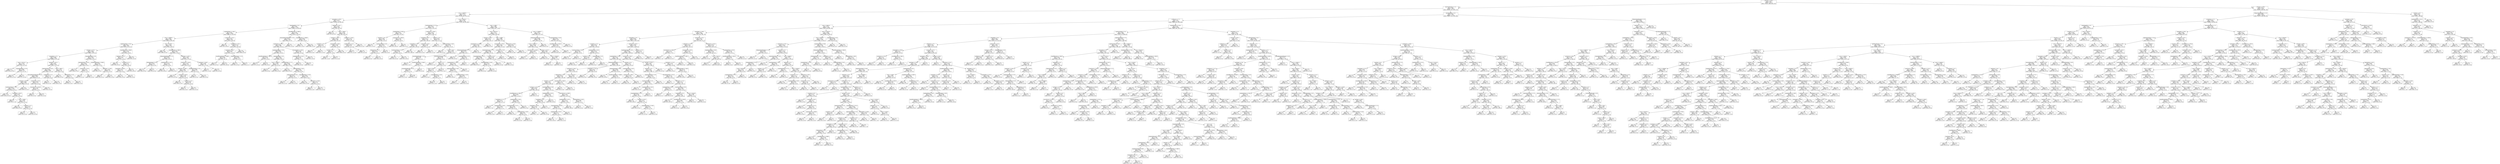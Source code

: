 digraph Tree {
node [shape=box] ;
0 [label="lawSupp <= 303.5\ngini = 0.182\nsamples = 82170\nvalue = [74131, 2609, 4815, 615]"] ;
1 [label="decisionDirection <= 1.5\ngini = 0.356\nsamples = 28213\nvalue = [22252, 1571, 3875, 515]"] ;
0 -> 1 [labeldistance=2.5, labelangle=45, headlabel="True"] ;
2 [label="issue <= 80090.0\ngini = 0.17\nsamples = 14062\nvalue = [12786, 455, 710, 111]"] ;
1 -> 2 ;
3 [label="respondent <= 335.0\ngini = 0.075\nsamples = 11713\nvalue = [11264, 135, 269, 45]"] ;
2 -> 3 ;
4 [label="threeJudgeFdc <= 0.5\ngini = 0.062\nsamples = 11253\nvalue = [10897, 42, 269, 45]"] ;
3 -> 4 ;
5 [label="majOpinWriter <= 109.5\ngini = 0.043\nsamples = 10105\nvalue = [9882, 42, 136, 45]"] ;
4 -> 5 ;
6 [label="issue <= 40065.0\ngini = 0.032\nsamples = 9661\nvalue = [9503, 42, 90, 26]"] ;
5 -> 6 ;
7 [label="petitionerState <= 55.5\ngini = 0.02\nsamples = 8822\nvalue = [8735, 15, 51, 21]"] ;
6 -> 7 ;
8 [label="lawSupp <= 231.5\ngini = 0.014\nsamples = 8648\nvalue = [8587, 15, 25, 21]"] ;
7 -> 8 ;
9 [label="respondent <= 3.5\ngini = 0.009\nsamples = 8398\nvalue = [8358, 12, 12, 16]"] ;
8 -> 9 ;
10 [label="issue <= 30115.0\ngini = 0.154\nsamples = 143\nvalue = [131, 0, 0, 12]"] ;
9 -> 10 ;
11 [label="gini = 0.0\nsamples = 114\nvalue = [114, 0, 0, 0]"] ;
10 -> 11 ;
12 [label="respondentState <= 27.0\ngini = 0.485\nsamples = 29\nvalue = [17, 0, 0, 12]"] ;
10 -> 12 ;
13 [label="gini = 0.0\nsamples = 12\nvalue = [0, 0, 0, 12]"] ;
12 -> 13 ;
14 [label="gini = 0.0\nsamples = 17\nvalue = [17, 0, 0, 0]"] ;
12 -> 14 ;
15 [label="petitioner <= 407.5\ngini = 0.007\nsamples = 8255\nvalue = [8227, 12, 12, 4]"] ;
9 -> 15 ;
16 [label="petitionerState <= 54.0\ngini = 0.005\nsamples = 8209\nvalue = [8187, 6, 12, 4]"] ;
15 -> 16 ;
17 [label="decisionDirectionDissent <= 0.5\ngini = 0.004\nsamples = 8167\nvalue = [8149, 6, 12, 0]"] ;
16 -> 17 ;
18 [label="lawSupp <= 200.5\ngini = 0.003\nsamples = 8035\nvalue = [8023, 0, 12, 0]"] ;
17 -> 18 ;
19 [label="caseSourceState <= 25.5\ngini = 0.019\nsamples = 1238\nvalue = [1226, 0, 12, 0]"] ;
18 -> 19 ;
20 [label="gini = 0.0\nsamples = 1014\nvalue = [1014, 0, 0, 0]"] ;
19 -> 20 ;
21 [label="caseOrigin <= 301.0\ngini = 0.101\nsamples = 224\nvalue = [212, 0, 12, 0]"] ;
19 -> 21 ;
22 [label="gini = 0.0\nsamples = 7\nvalue = [0, 0, 7, 0]"] ;
21 -> 22 ;
23 [label="term <= 1998.0\ngini = 0.045\nsamples = 217\nvalue = [212, 0, 5, 0]"] ;
21 -> 23 ;
24 [label="gini = 0.0\nsamples = 200\nvalue = [200, 0, 0, 0]"] ;
23 -> 24 ;
25 [label="issueArea <= 2.5\ngini = 0.415\nsamples = 17\nvalue = [12, 0, 5, 0]"] ;
23 -> 25 ;
26 [label="gini = 0.0\nsamples = 5\nvalue = [0, 0, 5, 0]"] ;
25 -> 26 ;
27 [label="gini = 0.0\nsamples = 12\nvalue = [12, 0, 0, 0]"] ;
25 -> 27 ;
28 [label="gini = 0.0\nsamples = 6797\nvalue = [6797, 0, 0, 0]"] ;
18 -> 28 ;
29 [label="caseSource <= 24.0\ngini = 0.087\nsamples = 132\nvalue = [126, 6, 0, 0]"] ;
17 -> 29 ;
30 [label="naturalCourt <= 1504.0\ngini = 0.496\nsamples = 11\nvalue = [5, 6, 0, 0]"] ;
29 -> 30 ;
31 [label="gini = 0.0\nsamples = 6\nvalue = [0, 6, 0, 0]"] ;
30 -> 31 ;
32 [label="gini = 0.0\nsamples = 5\nvalue = [5, 0, 0, 0]"] ;
30 -> 32 ;
33 [label="gini = 0.0\nsamples = 121\nvalue = [121, 0, 0, 0]"] ;
29 -> 33 ;
34 [label="certReason <= 1.5\ngini = 0.172\nsamples = 42\nvalue = [38, 0, 0, 4]"] ;
16 -> 34 ;
35 [label="gini = 0.0\nsamples = 4\nvalue = [0, 0, 0, 4]"] ;
34 -> 35 ;
36 [label="gini = 0.0\nsamples = 38\nvalue = [38, 0, 0, 0]"] ;
34 -> 36 ;
37 [label="term <= 1982.5\ngini = 0.227\nsamples = 46\nvalue = [40, 6, 0, 0]"] ;
15 -> 37 ;
38 [label="gini = 0.0\nsamples = 34\nvalue = [34, 0, 0, 0]"] ;
37 -> 38 ;
39 [label="lcDisposition <= 3.5\ngini = 0.5\nsamples = 12\nvalue = [6, 6, 0, 0]"] ;
37 -> 39 ;
40 [label="gini = 0.0\nsamples = 6\nvalue = [0, 6, 0, 0]"] ;
39 -> 40 ;
41 [label="gini = 0.0\nsamples = 6\nvalue = [6, 0, 0, 0]"] ;
39 -> 41 ;
42 [label="respondentState <= 9.0\ngini = 0.158\nsamples = 250\nvalue = [229, 3, 13, 5]"] ;
8 -> 42 ;
43 [label="petitionerState <= 44.5\ngini = 0.029\nsamples = 206\nvalue = [203, 3, 0, 0]"] ;
42 -> 43 ;
44 [label="gini = 0.0\nsamples = 196\nvalue = [196, 0, 0, 0]"] ;
43 -> 44 ;
45 [label="caseSource <= 24.5\ngini = 0.42\nsamples = 10\nvalue = [7, 3, 0, 0]"] ;
43 -> 45 ;
46 [label="gini = 0.0\nsamples = 7\nvalue = [7, 0, 0, 0]"] ;
45 -> 46 ;
47 [label="gini = 0.0\nsamples = 3\nvalue = [0, 3, 0, 0]"] ;
45 -> 47 ;
48 [label="yearOfCaseInitiate <= 1994.5\ngini = 0.551\nsamples = 44\nvalue = [26, 0, 13, 5]"] ;
42 -> 48 ;
49 [label="gini = 0.0\nsamples = 26\nvalue = [26, 0, 0, 0]"] ;
48 -> 49 ;
50 [label="petitioner <= 139.5\ngini = 0.401\nsamples = 18\nvalue = [0, 0, 13, 5]"] ;
48 -> 50 ;
51 [label="gini = 0.0\nsamples = 5\nvalue = [0, 0, 0, 5]"] ;
50 -> 51 ;
52 [label="gini = 0.0\nsamples = 13\nvalue = [0, 0, 13, 0]"] ;
50 -> 52 ;
53 [label="yearOfDecision <= 1985.5\ngini = 0.254\nsamples = 174\nvalue = [148, 0, 26, 0]"] ;
7 -> 53 ;
54 [label="petitioner <= 27.0\ngini = 0.447\nsamples = 77\nvalue = [51, 0, 26, 0]"] ;
53 -> 54 ;
55 [label="gini = 0.0\nsamples = 35\nvalue = [35, 0, 0, 0]"] ;
54 -> 55 ;
56 [label="issueArea <= 2.5\ngini = 0.472\nsamples = 42\nvalue = [16, 0, 26, 0]"] ;
54 -> 56 ;
57 [label="respondent <= 193.5\ngini = 0.397\nsamples = 22\nvalue = [16, 0, 6, 0]"] ;
56 -> 57 ;
58 [label="gini = 0.0\nsamples = 16\nvalue = [16, 0, 0, 0]"] ;
57 -> 58 ;
59 [label="gini = 0.0\nsamples = 6\nvalue = [0, 0, 6, 0]"] ;
57 -> 59 ;
60 [label="gini = 0.0\nsamples = 20\nvalue = [0, 0, 20, 0]"] ;
56 -> 60 ;
61 [label="gini = 0.0\nsamples = 97\nvalue = [97, 0, 0, 0]"] ;
53 -> 61 ;
62 [label="term <= 1979.5\ngini = 0.159\nsamples = 839\nvalue = [768, 27, 39, 5]"] ;
6 -> 62 ;
63 [label="gini = 0.0\nsamples = 466\nvalue = [466, 0, 0, 0]"] ;
62 -> 63 ;
64 [label="yearOfDecision <= 1983.5\ngini = 0.328\nsamples = 373\nvalue = [302, 27, 39, 5]"] ;
62 -> 64 ;
65 [label="lcDispositionDirection <= 1.5\ngini = 0.614\nsamples = 68\nvalue = [28, 10, 30, 0]"] ;
64 -> 65 ;
66 [label="lcDisagreement <= 0.5\ngini = 0.219\nsamples = 32\nvalue = [28, 4, 0, 0]"] ;
65 -> 66 ;
67 [label="gini = 0.0\nsamples = 28\nvalue = [28, 0, 0, 0]"] ;
66 -> 67 ;
68 [label="gini = 0.0\nsamples = 4\nvalue = [0, 4, 0, 0]"] ;
66 -> 68 ;
69 [label="majOpinWriter <= 101.5\ngini = 0.278\nsamples = 36\nvalue = [0, 6, 30, 0]"] ;
65 -> 69 ;
70 [label="gini = 0.0\nsamples = 30\nvalue = [0, 0, 30, 0]"] ;
69 -> 70 ;
71 [label="gini = 0.0\nsamples = 6\nvalue = [0, 6, 0, 0]"] ;
69 -> 71 ;
72 [label="petitioner <= 287.5\ngini = 0.189\nsamples = 305\nvalue = [274, 17, 9, 5]"] ;
64 -> 72 ;
73 [label="caseSource <= 300.5\ngini = 0.101\nsamples = 267\nvalue = [253, 0, 9, 5]"] ;
72 -> 73 ;
74 [label="petitioner <= 186.5\ngini = 0.068\nsamples = 256\nvalue = [247, 0, 9, 0]"] ;
73 -> 74 ;
75 [label="gini = 0.0\nsamples = 175\nvalue = [175, 0, 0, 0]"] ;
74 -> 75 ;
76 [label="lawSupp <= 220.5\ngini = 0.198\nsamples = 81\nvalue = [72, 0, 9, 0]"] ;
74 -> 76 ;
77 [label="gini = 0.0\nsamples = 59\nvalue = [59, 0, 0, 0]"] ;
76 -> 77 ;
78 [label="minVotes <= 3.5\ngini = 0.483\nsamples = 22\nvalue = [13, 0, 9, 0]"] ;
76 -> 78 ;
79 [label="gini = 0.0\nsamples = 9\nvalue = [0, 0, 9, 0]"] ;
78 -> 79 ;
80 [label="gini = 0.0\nsamples = 13\nvalue = [13, 0, 0, 0]"] ;
78 -> 80 ;
81 [label="adminActionState <= 3.0\ngini = 0.496\nsamples = 11\nvalue = [6, 0, 0, 5]"] ;
73 -> 81 ;
82 [label="gini = 0.0\nsamples = 5\nvalue = [0, 0, 0, 5]"] ;
81 -> 82 ;
83 [label="gini = 0.0\nsamples = 6\nvalue = [6, 0, 0, 0]"] ;
81 -> 83 ;
84 [label="petitioner <= 348.5\ngini = 0.494\nsamples = 38\nvalue = [21, 17, 0, 0]"] ;
72 -> 84 ;
85 [label="gini = 0.0\nsamples = 17\nvalue = [0, 17, 0, 0]"] ;
84 -> 85 ;
86 [label="gini = 0.0\nsamples = 21\nvalue = [21, 0, 0, 0]"] ;
84 -> 86 ;
87 [label="caseSource <= 22.5\ngini = 0.259\nsamples = 444\nvalue = [379, 0, 46, 19]"] ;
5 -> 87 ;
88 [label="gini = 0.0\nsamples = 26\nvalue = [0, 0, 26, 0]"] ;
87 -> 88 ;
89 [label="respondent <= 24.0\ngini = 0.174\nsamples = 418\nvalue = [379, 0, 20, 19]"] ;
87 -> 89 ;
90 [label="caseOrigin <= 90.5\ngini = 0.649\nsamples = 70\nvalue = [31, 0, 20, 19]"] ;
89 -> 90 ;
91 [label="yearOfCaseInitiate <= 2009.5\ngini = 0.469\nsamples = 32\nvalue = [0, 0, 20, 12]"] ;
90 -> 91 ;
92 [label="gini = 0.0\nsamples = 12\nvalue = [0, 0, 0, 12]"] ;
91 -> 92 ;
93 [label="gini = 0.0\nsamples = 20\nvalue = [0, 0, 20, 0]"] ;
91 -> 93 ;
94 [label="authorityDecision1 <= 2.0\ngini = 0.301\nsamples = 38\nvalue = [31, 0, 0, 7]"] ;
90 -> 94 ;
95 [label="gini = 0.0\nsamples = 31\nvalue = [31, 0, 0, 0]"] ;
94 -> 95 ;
96 [label="gini = 0.0\nsamples = 7\nvalue = [0, 0, 0, 7]"] ;
94 -> 96 ;
97 [label="gini = 0.0\nsamples = 348\nvalue = [348, 0, 0, 0]"] ;
89 -> 97 ;
98 [label="yearOfDecision <= 1994.0\ngini = 0.205\nsamples = 1148\nvalue = [1015, 0, 133, 0]"] ;
4 -> 98 ;
99 [label="decisionDirectionDissent <= 0.5\ngini = 0.107\nsamples = 1003\nvalue = [946, 0, 57, 0]"] ;
98 -> 99 ;
100 [label="caseSource <= 121.0\ngini = 0.083\nsamples = 989\nvalue = [946, 0, 43, 0]"] ;
99 -> 100 ;
101 [label="majOpinAssigner <= 79.5\ngini = 0.047\nsamples = 923\nvalue = [901, 0, 22, 0]"] ;
100 -> 101 ;
102 [label="yearOfCaseInitiate <= 1957.0\ngini = 0.435\nsamples = 25\nvalue = [17, 0, 8, 0]"] ;
101 -> 102 ;
103 [label="gini = 0.0\nsamples = 17\nvalue = [17, 0, 0, 0]"] ;
102 -> 103 ;
104 [label="gini = 0.0\nsamples = 8\nvalue = [0, 0, 8, 0]"] ;
102 -> 104 ;
105 [label="argumentMade <= 0.5\ngini = 0.031\nsamples = 898\nvalue = [884, 0, 14, 0]"] ;
101 -> 105 ;
106 [label="issue <= 20065.0\ngini = 0.328\nsamples = 29\nvalue = [23, 0, 6, 0]"] ;
105 -> 106 ;
107 [label="gini = 0.0\nsamples = 6\nvalue = [0, 0, 6, 0]"] ;
106 -> 107 ;
108 [label="gini = 0.0\nsamples = 23\nvalue = [23, 0, 0, 0]"] ;
106 -> 108 ;
109 [label="petitionerState <= 17.5\ngini = 0.018\nsamples = 869\nvalue = [861, 0, 8, 0]"] ;
105 -> 109 ;
110 [label="gini = 0.0\nsamples = 616\nvalue = [616, 0, 0, 0]"] ;
109 -> 110 ;
111 [label="petitionerState <= 18.5\ngini = 0.061\nsamples = 253\nvalue = [245, 0, 8, 0]"] ;
109 -> 111 ;
112 [label="lcDisagreement <= 0.5\ngini = 0.375\nsamples = 20\nvalue = [15, 0, 5, 0]"] ;
111 -> 112 ;
113 [label="gini = 0.0\nsamples = 5\nvalue = [0, 0, 5, 0]"] ;
112 -> 113 ;
114 [label="gini = 0.0\nsamples = 15\nvalue = [15, 0, 0, 0]"] ;
112 -> 114 ;
115 [label="respondentState <= 34.5\ngini = 0.025\nsamples = 233\nvalue = [230, 0, 3, 0]"] ;
111 -> 115 ;
116 [label="gini = 0.0\nsamples = 218\nvalue = [218, 0, 0, 0]"] ;
115 -> 116 ;
117 [label="caseSource <= 105.5\ngini = 0.32\nsamples = 15\nvalue = [12, 0, 3, 0]"] ;
115 -> 117 ;
118 [label="gini = 0.0\nsamples = 3\nvalue = [0, 0, 3, 0]"] ;
117 -> 118 ;
119 [label="gini = 0.0\nsamples = 12\nvalue = [12, 0, 0, 0]"] ;
117 -> 119 ;
120 [label="respondent <= 226.5\ngini = 0.434\nsamples = 66\nvalue = [45, 0, 21, 0]"] ;
100 -> 120 ;
121 [label="majOpinWriter <= 101.5\ngini = 0.233\nsamples = 52\nvalue = [45, 0, 7, 0]"] ;
120 -> 121 ;
122 [label="gini = 0.0\nsamples = 45\nvalue = [45, 0, 0, 0]"] ;
121 -> 122 ;
123 [label="gini = 0.0\nsamples = 7\nvalue = [0, 0, 7, 0]"] ;
121 -> 123 ;
124 [label="gini = 0.0\nsamples = 14\nvalue = [0, 0, 14, 0]"] ;
120 -> 124 ;
125 [label="gini = 0.0\nsamples = 14\nvalue = [0, 0, 14, 0]"] ;
99 -> 125 ;
126 [label="yearOfDecision <= 1996.5\ngini = 0.499\nsamples = 145\nvalue = [69, 0, 76, 0]"] ;
98 -> 126 ;
127 [label="gini = 0.0\nsamples = 76\nvalue = [0, 0, 76, 0]"] ;
126 -> 127 ;
128 [label="gini = 0.0\nsamples = 69\nvalue = [69, 0, 0, 0]"] ;
126 -> 128 ;
129 [label="petitioner <= 26.5\ngini = 0.323\nsamples = 460\nvalue = [367, 93, 0, 0]"] ;
3 -> 129 ;
130 [label="gini = 0.0\nsamples = 34\nvalue = [0, 34, 0, 0]"] ;
129 -> 130 ;
131 [label="term <= 1994.0\ngini = 0.239\nsamples = 426\nvalue = [367, 59, 0, 0]"] ;
129 -> 131 ;
132 [label="lawSupp <= 116.5\ngini = 0.093\nsamples = 368\nvalue = [350, 18, 0, 0]"] ;
131 -> 132 ;
133 [label="minVotes <= 2.0\ngini = 0.43\nsamples = 16\nvalue = [5, 11, 0, 0]"] ;
132 -> 133 ;
134 [label="gini = 0.0\nsamples = 5\nvalue = [5, 0, 0, 0]"] ;
133 -> 134 ;
135 [label="gini = 0.0\nsamples = 11\nvalue = [0, 11, 0, 0]"] ;
133 -> 135 ;
136 [label="respondent <= 340.5\ngini = 0.039\nsamples = 352\nvalue = [345, 7, 0, 0]"] ;
132 -> 136 ;
137 [label="minVotes <= 3.5\ngini = 0.5\nsamples = 14\nvalue = [7, 7, 0, 0]"] ;
136 -> 137 ;
138 [label="gini = 0.0\nsamples = 7\nvalue = [0, 7, 0, 0]"] ;
137 -> 138 ;
139 [label="gini = 0.0\nsamples = 7\nvalue = [7, 0, 0, 0]"] ;
137 -> 139 ;
140 [label="gini = 0.0\nsamples = 338\nvalue = [338, 0, 0, 0]"] ;
136 -> 140 ;
141 [label="petitioner <= 130.5\ngini = 0.414\nsamples = 58\nvalue = [17, 41, 0, 0]"] ;
131 -> 141 ;
142 [label="certReason <= 11.5\ngini = 0.466\nsamples = 27\nvalue = [17, 10, 0, 0]"] ;
141 -> 142 ;
143 [label="gini = 0.0\nsamples = 17\nvalue = [17, 0, 0, 0]"] ;
142 -> 143 ;
144 [label="gini = 0.0\nsamples = 10\nvalue = [0, 10, 0, 0]"] ;
142 -> 144 ;
145 [label="gini = 0.0\nsamples = 31\nvalue = [0, 31, 0, 0]"] ;
141 -> 145 ;
146 [label="issue <= 80105.0\ngini = 0.526\nsamples = 2349\nvalue = [1522, 320, 441, 66]"] ;
2 -> 146 ;
147 [label="caseOriginState <= 12.5\ngini = 0.419\nsamples = 511\nvalue = [120, 0, 370, 21]"] ;
146 -> 147 ;
148 [label="majOpinWriter <= 99.0\ngini = 0.557\nsamples = 149\nvalue = [63, 0, 76, 10]"] ;
147 -> 148 ;
149 [label="minVotes <= 0.5\ngini = 0.498\nsamples = 100\nvalue = [63, 0, 32, 5]"] ;
148 -> 149 ;
150 [label="gini = 0.0\nsamples = 57\nvalue = [57, 0, 0, 0]"] ;
149 -> 150 ;
151 [label="caseSourceState <= 6.5\ngini = 0.413\nsamples = 43\nvalue = [6, 0, 32, 5]"] ;
149 -> 151 ;
152 [label="lcDisposition <= 2.5\ngini = 0.234\nsamples = 37\nvalue = [0, 0, 32, 5]"] ;
151 -> 152 ;
153 [label="gini = 0.0\nsamples = 5\nvalue = [0, 0, 0, 5]"] ;
152 -> 153 ;
154 [label="gini = 0.0\nsamples = 32\nvalue = [0, 0, 32, 0]"] ;
152 -> 154 ;
155 [label="gini = 0.0\nsamples = 6\nvalue = [6, 0, 0, 0]"] ;
151 -> 155 ;
156 [label="naturalCourt <= 1654.5\ngini = 0.183\nsamples = 49\nvalue = [0, 0, 44, 5]"] ;
148 -> 156 ;
157 [label="gini = 0.0\nsamples = 44\nvalue = [0, 0, 44, 0]"] ;
156 -> 157 ;
158 [label="gini = 0.0\nsamples = 5\nvalue = [0, 0, 0, 5]"] ;
156 -> 158 ;
159 [label="caseSource <= 300.5\ngini = 0.315\nsamples = 362\nvalue = [57, 0, 294, 11]"] ;
147 -> 159 ;
160 [label="reargMade <= 0.5\ngini = 0.192\nsamples = 316\nvalue = [34, 0, 282, 0]"] ;
159 -> 160 ;
161 [label="respondent <= 4.5\ngini = 0.123\nsamples = 289\nvalue = [19, 0, 270, 0]"] ;
160 -> 161 ;
162 [label="caseSourceState <= 32.5\ngini = 0.493\nsamples = 43\nvalue = [19, 0, 24, 0]"] ;
161 -> 162 ;
163 [label="gini = 0.0\nsamples = 19\nvalue = [19, 0, 0, 0]"] ;
162 -> 163 ;
164 [label="gini = 0.0\nsamples = 24\nvalue = [0, 0, 24, 0]"] ;
162 -> 164 ;
165 [label="gini = 0.0\nsamples = 246\nvalue = [0, 0, 246, 0]"] ;
161 -> 165 ;
166 [label="petitioner <= 63.5\ngini = 0.494\nsamples = 27\nvalue = [15, 0, 12, 0]"] ;
160 -> 166 ;
167 [label="gini = 0.0\nsamples = 15\nvalue = [15, 0, 0, 0]"] ;
166 -> 167 ;
168 [label="gini = 0.0\nsamples = 12\nvalue = [0, 0, 12, 0]"] ;
166 -> 168 ;
169 [label="majVotes <= 6.5\ngini = 0.625\nsamples = 46\nvalue = [23, 0, 12, 11]"] ;
159 -> 169 ;
170 [label="gini = 0.0\nsamples = 11\nvalue = [0, 0, 0, 11]"] ;
169 -> 170 ;
171 [label="caseSourceState <= 43.5\ngini = 0.451\nsamples = 35\nvalue = [23, 0, 12, 0]"] ;
169 -> 171 ;
172 [label="gini = 0.0\nsamples = 6\nvalue = [0, 0, 6, 0]"] ;
171 -> 172 ;
173 [label="justice <= 80.5\ngini = 0.328\nsamples = 29\nvalue = [23, 0, 6, 0]"] ;
171 -> 173 ;
174 [label="justiceNameEncode <= 3.5\ngini = 0.49\nsamples = 7\nvalue = [4, 0, 3, 0]"] ;
173 -> 174 ;
175 [label="gini = 0.0\nsamples = 1\nvalue = [0, 0, 1, 0]"] ;
174 -> 175 ;
176 [label="yearOfCaseInitiate <= 1956.5\ngini = 0.444\nsamples = 6\nvalue = [4, 0, 2, 0]"] ;
174 -> 176 ;
177 [label="justiceNameEncode <= 4.5\ngini = 0.48\nsamples = 5\nvalue = [3, 0, 2, 0]"] ;
176 -> 177 ;
178 [label="gini = 0.5\nsamples = 2\nvalue = [1, 0, 1, 0]"] ;
177 -> 178 ;
179 [label="gini = 0.444\nsamples = 3\nvalue = [2, 0, 1, 0]"] ;
177 -> 179 ;
180 [label="gini = 0.0\nsamples = 1\nvalue = [1, 0, 0, 0]"] ;
176 -> 180 ;
181 [label="justiceNameEncode <= 0.5\ngini = 0.236\nsamples = 22\nvalue = [19, 0, 3, 0]"] ;
173 -> 181 ;
182 [label="gini = 0.5\nsamples = 2\nvalue = [1, 0, 1, 0]"] ;
181 -> 182 ;
183 [label="opinion <= 1.5\ngini = 0.18\nsamples = 20\nvalue = [18, 0, 2, 0]"] ;
181 -> 183 ;
184 [label="justice <= 89.5\ngini = 0.117\nsamples = 16\nvalue = [15, 0, 1, 0]"] ;
183 -> 184 ;
185 [label="gini = 0.0\nsamples = 7\nvalue = [7, 0, 0, 0]"] ;
184 -> 185 ;
186 [label="caseOriginState <= 53.0\ngini = 0.198\nsamples = 9\nvalue = [8, 0, 1, 0]"] ;
184 -> 186 ;
187 [label="gini = 0.375\nsamples = 4\nvalue = [3, 0, 1, 0]"] ;
186 -> 187 ;
188 [label="gini = 0.0\nsamples = 5\nvalue = [5, 0, 0, 0]"] ;
186 -> 188 ;
189 [label="gini = 0.375\nsamples = 4\nvalue = [3, 0, 1, 0]"] ;
183 -> 189 ;
190 [label="term <= 1990.5\ngini = 0.386\nsamples = 1838\nvalue = [1402, 320, 71, 45]"] ;
146 -> 190 ;
191 [label="issue <= 80115.0\ngini = 0.175\nsamples = 1213\nvalue = [1099, 9, 66, 39]"] ;
190 -> 191 ;
192 [label="lawSupp <= 143.5\ngini = 0.472\nsamples = 201\nvalue = [132, 0, 62, 7]"] ;
191 -> 192 ;
193 [label="naturalCourt <= 1506.5\ngini = 0.536\nsamples = 108\nvalue = [39, 0, 62, 7]"] ;
192 -> 193 ;
194 [label="lcDispositionDirection <= 1.5\ngini = 0.572\nsamples = 76\nvalue = [39, 0, 30, 7]"] ;
193 -> 194 ;
195 [label="gini = 0.0\nsamples = 25\nvalue = [25, 0, 0, 0]"] ;
194 -> 195 ;
196 [label="respondentState <= 47.5\ngini = 0.56\nsamples = 51\nvalue = [14, 0, 30, 7]"] ;
194 -> 196 ;
197 [label="majOpinWriter <= 100.5\ngini = 0.434\nsamples = 44\nvalue = [14, 0, 30, 0]"] ;
196 -> 197 ;
198 [label="adminActionState <= 28.5\ngini = 0.307\nsamples = 37\nvalue = [7, 0, 30, 0]"] ;
197 -> 198 ;
199 [label="gini = 0.0\nsamples = 24\nvalue = [0, 0, 24, 0]"] ;
198 -> 199 ;
200 [label="adminActionState <= 33.0\ngini = 0.497\nsamples = 13\nvalue = [7, 0, 6, 0]"] ;
198 -> 200 ;
201 [label="gini = 0.0\nsamples = 7\nvalue = [7, 0, 0, 0]"] ;
200 -> 201 ;
202 [label="gini = 0.0\nsamples = 6\nvalue = [0, 0, 6, 0]"] ;
200 -> 202 ;
203 [label="gini = 0.0\nsamples = 7\nvalue = [7, 0, 0, 0]"] ;
197 -> 203 ;
204 [label="gini = 0.0\nsamples = 7\nvalue = [0, 0, 0, 7]"] ;
196 -> 204 ;
205 [label="gini = 0.0\nsamples = 32\nvalue = [0, 0, 32, 0]"] ;
193 -> 205 ;
206 [label="gini = 0.0\nsamples = 93\nvalue = [93, 0, 0, 0]"] ;
192 -> 206 ;
207 [label="term <= 1988.5\ngini = 0.086\nsamples = 1012\nvalue = [967, 9, 4, 32]"] ;
191 -> 207 ;
208 [label="respondent <= 370.5\ngini = 0.055\nsamples = 962\nvalue = [935, 9, 4, 14]"] ;
207 -> 208 ;
209 [label="authorityDecision1 <= 1.5\ngini = 0.038\nsamples = 944\nvalue = [926, 0, 4, 14]"] ;
208 -> 209 ;
210 [label="respondentState <= 41.5\ngini = 0.009\nsamples = 899\nvalue = [895, 0, 4, 0]"] ;
209 -> 210 ;
211 [label="gini = 0.0\nsamples = 838\nvalue = [838, 0, 0, 0]"] ;
210 -> 211 ;
212 [label="respondentState <= 46.0\ngini = 0.123\nsamples = 61\nvalue = [57, 0, 4, 0]"] ;
210 -> 212 ;
213 [label="gini = 0.0\nsamples = 4\nvalue = [0, 0, 4, 0]"] ;
212 -> 213 ;
214 [label="gini = 0.0\nsamples = 57\nvalue = [57, 0, 0, 0]"] ;
212 -> 214 ;
215 [label="issueArea <= 8.5\ngini = 0.429\nsamples = 45\nvalue = [31, 0, 0, 14]"] ;
209 -> 215 ;
216 [label="gini = 0.0\nsamples = 14\nvalue = [0, 0, 0, 14]"] ;
215 -> 216 ;
217 [label="gini = 0.0\nsamples = 31\nvalue = [31, 0, 0, 0]"] ;
215 -> 217 ;
218 [label="caseSource <= 43.5\ngini = 0.5\nsamples = 18\nvalue = [9, 9, 0, 0]"] ;
208 -> 218 ;
219 [label="gini = 0.0\nsamples = 9\nvalue = [9, 0, 0, 0]"] ;
218 -> 219 ;
220 [label="gini = 0.0\nsamples = 9\nvalue = [0, 9, 0, 0]"] ;
218 -> 220 ;
221 [label="caseSource <= 26.0\ngini = 0.461\nsamples = 50\nvalue = [32, 0, 0, 18]"] ;
207 -> 221 ;
222 [label="gini = 0.0\nsamples = 18\nvalue = [0, 0, 0, 18]"] ;
221 -> 222 ;
223 [label="gini = 0.0\nsamples = 32\nvalue = [32, 0, 0, 0]"] ;
221 -> 223 ;
224 [label="issue <= 100085.0\ngini = 0.517\nsamples = 625\nvalue = [303, 311, 5, 6]"] ;
190 -> 224 ;
225 [label="lcDispositionDirection <= 2.5\ngini = 0.396\nsamples = 380\nvalue = [282, 87, 5, 6]"] ;
224 -> 225 ;
226 [label="issue <= 80120.0\ngini = 0.104\nsamples = 298\nvalue = [282, 5, 5, 6]"] ;
225 -> 226 ;
227 [label="naturalCourt <= 1605.5\ngini = 0.496\nsamples = 11\nvalue = [0, 0, 5, 6]"] ;
226 -> 227 ;
228 [label="gini = 0.0\nsamples = 5\nvalue = [0, 0, 5, 0]"] ;
227 -> 228 ;
229 [label="gini = 0.0\nsamples = 6\nvalue = [0, 0, 0, 6]"] ;
227 -> 229 ;
230 [label="lawSupp <= 231.0\ngini = 0.034\nsamples = 287\nvalue = [282, 5, 0, 0]"] ;
226 -> 230 ;
231 [label="gini = 0.0\nsamples = 276\nvalue = [276, 0, 0, 0]"] ;
230 -> 231 ;
232 [label="issue <= 95180.0\ngini = 0.496\nsamples = 11\nvalue = [6, 5, 0, 0]"] ;
230 -> 232 ;
233 [label="gini = 0.0\nsamples = 6\nvalue = [6, 0, 0, 0]"] ;
232 -> 233 ;
234 [label="gini = 0.0\nsamples = 5\nvalue = [0, 5, 0, 0]"] ;
232 -> 234 ;
235 [label="gini = 0.0\nsamples = 82\nvalue = [0, 82, 0, 0]"] ;
225 -> 235 ;
236 [label="respondentState <= 25.0\ngini = 0.157\nsamples = 245\nvalue = [21, 224, 0, 0]"] ;
224 -> 236 ;
237 [label="yearOfDecision <= 2013.0\ngini = 0.059\nsamples = 231\nvalue = [7, 224, 0, 0]"] ;
236 -> 237 ;
238 [label="gini = 0.0\nsamples = 224\nvalue = [0, 224, 0, 0]"] ;
237 -> 238 ;
239 [label="gini = 0.0\nsamples = 7\nvalue = [7, 0, 0, 0]"] ;
237 -> 239 ;
240 [label="gini = 0.0\nsamples = 14\nvalue = [14, 0, 0, 0]"] ;
236 -> 240 ;
241 [label="threeJudgeFdc <= 0.5\ngini = 0.495\nsamples = 14151\nvalue = [9466, 1116, 3165, 404]"] ;
1 -> 241 ;
242 [label="certReason <= 1.5\ngini = 0.43\nsamples = 12191\nvalue = [8884, 619, 2284, 404]"] ;
241 -> 242 ;
243 [label="issue <= 40055.0\ngini = 0.574\nsamples = 3346\nvalue = [1922, 259, 989, 176]"] ;
242 -> 243 ;
244 [label="respondent <= 183.0\ngini = 0.652\nsamples = 1660\nvalue = [513, 181, 796, 170]"] ;
243 -> 244 ;
245 [label="respondent <= 3.5\ngini = 0.598\nsamples = 1263\nvalue = [482, 15, 623, 143]"] ;
244 -> 245 ;
246 [label="issueArea <= 2.5\ngini = 0.625\nsamples = 162\nvalue = [41, 0, 40, 81]"] ;
245 -> 246 ;
247 [label="caseSourceState <= 46.5\ngini = 0.194\nsamples = 46\nvalue = [41, 0, 0, 5]"] ;
246 -> 247 ;
248 [label="gini = 0.0\nsamples = 41\nvalue = [41, 0, 0, 0]"] ;
247 -> 248 ;
249 [label="gini = 0.0\nsamples = 5\nvalue = [0, 0, 0, 5]"] ;
247 -> 249 ;
250 [label="majOpinWriter <= 92.5\ngini = 0.452\nsamples = 116\nvalue = [0, 0, 40, 76]"] ;
246 -> 250 ;
251 [label="minVotes <= 2.5\ngini = 0.149\nsamples = 37\nvalue = [0, 0, 34, 3]"] ;
250 -> 251 ;
252 [label="gini = 0.0\nsamples = 34\nvalue = [0, 0, 34, 0]"] ;
251 -> 252 ;
253 [label="gini = 0.0\nsamples = 3\nvalue = [0, 0, 0, 3]"] ;
251 -> 253 ;
254 [label="argumentMade <= 0.5\ngini = 0.14\nsamples = 79\nvalue = [0, 0, 6, 73]"] ;
250 -> 254 ;
255 [label="gini = 0.0\nsamples = 6\nvalue = [0, 0, 6, 0]"] ;
254 -> 255 ;
256 [label="gini = 0.0\nsamples = 73\nvalue = [0, 0, 0, 73]"] ;
254 -> 256 ;
257 [label="petitioner <= 252.5\ngini = 0.556\nsamples = 1101\nvalue = [441, 15, 583, 62]"] ;
245 -> 257 ;
258 [label="majOpinAssigner <= 91.0\ngini = 0.544\nsamples = 1044\nvalue = [391, 8, 583, 62]"] ;
257 -> 258 ;
259 [label="majOpinWriter <= 95.5\ngini = 0.59\nsamples = 605\nvalue = [275, 8, 267, 55]"] ;
258 -> 259 ;
260 [label="lcDispositionDirection <= 1.5\ngini = 0.599\nsamples = 438\nvalue = [155, 8, 224, 51]"] ;
259 -> 260 ;
261 [label="caseSource <= 301.5\ngini = 0.567\nsamples = 392\nvalue = [117, 0, 224, 51]"] ;
260 -> 261 ;
262 [label="lcDisposition <= 4.5\ngini = 0.519\nsamples = 354\nvalue = [94, 0, 224, 36]"] ;
261 -> 262 ;
263 [label="majVotes <= 6.5\ngini = 0.49\nsamples = 328\nvalue = [72, 0, 220, 36]"] ;
262 -> 263 ;
264 [label="lawSupp <= 212.0\ngini = 0.642\nsamples = 104\nvalue = [35, 0, 46, 23]"] ;
263 -> 264 ;
265 [label="yearOfDecision <= 1962.0\ngini = 0.643\nsamples = 77\nvalue = [35, 0, 19, 23]"] ;
264 -> 265 ;
266 [label="jurisdiction <= 1.5\ngini = 0.477\nsamples = 28\nvalue = [0, 0, 11, 17]"] ;
265 -> 266 ;
267 [label="gini = 0.0\nsamples = 7\nvalue = [0, 0, 7, 0]"] ;
266 -> 267 ;
268 [label="majOpinWriter <= 80.0\ngini = 0.308\nsamples = 21\nvalue = [0, 0, 4, 17]"] ;
266 -> 268 ;
269 [label="gini = 0.0\nsamples = 4\nvalue = [0, 0, 4, 0]"] ;
268 -> 269 ;
270 [label="gini = 0.0\nsamples = 17\nvalue = [0, 0, 0, 17]"] ;
268 -> 270 ;
271 [label="majOpinWriter <= 94.5\ngini = 0.448\nsamples = 49\nvalue = [35, 0, 8, 6]"] ;
265 -> 271 ;
272 [label="respondentState <= 31.5\ngini = 0.303\nsamples = 43\nvalue = [35, 0, 8, 0]"] ;
271 -> 272 ;
273 [label="gini = 0.0\nsamples = 29\nvalue = [29, 0, 0, 0]"] ;
272 -> 273 ;
274 [label="caseOriginState <= 39.0\ngini = 0.49\nsamples = 14\nvalue = [6, 0, 8, 0]"] ;
272 -> 274 ;
275 [label="gini = 0.0\nsamples = 8\nvalue = [0, 0, 8, 0]"] ;
274 -> 275 ;
276 [label="gini = 0.0\nsamples = 6\nvalue = [6, 0, 0, 0]"] ;
274 -> 276 ;
277 [label="gini = 0.0\nsamples = 6\nvalue = [0, 0, 0, 6]"] ;
271 -> 277 ;
278 [label="gini = 0.0\nsamples = 27\nvalue = [0, 0, 27, 0]"] ;
264 -> 278 ;
279 [label="caseOriginState <= 18.5\ngini = 0.366\nsamples = 224\nvalue = [37, 0, 174, 13]"] ;
263 -> 279 ;
280 [label="majOpinWriter <= 91.0\ngini = 0.484\nsamples = 83\nvalue = [34, 0, 49, 0]"] ;
279 -> 280 ;
281 [label="reargMade <= 0.5\ngini = 0.485\nsamples = 58\nvalue = [34, 0, 24, 0]"] ;
280 -> 281 ;
282 [label="respondent <= 20.0\ngini = 0.283\nsamples = 41\nvalue = [34, 0, 7, 0]"] ;
281 -> 282 ;
283 [label="gini = 0.0\nsamples = 7\nvalue = [0, 0, 7, 0]"] ;
282 -> 283 ;
284 [label="gini = 0.0\nsamples = 34\nvalue = [34, 0, 0, 0]"] ;
282 -> 284 ;
285 [label="gini = 0.0\nsamples = 17\nvalue = [0, 0, 17, 0]"] ;
281 -> 285 ;
286 [label="gini = 0.0\nsamples = 25\nvalue = [0, 0, 25, 0]"] ;
280 -> 286 ;
287 [label="naturalCourt <= 1409.5\ngini = 0.205\nsamples = 141\nvalue = [3, 0, 125, 13]"] ;
279 -> 287 ;
288 [label="majOpinWriter <= 87.5\ngini = 0.113\nsamples = 133\nvalue = [0, 0, 125, 8]"] ;
287 -> 288 ;
289 [label="respondentState <= 46.0\ngini = 0.339\nsamples = 37\nvalue = [0, 0, 29, 8]"] ;
288 -> 289 ;
290 [label="majOpinWriter <= 85.5\ngini = 0.17\nsamples = 32\nvalue = [0, 0, 29, 3]"] ;
289 -> 290 ;
291 [label="gini = 0.0\nsamples = 29\nvalue = [0, 0, 29, 0]"] ;
290 -> 291 ;
292 [label="gini = 0.0\nsamples = 3\nvalue = [0, 0, 0, 3]"] ;
290 -> 292 ;
293 [label="gini = 0.0\nsamples = 5\nvalue = [0, 0, 0, 5]"] ;
289 -> 293 ;
294 [label="gini = 0.0\nsamples = 96\nvalue = [0, 0, 96, 0]"] ;
288 -> 294 ;
295 [label="majOpinWriter <= 92.5\ngini = 0.469\nsamples = 8\nvalue = [3, 0, 0, 5]"] ;
287 -> 295 ;
296 [label="gini = 0.0\nsamples = 3\nvalue = [3, 0, 0, 0]"] ;
295 -> 296 ;
297 [label="gini = 0.0\nsamples = 5\nvalue = [0, 0, 0, 5]"] ;
295 -> 297 ;
298 [label="naturalCourt <= 1405.0\ngini = 0.26\nsamples = 26\nvalue = [22, 0, 4, 0]"] ;
262 -> 298 ;
299 [label="gini = 0.0\nsamples = 4\nvalue = [0, 0, 4, 0]"] ;
298 -> 299 ;
300 [label="gini = 0.0\nsamples = 22\nvalue = [22, 0, 0, 0]"] ;
298 -> 300 ;
301 [label="issue <= 30175.0\ngini = 0.478\nsamples = 38\nvalue = [23, 0, 0, 15]"] ;
261 -> 301 ;
302 [label="gini = 0.0\nsamples = 23\nvalue = [23, 0, 0, 0]"] ;
301 -> 302 ;
303 [label="gini = 0.0\nsamples = 15\nvalue = [0, 0, 0, 15]"] ;
301 -> 303 ;
304 [label="caseOrigin <= 78.5\ngini = 0.287\nsamples = 46\nvalue = [38, 8, 0, 0]"] ;
260 -> 304 ;
305 [label="gini = 0.0\nsamples = 8\nvalue = [0, 8, 0, 0]"] ;
304 -> 305 ;
306 [label="gini = 0.0\nsamples = 38\nvalue = [38, 0, 0, 0]"] ;
304 -> 306 ;
307 [label="minVotes <= 0.5\ngini = 0.417\nsamples = 167\nvalue = [120, 0, 43, 4]"] ;
259 -> 307 ;
308 [label="adminActionState <= 8.5\ngini = 0.536\nsamples = 49\nvalue = [16, 0, 29, 4]"] ;
307 -> 308 ;
309 [label="gini = 0.0\nsamples = 29\nvalue = [0, 0, 29, 0]"] ;
308 -> 309 ;
310 [label="yearOfCaseInitiate <= 1960.0\ngini = 0.32\nsamples = 20\nvalue = [16, 0, 0, 4]"] ;
308 -> 310 ;
311 [label="gini = 0.0\nsamples = 16\nvalue = [16, 0, 0, 0]"] ;
310 -> 311 ;
312 [label="gini = 0.0\nsamples = 4\nvalue = [0, 0, 0, 4]"] ;
310 -> 312 ;
313 [label="caseOriginState <= 55.5\ngini = 0.209\nsamples = 118\nvalue = [104, 0, 14, 0]"] ;
307 -> 313 ;
314 [label="caseSource <= 300.5\ngini = 0.103\nsamples = 110\nvalue = [104, 0, 6, 0]"] ;
313 -> 314 ;
315 [label="gini = 0.0\nsamples = 104\nvalue = [104, 0, 0, 0]"] ;
314 -> 315 ;
316 [label="gini = 0.0\nsamples = 6\nvalue = [0, 0, 6, 0]"] ;
314 -> 316 ;
317 [label="gini = 0.0\nsamples = 8\nvalue = [0, 0, 8, 0]"] ;
313 -> 317 ;
318 [label="caseSource <= 300.5\ngini = 0.412\nsamples = 439\nvalue = [116, 0, 316, 7]"] ;
258 -> 318 ;
319 [label="lawSupp <= 232.0\ngini = 0.345\nsamples = 367\nvalue = [72, 0, 288, 7]"] ;
318 -> 319 ;
320 [label="minVotes <= 0.5\ngini = 0.316\nsamples = 356\nvalue = [61, 0, 288, 7]"] ;
319 -> 320 ;
321 [label="adminActionState <= 9.5\ngini = 0.471\nsamples = 121\nvalue = [46, 0, 75, 0]"] ;
320 -> 321 ;
322 [label="caseSourceState <= 1.5\ngini = 0.389\nsamples = 102\nvalue = [27, 0, 75, 0]"] ;
321 -> 322 ;
323 [label="gini = 0.0\nsamples = 10\nvalue = [10, 0, 0, 0]"] ;
322 -> 323 ;
324 [label="majOpinWriter <= 101.0\ngini = 0.301\nsamples = 92\nvalue = [17, 0, 75, 0]"] ;
322 -> 324 ;
325 [label="respondentState <= 21.5\ngini = 0.223\nsamples = 86\nvalue = [11, 0, 75, 0]"] ;
324 -> 325 ;
326 [label="gini = 0.0\nsamples = 58\nvalue = [0, 0, 58, 0]"] ;
325 -> 326 ;
327 [label="lawSupp <= 213.0\ngini = 0.477\nsamples = 28\nvalue = [11, 0, 17, 0]"] ;
325 -> 327 ;
328 [label="gini = 0.0\nsamples = 12\nvalue = [0, 0, 12, 0]"] ;
327 -> 328 ;
329 [label="majOpinAssigner <= 100.5\ngini = 0.43\nsamples = 16\nvalue = [11, 0, 5, 0]"] ;
327 -> 329 ;
330 [label="gini = 0.0\nsamples = 11\nvalue = [11, 0, 0, 0]"] ;
329 -> 330 ;
331 [label="gini = 0.0\nsamples = 5\nvalue = [0, 0, 5, 0]"] ;
329 -> 331 ;
332 [label="gini = 0.0\nsamples = 6\nvalue = [6, 0, 0, 0]"] ;
324 -> 332 ;
333 [label="gini = 0.0\nsamples = 19\nvalue = [19, 0, 0, 0]"] ;
321 -> 333 ;
334 [label="majOpinWriter <= 91.5\ngini = 0.174\nsamples = 235\nvalue = [15, 0, 213, 7]"] ;
320 -> 334 ;
335 [label="gini = 0.0\nsamples = 5\nvalue = [5, 0, 0, 0]"] ;
334 -> 335 ;
336 [label="petitioner <= 11.0\ngini = 0.14\nsamples = 230\nvalue = [10, 0, 213, 7]"] ;
334 -> 336 ;
337 [label="majOpinWriter <= 93.5\ngini = 0.497\nsamples = 13\nvalue = [0, 0, 6, 7]"] ;
336 -> 337 ;
338 [label="gini = 0.0\nsamples = 7\nvalue = [0, 0, 0, 7]"] ;
337 -> 338 ;
339 [label="gini = 0.0\nsamples = 6\nvalue = [0, 0, 6, 0]"] ;
337 -> 339 ;
340 [label="caseSourceState <= 55.5\ngini = 0.088\nsamples = 217\nvalue = [10, 0, 207, 0]"] ;
336 -> 340 ;
341 [label="reargMade <= 0.5\ngini = 0.047\nsamples = 206\nvalue = [5, 0, 201, 0]"] ;
340 -> 341 ;
342 [label="gini = 0.0\nsamples = 187\nvalue = [0, 0, 187, 0]"] ;
341 -> 342 ;
343 [label="yearOfDecision <= 1979.0\ngini = 0.388\nsamples = 19\nvalue = [5, 0, 14, 0]"] ;
341 -> 343 ;
344 [label="gini = 0.0\nsamples = 5\nvalue = [5, 0, 0, 0]"] ;
343 -> 344 ;
345 [label="gini = 0.0\nsamples = 14\nvalue = [0, 0, 14, 0]"] ;
343 -> 345 ;
346 [label="issue <= 15210.0\ngini = 0.496\nsamples = 11\nvalue = [5, 0, 6, 0]"] ;
340 -> 346 ;
347 [label="gini = 0.0\nsamples = 6\nvalue = [0, 0, 6, 0]"] ;
346 -> 347 ;
348 [label="gini = 0.0\nsamples = 5\nvalue = [5, 0, 0, 0]"] ;
346 -> 348 ;
349 [label="gini = 0.0\nsamples = 11\nvalue = [11, 0, 0, 0]"] ;
319 -> 349 ;
350 [label="petitioner <= 170.5\ngini = 0.475\nsamples = 72\nvalue = [44, 0, 28, 0]"] ;
318 -> 350 ;
351 [label="gini = 0.0\nsamples = 41\nvalue = [41, 0, 0, 0]"] ;
350 -> 351 ;
352 [label="majOpinAssigner <= 100.5\ngini = 0.175\nsamples = 31\nvalue = [3, 0, 28, 0]"] ;
350 -> 352 ;
353 [label="gini = 0.0\nsamples = 28\nvalue = [0, 0, 28, 0]"] ;
352 -> 353 ;
354 [label="gini = 0.0\nsamples = 3\nvalue = [3, 0, 0, 0]"] ;
352 -> 354 ;
355 [label="majVotes <= 7.0\ngini = 0.215\nsamples = 57\nvalue = [50, 7, 0, 0]"] ;
257 -> 355 ;
356 [label="gini = 0.0\nsamples = 50\nvalue = [50, 0, 0, 0]"] ;
355 -> 356 ;
357 [label="gini = 0.0\nsamples = 7\nvalue = [0, 7, 0, 0]"] ;
355 -> 357 ;
358 [label="caseSource <= 31.5\ngini = 0.625\nsamples = 397\nvalue = [31, 166, 173, 27]"] ;
244 -> 358 ;
359 [label="petitioner <= 12.0\ngini = 0.422\nsamples = 165\nvalue = [8, 8, 122, 27]"] ;
358 -> 359 ;
360 [label="naturalCourt <= 1506.5\ngini = 0.327\nsamples = 34\nvalue = [0, 0, 7, 27]"] ;
359 -> 360 ;
361 [label="gini = 0.0\nsamples = 7\nvalue = [0, 0, 7, 0]"] ;
360 -> 361 ;
362 [label="gini = 0.0\nsamples = 27\nvalue = [0, 0, 0, 27]"] ;
360 -> 362 ;
363 [label="respondent <= 197.0\ngini = 0.222\nsamples = 131\nvalue = [8, 8, 115, 0]"] ;
359 -> 363 ;
364 [label="yearOfCaseInitiate <= 1987.5\ngini = 0.5\nsamples = 16\nvalue = [8, 8, 0, 0]"] ;
363 -> 364 ;
365 [label="gini = 0.0\nsamples = 8\nvalue = [0, 8, 0, 0]"] ;
364 -> 365 ;
366 [label="gini = 0.0\nsamples = 8\nvalue = [8, 0, 0, 0]"] ;
364 -> 366 ;
367 [label="gini = 0.0\nsamples = 115\nvalue = [0, 0, 115, 0]"] ;
363 -> 367 ;
368 [label="caseSource <= 215.5\ngini = 0.478\nsamples = 232\nvalue = [23, 158, 51, 0]"] ;
358 -> 368 ;
369 [label="majOpinAssigner <= 85.5\ngini = 0.184\nsamples = 176\nvalue = [18, 158, 0, 0]"] ;
368 -> 369 ;
370 [label="gini = 0.0\nsamples = 12\nvalue = [12, 0, 0, 0]"] ;
369 -> 370 ;
371 [label="issue <= 20110.0\ngini = 0.07\nsamples = 164\nvalue = [6, 158, 0, 0]"] ;
369 -> 371 ;
372 [label="gini = 0.0\nsamples = 6\nvalue = [6, 0, 0, 0]"] ;
371 -> 372 ;
373 [label="gini = 0.0\nsamples = 158\nvalue = [0, 158, 0, 0]"] ;
371 -> 373 ;
374 [label="majOpinWriter <= 91.0\ngini = 0.163\nsamples = 56\nvalue = [5, 0, 51, 0]"] ;
368 -> 374 ;
375 [label="yearOfCaseInitiate <= 1953.5\ngini = 0.494\nsamples = 9\nvalue = [5, 0, 4, 0]"] ;
374 -> 375 ;
376 [label="gini = 0.0\nsamples = 4\nvalue = [0, 0, 4, 0]"] ;
375 -> 376 ;
377 [label="gini = 0.0\nsamples = 5\nvalue = [5, 0, 0, 0]"] ;
375 -> 377 ;
378 [label="gini = 0.0\nsamples = 47\nvalue = [0, 0, 47, 0]"] ;
374 -> 378 ;
379 [label="issue <= 125015.0\ngini = 0.286\nsamples = 1686\nvalue = [1409, 78, 193, 6]"] ;
243 -> 379 ;
380 [label="issue <= 90225.0\ngini = 0.233\nsamples = 1598\nvalue = [1386, 13, 193, 6]"] ;
379 -> 380 ;
381 [label="caseSource <= 23.5\ngini = 0.162\nsamples = 1349\nvalue = [1230, 0, 113, 6]"] ;
380 -> 381 ;
382 [label="lcDispositionDirection <= 1.5\ngini = 0.493\nsamples = 61\nvalue = [27, 0, 34, 0]"] ;
381 -> 382 ;
383 [label="gini = 0.0\nsamples = 27\nvalue = [27, 0, 0, 0]"] ;
382 -> 383 ;
384 [label="gini = 0.0\nsamples = 34\nvalue = [0, 0, 34, 0]"] ;
382 -> 384 ;
385 [label="majVotes <= 5.5\ngini = 0.124\nsamples = 1288\nvalue = [1203, 0, 79, 6]"] ;
381 -> 385 ;
386 [label="adminActionState <= 33.0\ngini = 0.48\nsamples = 125\nvalue = [82, 0, 37, 6]"] ;
385 -> 386 ;
387 [label="lcDisagreement <= 0.5\ngini = 0.331\nsamples = 102\nvalue = [82, 0, 14, 6]"] ;
386 -> 387 ;
388 [label="issue <= 80130.0\ngini = 0.231\nsamples = 94\nvalue = [82, 0, 6, 6]"] ;
387 -> 388 ;
389 [label="caseOriginState <= 57.0\ngini = 0.127\nsamples = 88\nvalue = [82, 0, 6, 0]"] ;
388 -> 389 ;
390 [label="gini = 0.0\nsamples = 82\nvalue = [82, 0, 0, 0]"] ;
389 -> 390 ;
391 [label="gini = 0.0\nsamples = 6\nvalue = [0, 0, 6, 0]"] ;
389 -> 391 ;
392 [label="gini = 0.0\nsamples = 6\nvalue = [0, 0, 0, 6]"] ;
388 -> 392 ;
393 [label="gini = 0.0\nsamples = 8\nvalue = [0, 0, 8, 0]"] ;
387 -> 393 ;
394 [label="gini = 0.0\nsamples = 23\nvalue = [0, 0, 23, 0]"] ;
386 -> 394 ;
395 [label="issue <= 40065.0\ngini = 0.07\nsamples = 1163\nvalue = [1121, 0, 42, 0]"] ;
385 -> 395 ;
396 [label="caseOriginState <= 18.5\ngini = 0.454\nsamples = 43\nvalue = [28, 0, 15, 0]"] ;
395 -> 396 ;
397 [label="majVotes <= 6.5\ngini = 0.408\nsamples = 21\nvalue = [6, 0, 15, 0]"] ;
396 -> 397 ;
398 [label="gini = 0.0\nsamples = 6\nvalue = [6, 0, 0, 0]"] ;
397 -> 398 ;
399 [label="gini = 0.0\nsamples = 15\nvalue = [0, 0, 15, 0]"] ;
397 -> 399 ;
400 [label="gini = 0.0\nsamples = 22\nvalue = [22, 0, 0, 0]"] ;
396 -> 400 ;
401 [label="petitioner <= 3.5\ngini = 0.047\nsamples = 1120\nvalue = [1093, 0, 27, 0]"] ;
395 -> 401 ;
402 [label="caseOriginState <= 17.5\ngini = 0.5\nsamples = 12\nvalue = [6, 0, 6, 0]"] ;
401 -> 402 ;
403 [label="gini = 0.0\nsamples = 6\nvalue = [6, 0, 0, 0]"] ;
402 -> 403 ;
404 [label="gini = 0.0\nsamples = 6\nvalue = [0, 0, 6, 0]"] ;
402 -> 404 ;
405 [label="issue <= 65020.0\ngini = 0.037\nsamples = 1108\nvalue = [1087, 0, 21, 0]"] ;
401 -> 405 ;
406 [label="issueArea <= 4.5\ngini = 0.157\nsamples = 186\nvalue = [170, 0, 16, 0]"] ;
405 -> 406 ;
407 [label="gini = 0.0\nsamples = 164\nvalue = [164, 0, 0, 0]"] ;
406 -> 407 ;
408 [label="caseOriginState <= 39.0\ngini = 0.397\nsamples = 22\nvalue = [6, 0, 16, 0]"] ;
406 -> 408 ;
409 [label="gini = 0.0\nsamples = 16\nvalue = [0, 0, 16, 0]"] ;
408 -> 409 ;
410 [label="gini = 0.0\nsamples = 6\nvalue = [6, 0, 0, 0]"] ;
408 -> 410 ;
411 [label="caseSource <= 28.5\ngini = 0.011\nsamples = 922\nvalue = [917, 0, 5, 0]"] ;
405 -> 411 ;
412 [label="caseSource <= 27.5\ngini = 0.142\nsamples = 65\nvalue = [60, 0, 5, 0]"] ;
411 -> 412 ;
413 [label="gini = 0.0\nsamples = 60\nvalue = [60, 0, 0, 0]"] ;
412 -> 413 ;
414 [label="gini = 0.0\nsamples = 5\nvalue = [0, 0, 5, 0]"] ;
412 -> 414 ;
415 [label="gini = 0.0\nsamples = 857\nvalue = [857, 0, 0, 0]"] ;
411 -> 415 ;
416 [label="caseOriginState <= 39.0\ngini = 0.502\nsamples = 249\nvalue = [156, 13, 80, 0]"] ;
380 -> 416 ;
417 [label="lcDispositionDirection <= 1.5\ngini = 0.404\nsamples = 193\nvalue = [144, 13, 36, 0]"] ;
416 -> 417 ;
418 [label="lcDisagreement <= 0.5\ngini = 0.15\nsamples = 135\nvalue = [124, 0, 11, 0]"] ;
417 -> 418 ;
419 [label="majOpinWriter <= 79.5\ngini = 0.046\nsamples = 127\nvalue = [124, 0, 3, 0]"] ;
418 -> 419 ;
420 [label="gini = 0.0\nsamples = 3\nvalue = [0, 0, 3, 0]"] ;
419 -> 420 ;
421 [label="gini = 0.0\nsamples = 124\nvalue = [124, 0, 0, 0]"] ;
419 -> 421 ;
422 [label="gini = 0.0\nsamples = 8\nvalue = [0, 0, 8, 0]"] ;
418 -> 422 ;
423 [label="respondent <= 127.5\ngini = 0.645\nsamples = 58\nvalue = [20, 13, 25, 0]"] ;
417 -> 423 ;
424 [label="gini = 0.0\nsamples = 25\nvalue = [0, 0, 25, 0]"] ;
423 -> 424 ;
425 [label="majOpinAssigner <= 95.5\ngini = 0.478\nsamples = 33\nvalue = [20, 13, 0, 0]"] ;
423 -> 425 ;
426 [label="gini = 0.0\nsamples = 13\nvalue = [0, 13, 0, 0]"] ;
425 -> 426 ;
427 [label="gini = 0.0\nsamples = 20\nvalue = [20, 0, 0, 0]"] ;
425 -> 427 ;
428 [label="yearOfCaseInitiate <= 1953.0\ngini = 0.337\nsamples = 56\nvalue = [12, 0, 44, 0]"] ;
416 -> 428 ;
429 [label="gini = 0.0\nsamples = 6\nvalue = [6, 0, 0, 0]"] ;
428 -> 429 ;
430 [label="majOpinWriter <= 96.5\ngini = 0.211\nsamples = 50\nvalue = [6, 0, 44, 0]"] ;
428 -> 430 ;
431 [label="gini = 0.0\nsamples = 44\nvalue = [0, 0, 44, 0]"] ;
430 -> 431 ;
432 [label="gini = 0.0\nsamples = 6\nvalue = [6, 0, 0, 0]"] ;
430 -> 432 ;
433 [label="lcDisagreement <= 0.5\ngini = 0.386\nsamples = 88\nvalue = [23, 65, 0, 0]"] ;
379 -> 433 ;
434 [label="gini = 0.0\nsamples = 65\nvalue = [0, 65, 0, 0]"] ;
433 -> 434 ;
435 [label="gini = 0.0\nsamples = 23\nvalue = [23, 0, 0, 0]"] ;
433 -> 435 ;
436 [label="majOpinWriter <= 102.5\ngini = 0.357\nsamples = 8845\nvalue = [6962, 360, 1295, 228]"] ;
242 -> 436 ;
437 [label="caseSourceState <= 0.5\ngini = 0.269\nsamples = 6053\nvalue = [5125, 157, 688, 83]"] ;
436 -> 437 ;
438 [label="reargMade <= 0.5\ngini = 0.209\nsamples = 2903\nvalue = [2574, 157, 119, 53]"] ;
437 -> 438 ;
439 [label="petitioner <= 3.5\ngini = 0.182\nsamples = 2750\nvalue = [2482, 100, 119, 49]"] ;
438 -> 439 ;
440 [label="respondent <= 136.5\ngini = 0.57\nsamples = 66\nvalue = [37, 8, 0, 21]"] ;
439 -> 440 ;
441 [label="caseSource <= 23.0\ngini = 0.32\nsamples = 40\nvalue = [32, 8, 0, 0]"] ;
440 -> 441 ;
442 [label="gini = 0.0\nsamples = 8\nvalue = [0, 8, 0, 0]"] ;
441 -> 442 ;
443 [label="gini = 0.0\nsamples = 32\nvalue = [32, 0, 0, 0]"] ;
441 -> 443 ;
444 [label="yearOfDecision <= 1991.5\ngini = 0.311\nsamples = 26\nvalue = [5, 0, 0, 21]"] ;
440 -> 444 ;
445 [label="gini = 0.0\nsamples = 21\nvalue = [0, 0, 0, 21]"] ;
444 -> 445 ;
446 [label="gini = 0.0\nsamples = 5\nvalue = [5, 0, 0, 0]"] ;
444 -> 446 ;
447 [label="lawSupp <= 227.5\ngini = 0.167\nsamples = 2684\nvalue = [2445, 92, 119, 28]"] ;
439 -> 447 ;
448 [label="respondent <= 387.0\ngini = 0.145\nsamples = 2086\nvalue = [1926, 86, 51, 23]"] ;
447 -> 448 ;
449 [label="caseOrigin <= 109.5\ngini = 0.14\nsamples = 2080\nvalue = [1926, 80, 51, 23]"] ;
448 -> 449 ;
450 [label="adminActionState <= 36.0\ngini = 0.119\nsamples = 1662\nvalue = [1559, 29, 51, 23]"] ;
449 -> 450 ;
451 [label="petitioner <= 6.0\ngini = 0.108\nsamples = 1632\nvalue = [1540, 18, 51, 23]"] ;
450 -> 451 ;
452 [label="naturalCourt <= 1555.5\ngini = 0.472\nsamples = 21\nvalue = [13, 0, 0, 8]"] ;
451 -> 452 ;
453 [label="gini = 0.0\nsamples = 13\nvalue = [13, 0, 0, 0]"] ;
452 -> 453 ;
454 [label="gini = 0.0\nsamples = 8\nvalue = [0, 0, 0, 8]"] ;
452 -> 454 ;
455 [label="certReason <= 12.5\ngini = 0.1\nsamples = 1611\nvalue = [1527, 18, 51, 15]"] ;
451 -> 455 ;
456 [label="majOpinWriter <= 78.5\ngini = 0.091\nsamples = 1585\nvalue = [1510, 18, 42, 15]"] ;
455 -> 456 ;
457 [label="issueArea <= 6.0\ngini = 0.271\nsamples = 136\nvalue = [115, 0, 15, 6]"] ;
456 -> 457 ;
458 [label="gini = 0.0\nsamples = 75\nvalue = [75, 0, 0, 0]"] ;
457 -> 458 ;
459 [label="caseOrigin <= 62.5\ngini = 0.5\nsamples = 61\nvalue = [40, 0, 15, 6]"] ;
457 -> 459 ;
460 [label="gini = 0.0\nsamples = 31\nvalue = [31, 0, 0, 0]"] ;
459 -> 460 ;
461 [label="certReason <= 11.5\ngini = 0.62\nsamples = 30\nvalue = [9, 0, 15, 6]"] ;
459 -> 461 ;
462 [label="gini = 0.0\nsamples = 15\nvalue = [0, 0, 15, 0]"] ;
461 -> 462 ;
463 [label="naturalCourt <= 1406.5\ngini = 0.48\nsamples = 15\nvalue = [9, 0, 0, 6]"] ;
461 -> 463 ;
464 [label="gini = 0.0\nsamples = 6\nvalue = [0, 0, 0, 6]"] ;
463 -> 464 ;
465 [label="gini = 0.0\nsamples = 9\nvalue = [9, 0, 0, 0]"] ;
463 -> 465 ;
466 [label="lawSupp <= 219.5\ngini = 0.073\nsamples = 1449\nvalue = [1395, 18, 27, 9]"] ;
456 -> 466 ;
467 [label="petitioner <= 20.0\ngini = 0.057\nsamples = 1336\nvalue = [1297, 12, 18, 9]"] ;
466 -> 467 ;
468 [label="petitionerState <= 4.0\ngini = 0.311\nsamples = 50\nvalue = [41, 0, 4, 5]"] ;
467 -> 468 ;
469 [label="minVotes <= 3.5\ngini = 0.494\nsamples = 9\nvalue = [0, 0, 4, 5]"] ;
468 -> 469 ;
470 [label="gini = 0.0\nsamples = 4\nvalue = [0, 0, 4, 0]"] ;
469 -> 470 ;
471 [label="gini = 0.0\nsamples = 5\nvalue = [0, 0, 0, 5]"] ;
469 -> 471 ;
472 [label="gini = 0.0\nsamples = 41\nvalue = [41, 0, 0, 0]"] ;
468 -> 472 ;
473 [label="majOpinWriter <= 101.5\ngini = 0.046\nsamples = 1286\nvalue = [1256, 12, 14, 4]"] ;
467 -> 473 ;
474 [label="adminActionState <= 3.0\ngini = 0.036\nsamples = 1245\nvalue = [1222, 12, 7, 4]"] ;
473 -> 474 ;
475 [label="petitioner <= 27.5\ngini = 0.027\nsamples = 1190\nvalue = [1174, 12, 0, 4]"] ;
474 -> 475 ;
476 [label="respondent <= 244.5\ngini = 0.11\nsamples = 206\nvalue = [194, 12, 0, 0]"] ;
475 -> 476 ;
477 [label="lcDisposition <= 4.5\ngini = 0.067\nsamples = 201\nvalue = [194, 7, 0, 0]"] ;
476 -> 477 ;
478 [label="gini = 0.0\nsamples = 168\nvalue = [168, 0, 0, 0]"] ;
477 -> 478 ;
479 [label="yearOfDecision <= 1968.5\ngini = 0.334\nsamples = 33\nvalue = [26, 7, 0, 0]"] ;
477 -> 479 ;
480 [label="gini = 0.0\nsamples = 7\nvalue = [0, 7, 0, 0]"] ;
479 -> 480 ;
481 [label="gini = 0.0\nsamples = 26\nvalue = [26, 0, 0, 0]"] ;
479 -> 481 ;
482 [label="gini = 0.0\nsamples = 5\nvalue = [0, 5, 0, 0]"] ;
476 -> 482 ;
483 [label="respondent <= 4.0\ngini = 0.008\nsamples = 984\nvalue = [980, 0, 0, 4]"] ;
475 -> 483 ;
484 [label="lcDisagreement <= 0.5\ngini = 0.245\nsamples = 28\nvalue = [24, 0, 0, 4]"] ;
483 -> 484 ;
485 [label="gini = 0.0\nsamples = 24\nvalue = [24, 0, 0, 0]"] ;
484 -> 485 ;
486 [label="gini = 0.0\nsamples = 4\nvalue = [0, 0, 0, 4]"] ;
484 -> 486 ;
487 [label="gini = 0.0\nsamples = 956\nvalue = [956, 0, 0, 0]"] ;
483 -> 487 ;
488 [label="issueArea <= 9.5\ngini = 0.222\nsamples = 55\nvalue = [48, 0, 7, 0]"] ;
474 -> 488 ;
489 [label="gini = 0.0\nsamples = 48\nvalue = [48, 0, 0, 0]"] ;
488 -> 489 ;
490 [label="gini = 0.0\nsamples = 7\nvalue = [0, 0, 7, 0]"] ;
488 -> 490 ;
491 [label="respondent <= 236.0\ngini = 0.283\nsamples = 41\nvalue = [34, 0, 7, 0]"] ;
473 -> 491 ;
492 [label="gini = 0.0\nsamples = 34\nvalue = [34, 0, 0, 0]"] ;
491 -> 492 ;
493 [label="gini = 0.0\nsamples = 7\nvalue = [0, 0, 7, 0]"] ;
491 -> 493 ;
494 [label="issue <= 10135.0\ngini = 0.239\nsamples = 113\nvalue = [98, 6, 9, 0]"] ;
466 -> 494 ;
495 [label="petitioner <= 77.0\ngini = 0.657\nsamples = 22\nvalue = [7, 6, 9, 0]"] ;
494 -> 495 ;
496 [label="gini = 0.0\nsamples = 9\nvalue = [0, 0, 9, 0]"] ;
495 -> 496 ;
497 [label="term <= 1976.0\ngini = 0.497\nsamples = 13\nvalue = [7, 6, 0, 0]"] ;
495 -> 497 ;
498 [label="gini = 0.0\nsamples = 6\nvalue = [0, 6, 0, 0]"] ;
497 -> 498 ;
499 [label="gini = 0.0\nsamples = 7\nvalue = [7, 0, 0, 0]"] ;
497 -> 499 ;
500 [label="gini = 0.0\nsamples = 91\nvalue = [91, 0, 0, 0]"] ;
494 -> 500 ;
501 [label="majVotes <= 7.5\ngini = 0.453\nsamples = 26\nvalue = [17, 0, 9, 0]"] ;
455 -> 501 ;
502 [label="gini = 0.0\nsamples = 17\nvalue = [17, 0, 0, 0]"] ;
501 -> 502 ;
503 [label="gini = 0.0\nsamples = 9\nvalue = [0, 0, 9, 0]"] ;
501 -> 503 ;
504 [label="issue <= 30095.0\ngini = 0.464\nsamples = 30\nvalue = [19, 11, 0, 0]"] ;
450 -> 504 ;
505 [label="gini = 0.0\nsamples = 19\nvalue = [19, 0, 0, 0]"] ;
504 -> 505 ;
506 [label="gini = 0.0\nsamples = 11\nvalue = [0, 11, 0, 0]"] ;
504 -> 506 ;
507 [label="majOpinWriter <= 91.5\ngini = 0.214\nsamples = 418\nvalue = [367, 51, 0, 0]"] ;
449 -> 507 ;
508 [label="term <= 1965.0\ngini = 0.481\nsamples = 112\nvalue = [67, 45, 0, 0]"] ;
507 -> 508 ;
509 [label="gini = 0.0\nsamples = 61\nvalue = [61, 0, 0, 0]"] ;
508 -> 509 ;
510 [label="yearOfDecision <= 1970.5\ngini = 0.208\nsamples = 51\nvalue = [6, 45, 0, 0]"] ;
508 -> 510 ;
511 [label="gini = 0.0\nsamples = 45\nvalue = [0, 45, 0, 0]"] ;
510 -> 511 ;
512 [label="gini = 0.0\nsamples = 6\nvalue = [6, 0, 0, 0]"] ;
510 -> 512 ;
513 [label="yearOfCaseInitiate <= 1997.0\ngini = 0.038\nsamples = 306\nvalue = [300, 6, 0, 0]"] ;
507 -> 513 ;
514 [label="gini = 0.0\nsamples = 280\nvalue = [280, 0, 0, 0]"] ;
513 -> 514 ;
515 [label="lcDisposition <= 3.5\ngini = 0.355\nsamples = 26\nvalue = [20, 6, 0, 0]"] ;
513 -> 515 ;
516 [label="gini = 0.0\nsamples = 20\nvalue = [20, 0, 0, 0]"] ;
515 -> 516 ;
517 [label="gini = 0.0\nsamples = 6\nvalue = [0, 6, 0, 0]"] ;
515 -> 517 ;
518 [label="gini = 0.0\nsamples = 6\nvalue = [0, 6, 0, 0]"] ;
448 -> 518 ;
519 [label="lawSupp <= 229.5\ngini = 0.234\nsamples = 598\nvalue = [519, 6, 68, 5]"] ;
447 -> 519 ;
520 [label="gini = 0.0\nsamples = 6\nvalue = [0, 6, 0, 0]"] ;
519 -> 520 ;
521 [label="caseSource <= 25.5\ngini = 0.218\nsamples = 592\nvalue = [519, 0, 68, 5]"] ;
519 -> 521 ;
522 [label="yearOfCaseInitiate <= 1984.5\ngini = 0.328\nsamples = 281\nvalue = [223, 0, 58, 0]"] ;
521 -> 522 ;
523 [label="caseOrigin <= 47.0\ngini = 0.247\nsamples = 235\nvalue = [201, 0, 34, 0]"] ;
522 -> 523 ;
524 [label="gini = 0.0\nsamples = 6\nvalue = [0, 0, 6, 0]"] ;
523 -> 524 ;
525 [label="caseSource <= 21.5\ngini = 0.215\nsamples = 229\nvalue = [201, 0, 28, 0]"] ;
523 -> 525 ;
526 [label="gini = 0.0\nsamples = 5\nvalue = [0, 0, 5, 0]"] ;
525 -> 526 ;
527 [label="respondentState <= 37.5\ngini = 0.184\nsamples = 224\nvalue = [201, 0, 23, 0]"] ;
525 -> 527 ;
528 [label="majOpinWriter <= 82.5\ngini = 0.046\nsamples = 168\nvalue = [164, 0, 4, 0]"] ;
527 -> 528 ;
529 [label="yearOfCaseInitiate <= 1965.0\ngini = 0.193\nsamples = 37\nvalue = [33, 0, 4, 0]"] ;
528 -> 529 ;
530 [label="gini = 0.0\nsamples = 33\nvalue = [33, 0, 0, 0]"] ;
529 -> 530 ;
531 [label="gini = 0.0\nsamples = 4\nvalue = [0, 0, 4, 0]"] ;
529 -> 531 ;
532 [label="gini = 0.0\nsamples = 131\nvalue = [131, 0, 0, 0]"] ;
528 -> 532 ;
533 [label="majOpinAssigner <= 94.5\ngini = 0.448\nsamples = 56\nvalue = [37, 0, 19, 0]"] ;
527 -> 533 ;
534 [label="gini = 0.0\nsamples = 37\nvalue = [37, 0, 0, 0]"] ;
533 -> 534 ;
535 [label="gini = 0.0\nsamples = 19\nvalue = [0, 0, 19, 0]"] ;
533 -> 535 ;
536 [label="minVotes <= 2.5\ngini = 0.499\nsamples = 46\nvalue = [22, 0, 24, 0]"] ;
522 -> 536 ;
537 [label="caseSource <= 22.5\ngini = 0.366\nsamples = 29\nvalue = [22, 0, 7, 0]"] ;
536 -> 537 ;
538 [label="gini = 0.0\nsamples = 7\nvalue = [0, 0, 7, 0]"] ;
537 -> 538 ;
539 [label="gini = 0.0\nsamples = 22\nvalue = [22, 0, 0, 0]"] ;
537 -> 539 ;
540 [label="gini = 0.0\nsamples = 17\nvalue = [0, 0, 17, 0]"] ;
536 -> 540 ;
541 [label="respondent <= 5.5\ngini = 0.093\nsamples = 311\nvalue = [296, 0, 10, 5]"] ;
521 -> 541 ;
542 [label="issue <= 35030.0\ngini = 0.444\nsamples = 15\nvalue = [10, 0, 0, 5]"] ;
541 -> 542 ;
543 [label="gini = 0.0\nsamples = 10\nvalue = [10, 0, 0, 0]"] ;
542 -> 543 ;
544 [label="gini = 0.0\nsamples = 5\nvalue = [0, 0, 0, 5]"] ;
542 -> 544 ;
545 [label="respondent <= 212.5\ngini = 0.065\nsamples = 296\nvalue = [286, 0, 10, 0]"] ;
541 -> 545 ;
546 [label="gini = 0.0\nsamples = 232\nvalue = [232, 0, 0, 0]"] ;
545 -> 546 ;
547 [label="respondent <= 214.0\ngini = 0.264\nsamples = 64\nvalue = [54, 0, 10, 0]"] ;
545 -> 547 ;
548 [label="gini = 0.0\nsamples = 10\nvalue = [0, 0, 10, 0]"] ;
547 -> 548 ;
549 [label="gini = 0.0\nsamples = 54\nvalue = [54, 0, 0, 0]"] ;
547 -> 549 ;
550 [label="petitioner <= 211.0\ngini = 0.499\nsamples = 153\nvalue = [92, 57, 0, 4]"] ;
438 -> 550 ;
551 [label="lawSupp <= 217.5\ngini = 0.233\nsamples = 100\nvalue = [87, 9, 0, 4]"] ;
550 -> 551 ;
552 [label="certReason <= 6.0\ngini = 0.064\nsamples = 90\nvalue = [87, 3, 0, 0]"] ;
551 -> 552 ;
553 [label="gini = 0.0\nsamples = 3\nvalue = [0, 3, 0, 0]"] ;
552 -> 553 ;
554 [label="gini = 0.0\nsamples = 87\nvalue = [87, 0, 0, 0]"] ;
552 -> 554 ;
555 [label="issueArea <= 5.0\ngini = 0.48\nsamples = 10\nvalue = [0, 6, 0, 4]"] ;
551 -> 555 ;
556 [label="gini = 0.0\nsamples = 6\nvalue = [0, 6, 0, 0]"] ;
555 -> 556 ;
557 [label="gini = 0.0\nsamples = 4\nvalue = [0, 0, 0, 4]"] ;
555 -> 557 ;
558 [label="lcDisagreement <= 0.5\ngini = 0.171\nsamples = 53\nvalue = [5, 48, 0, 0]"] ;
550 -> 558 ;
559 [label="gini = 0.0\nsamples = 48\nvalue = [0, 48, 0, 0]"] ;
558 -> 559 ;
560 [label="gini = 0.0\nsamples = 5\nvalue = [5, 0, 0, 0]"] ;
558 -> 560 ;
561 [label="adminActionState <= 7.5\ngini = 0.311\nsamples = 3150\nvalue = [2551, 0, 569, 30]"] ;
437 -> 561 ;
562 [label="petitionerState <= 49.5\ngini = 0.279\nsamples = 2938\nvalue = [2452, 0, 456, 30]"] ;
561 -> 562 ;
563 [label="respondent <= 5.5\ngini = 0.272\nsamples = 2919\nvalue = [2452, 0, 437, 30]"] ;
562 -> 563 ;
564 [label="yearOfDecision <= 1963.5\ngini = 0.561\nsamples = 206\nvalue = [119, 0, 62, 25]"] ;
563 -> 564 ;
565 [label="minVotes <= 2.5\ngini = 0.58\nsamples = 96\nvalue = [32, 0, 52, 12]"] ;
564 -> 565 ;
566 [label="petitioner <= 103.0\ngini = 0.457\nsamples = 75\nvalue = [18, 0, 52, 5]"] ;
565 -> 566 ;
567 [label="gini = 0.0\nsamples = 11\nvalue = [11, 0, 0, 0]"] ;
566 -> 567 ;
568 [label="authorityDecision1 <= 3.5\ngini = 0.322\nsamples = 64\nvalue = [7, 0, 52, 5]"] ;
566 -> 568 ;
569 [label="lcDisagreement <= 0.5\ngini = 0.16\nsamples = 57\nvalue = [0, 0, 52, 5]"] ;
568 -> 569 ;
570 [label="gini = 0.0\nsamples = 46\nvalue = [0, 0, 46, 0]"] ;
569 -> 570 ;
571 [label="lcDisposition <= 2.5\ngini = 0.496\nsamples = 11\nvalue = [0, 0, 6, 5]"] ;
569 -> 571 ;
572 [label="gini = 0.0\nsamples = 5\nvalue = [0, 0, 0, 5]"] ;
571 -> 572 ;
573 [label="gini = 0.0\nsamples = 6\nvalue = [0, 0, 6, 0]"] ;
571 -> 573 ;
574 [label="gini = 0.0\nsamples = 7\nvalue = [7, 0, 0, 0]"] ;
568 -> 574 ;
575 [label="naturalCourt <= 1302.0\ngini = 0.444\nsamples = 21\nvalue = [14, 0, 0, 7]"] ;
565 -> 575 ;
576 [label="gini = 0.0\nsamples = 7\nvalue = [0, 0, 0, 7]"] ;
575 -> 576 ;
577 [label="gini = 0.0\nsamples = 14\nvalue = [14, 0, 0, 0]"] ;
575 -> 577 ;
578 [label="respondent <= 4.5\ngini = 0.352\nsamples = 110\nvalue = [87, 0, 10, 13]"] ;
564 -> 578 ;
579 [label="lcDisagreement <= 0.5\ngini = 0.22\nsamples = 99\nvalue = [87, 0, 6, 6]"] ;
578 -> 579 ;
580 [label="issue <= 35080.0\ngini = 0.121\nsamples = 93\nvalue = [87, 0, 0, 6]"] ;
579 -> 580 ;
581 [label="gini = 0.0\nsamples = 82\nvalue = [82, 0, 0, 0]"] ;
580 -> 581 ;
582 [label="issue <= 70065.0\ngini = 0.496\nsamples = 11\nvalue = [5, 0, 0, 6]"] ;
580 -> 582 ;
583 [label="gini = 0.0\nsamples = 6\nvalue = [0, 0, 0, 6]"] ;
582 -> 583 ;
584 [label="gini = 0.0\nsamples = 5\nvalue = [5, 0, 0, 0]"] ;
582 -> 584 ;
585 [label="gini = 0.0\nsamples = 6\nvalue = [0, 0, 6, 0]"] ;
579 -> 585 ;
586 [label="minVotes <= 3.5\ngini = 0.463\nsamples = 11\nvalue = [0, 0, 4, 7]"] ;
578 -> 586 ;
587 [label="gini = 0.0\nsamples = 7\nvalue = [0, 0, 0, 7]"] ;
586 -> 587 ;
588 [label="gini = 0.0\nsamples = 4\nvalue = [0, 0, 4, 0]"] ;
586 -> 588 ;
589 [label="issue <= 10125.0\ngini = 0.241\nsamples = 2713\nvalue = [2333, 0, 375, 5]"] ;
563 -> 589 ;
590 [label="majOpinWriter <= 101.5\ngini = 0.108\nsamples = 787\nvalue = [742, 0, 45, 0]"] ;
589 -> 590 ;
591 [label="caseSource <= 301.5\ngini = 0.091\nsamples = 773\nvalue = [736, 0, 37, 0]"] ;
590 -> 591 ;
592 [label="caseSource <= 300.5\ngini = 0.078\nsamples = 763\nvalue = [732, 0, 31, 0]"] ;
591 -> 592 ;
593 [label="majOpinWriter <= 89.0\ngini = 0.035\nsamples = 610\nvalue = [599, 0, 11, 0]"] ;
592 -> 593 ;
594 [label="lawSupp <= 207.0\ngini = 0.11\nsamples = 188\nvalue = [177, 0, 11, 0]"] ;
593 -> 594 ;
595 [label="gini = 0.0\nsamples = 7\nvalue = [0, 0, 7, 0]"] ;
594 -> 595 ;
596 [label="minVotes <= 0.5\ngini = 0.043\nsamples = 181\nvalue = [177, 0, 4, 0]"] ;
594 -> 596 ;
597 [label="naturalCourt <= 1407.0\ngini = 0.159\nsamples = 46\nvalue = [42, 0, 4, 0]"] ;
596 -> 597 ;
598 [label="gini = 0.0\nsamples = 29\nvalue = [29, 0, 0, 0]"] ;
597 -> 598 ;
599 [label="naturalCourt <= 1455.0\ngini = 0.36\nsamples = 17\nvalue = [13, 0, 4, 0]"] ;
597 -> 599 ;
600 [label="gini = 0.0\nsamples = 4\nvalue = [0, 0, 4, 0]"] ;
599 -> 600 ;
601 [label="gini = 0.0\nsamples = 13\nvalue = [13, 0, 0, 0]"] ;
599 -> 601 ;
602 [label="gini = 0.0\nsamples = 135\nvalue = [135, 0, 0, 0]"] ;
596 -> 602 ;
603 [label="gini = 0.0\nsamples = 422\nvalue = [422, 0, 0, 0]"] ;
593 -> 603 ;
604 [label="caseOriginState <= 42.0\ngini = 0.227\nsamples = 153\nvalue = [133, 0, 20, 0]"] ;
592 -> 604 ;
605 [label="gini = 0.0\nsamples = 120\nvalue = [120, 0, 0, 0]"] ;
604 -> 605 ;
606 [label="yearOfDecision <= 1979.0\ngini = 0.478\nsamples = 33\nvalue = [13, 0, 20, 0]"] ;
604 -> 606 ;
607 [label="term <= 1966.0\ngini = 0.32\nsamples = 25\nvalue = [5, 0, 20, 0]"] ;
606 -> 607 ;
608 [label="gini = 0.0\nsamples = 5\nvalue = [5, 0, 0, 0]"] ;
607 -> 608 ;
609 [label="gini = 0.0\nsamples = 20\nvalue = [0, 0, 20, 0]"] ;
607 -> 609 ;
610 [label="gini = 0.0\nsamples = 8\nvalue = [8, 0, 0, 0]"] ;
606 -> 610 ;
611 [label="caseOriginState <= 44.5\ngini = 0.48\nsamples = 10\nvalue = [4, 0, 6, 0]"] ;
591 -> 611 ;
612 [label="gini = 0.0\nsamples = 4\nvalue = [4, 0, 0, 0]"] ;
611 -> 612 ;
613 [label="gini = 0.0\nsamples = 6\nvalue = [0, 0, 6, 0]"] ;
611 -> 613 ;
614 [label="lcDispositionDirection <= 1.5\ngini = 0.49\nsamples = 14\nvalue = [6, 0, 8, 0]"] ;
590 -> 614 ;
615 [label="gini = 0.0\nsamples = 8\nvalue = [0, 0, 8, 0]"] ;
614 -> 615 ;
616 [label="gini = 0.0\nsamples = 6\nvalue = [6, 0, 0, 0]"] ;
614 -> 616 ;
617 [label="issue <= 10140.0\ngini = 0.288\nsamples = 1926\nvalue = [1591, 0, 330, 5]"] ;
589 -> 617 ;
618 [label="term <= 1977.5\ngini = 0.5\nsamples = 146\nvalue = [73, 0, 73, 0]"] ;
617 -> 618 ;
619 [label="certReason <= 11.5\ngini = 0.17\nsamples = 64\nvalue = [6, 0, 58, 0]"] ;
618 -> 619 ;
620 [label="yearOfDecision <= 1977.0\ngini = 0.496\nsamples = 11\nvalue = [6, 0, 5, 0]"] ;
619 -> 620 ;
621 [label="gini = 0.0\nsamples = 5\nvalue = [0, 0, 5, 0]"] ;
620 -> 621 ;
622 [label="gini = 0.0\nsamples = 6\nvalue = [6, 0, 0, 0]"] ;
620 -> 622 ;
623 [label="gini = 0.0\nsamples = 53\nvalue = [0, 0, 53, 0]"] ;
619 -> 623 ;
624 [label="certReason <= 11.5\ngini = 0.299\nsamples = 82\nvalue = [67, 0, 15, 0]"] ;
618 -> 624 ;
625 [label="gini = 0.0\nsamples = 8\nvalue = [0, 0, 8, 0]"] ;
624 -> 625 ;
626 [label="lcDisagreement <= 0.5\ngini = 0.171\nsamples = 74\nvalue = [67, 0, 7, 0]"] ;
624 -> 626 ;
627 [label="gini = 0.0\nsamples = 52\nvalue = [52, 0, 0, 0]"] ;
626 -> 627 ;
628 [label="naturalCourt <= 1555.0\ngini = 0.434\nsamples = 22\nvalue = [15, 0, 7, 0]"] ;
626 -> 628 ;
629 [label="gini = 0.0\nsamples = 15\nvalue = [15, 0, 0, 0]"] ;
628 -> 629 ;
630 [label="gini = 0.0\nsamples = 7\nvalue = [0, 0, 7, 0]"] ;
628 -> 630 ;
631 [label="reargMade <= 0.5\ngini = 0.252\nsamples = 1780\nvalue = [1518, 0, 257, 5]"] ;
617 -> 631 ;
632 [label="lcDisposition <= 10.0\ngini = 0.24\nsamples = 1755\nvalue = [1511, 0, 239, 5]"] ;
631 -> 632 ;
633 [label="certReason <= 11.5\ngini = 0.234\nsamples = 1747\nvalue = [1511, 0, 231, 5]"] ;
632 -> 633 ;
634 [label="issue <= 20230.0\ngini = 0.147\nsamples = 744\nvalue = [685, 0, 54, 5]"] ;
633 -> 634 ;
635 [label="issue <= 20045.0\ngini = 0.253\nsamples = 289\nvalue = [246, 0, 43, 0]"] ;
634 -> 635 ;
636 [label="majOpinWriter <= 101.5\ngini = 0.154\nsamples = 249\nvalue = [228, 0, 21, 0]"] ;
635 -> 636 ;
637 [label="caseSourceState <= 3.5\ngini = 0.102\nsamples = 241\nvalue = [228, 0, 13, 0]"] ;
636 -> 637 ;
638 [label="gini = 0.0\nsamples = 7\nvalue = [0, 0, 7, 0]"] ;
637 -> 638 ;
639 [label="respondent <= 218.0\ngini = 0.05\nsamples = 234\nvalue = [228, 0, 6, 0]"] ;
637 -> 639 ;
640 [label="gini = 0.0\nsamples = 228\nvalue = [228, 0, 0, 0]"] ;
639 -> 640 ;
641 [label="gini = 0.0\nsamples = 6\nvalue = [0, 0, 6, 0]"] ;
639 -> 641 ;
642 [label="gini = 0.0\nsamples = 8\nvalue = [0, 0, 8, 0]"] ;
636 -> 642 ;
643 [label="certReason <= 10.5\ngini = 0.495\nsamples = 40\nvalue = [18, 0, 22, 0]"] ;
635 -> 643 ;
644 [label="respondent <= 108.0\ngini = 0.211\nsamples = 25\nvalue = [3, 0, 22, 0]"] ;
643 -> 644 ;
645 [label="gini = 0.0\nsamples = 22\nvalue = [0, 0, 22, 0]"] ;
644 -> 645 ;
646 [label="gini = 0.0\nsamples = 3\nvalue = [3, 0, 0, 0]"] ;
644 -> 646 ;
647 [label="gini = 0.0\nsamples = 15\nvalue = [15, 0, 0, 0]"] ;
643 -> 647 ;
648 [label="certReason <= 3.5\ngini = 0.068\nsamples = 455\nvalue = [439, 0, 11, 5]"] ;
634 -> 648 ;
649 [label="yearOfCaseInitiate <= 1968.5\ngini = 0.494\nsamples = 9\nvalue = [4, 0, 5, 0]"] ;
648 -> 649 ;
650 [label="gini = 0.0\nsamples = 4\nvalue = [4, 0, 0, 0]"] ;
649 -> 650 ;
651 [label="gini = 0.0\nsamples = 5\nvalue = [0, 0, 5, 0]"] ;
649 -> 651 ;
652 [label="caseSourceState <= 2.5\ngini = 0.048\nsamples = 446\nvalue = [435, 0, 6, 5]"] ;
648 -> 652 ;
653 [label="respondent <= 195.5\ngini = 0.305\nsamples = 32\nvalue = [26, 0, 6, 0]"] ;
652 -> 653 ;
654 [label="gini = 0.0\nsamples = 19\nvalue = [19, 0, 0, 0]"] ;
653 -> 654 ;
655 [label="petitioner <= 206.5\ngini = 0.497\nsamples = 13\nvalue = [7, 0, 6, 0]"] ;
653 -> 655 ;
656 [label="gini = 0.0\nsamples = 6\nvalue = [0, 0, 6, 0]"] ;
655 -> 656 ;
657 [label="gini = 0.0\nsamples = 7\nvalue = [7, 0, 0, 0]"] ;
655 -> 657 ;
658 [label="caseSource <= 300.5\ngini = 0.024\nsamples = 414\nvalue = [409, 0, 0, 5]"] ;
652 -> 658 ;
659 [label="gini = 0.0\nsamples = 352\nvalue = [352, 0, 0, 0]"] ;
658 -> 659 ;
660 [label="minVotes <= 2.5\ngini = 0.148\nsamples = 62\nvalue = [57, 0, 0, 5]"] ;
658 -> 660 ;
661 [label="gini = 0.0\nsamples = 57\nvalue = [57, 0, 0, 0]"] ;
660 -> 661 ;
662 [label="gini = 0.0\nsamples = 5\nvalue = [0, 0, 0, 5]"] ;
660 -> 662 ;
663 [label="lcDisagreement <= 0.5\ngini = 0.291\nsamples = 1003\nvalue = [826, 0, 177, 0]"] ;
633 -> 663 ;
664 [label="issueArea <= 8.5\ngini = 0.235\nsamples = 808\nvalue = [698, 0, 110, 0]"] ;
663 -> 664 ;
665 [label="issue <= 30025.0\ngini = 0.2\nsamples = 754\nvalue = [669, 0, 85, 0]"] ;
664 -> 665 ;
666 [label="lawSupp <= 137.5\ngini = 0.276\nsamples = 513\nvalue = [428, 0, 85, 0]"] ;
665 -> 666 ;
667 [label="gini = 0.0\nsamples = 7\nvalue = [0, 0, 7, 0]"] ;
666 -> 667 ;
668 [label="issue <= 30015.0\ngini = 0.261\nsamples = 506\nvalue = [428, 0, 78, 0]"] ;
666 -> 668 ;
669 [label="majOpinWriter <= 94.5\ngini = 0.244\nsamples = 499\nvalue = [428, 0, 71, 0]"] ;
668 -> 669 ;
670 [label="respondentState <= 15.0\ngini = 0.385\nsamples = 227\nvalue = [168, 0, 59, 0]"] ;
669 -> 670 ;
671 [label="term <= 1980.0\ngini = 0.242\nsamples = 149\nvalue = [128, 0, 21, 0]"] ;
670 -> 671 ;
672 [label="authorityDecision1 <= 2.5\ngini = 0.188\nsamples = 143\nvalue = [128, 0, 15, 0]"] ;
671 -> 672 ;
673 [label="caseOriginState <= 44.0\ngini = 0.134\nsamples = 138\nvalue = [128, 0, 10, 0]"] ;
672 -> 673 ;
674 [label="majOpinAssigner <= 88.5\ngini = 0.098\nsamples = 135\nvalue = [128, 0, 7, 0]"] ;
673 -> 674 ;
675 [label="respondent <= 111.5\ngini = 0.465\nsamples = 19\nvalue = [12, 0, 7, 0]"] ;
674 -> 675 ;
676 [label="gini = 0.0\nsamples = 7\nvalue = [0, 0, 7, 0]"] ;
675 -> 676 ;
677 [label="gini = 0.0\nsamples = 12\nvalue = [12, 0, 0, 0]"] ;
675 -> 677 ;
678 [label="gini = 0.0\nsamples = 116\nvalue = [116, 0, 0, 0]"] ;
674 -> 678 ;
679 [label="gini = 0.0\nsamples = 3\nvalue = [0, 0, 3, 0]"] ;
673 -> 679 ;
680 [label="gini = 0.0\nsamples = 5\nvalue = [0, 0, 5, 0]"] ;
672 -> 680 ;
681 [label="gini = 0.0\nsamples = 6\nvalue = [0, 0, 6, 0]"] ;
671 -> 681 ;
682 [label="issue <= 20330.0\ngini = 0.5\nsamples = 78\nvalue = [40, 0, 38, 0]"] ;
670 -> 682 ;
683 [label="issue <= 10585.0\ngini = 0.444\nsamples = 60\nvalue = [40, 0, 20, 0]"] ;
682 -> 683 ;
684 [label="majVotes <= 5.5\ngini = 0.5\nsamples = 40\nvalue = [20, 0, 20, 0]"] ;
683 -> 684 ;
685 [label="gini = 0.0\nsamples = 15\nvalue = [15, 0, 0, 0]"] ;
684 -> 685 ;
686 [label="yearOfCaseInitiate <= 1963.5\ngini = 0.32\nsamples = 25\nvalue = [5, 0, 20, 0]"] ;
684 -> 686 ;
687 [label="gini = 0.0\nsamples = 5\nvalue = [5, 0, 0, 0]"] ;
686 -> 687 ;
688 [label="gini = 0.0\nsamples = 20\nvalue = [0, 0, 20, 0]"] ;
686 -> 688 ;
689 [label="gini = 0.0\nsamples = 20\nvalue = [20, 0, 0, 0]"] ;
683 -> 689 ;
690 [label="gini = 0.0\nsamples = 18\nvalue = [0, 0, 18, 0]"] ;
682 -> 690 ;
691 [label="vote <= 3.5\ngini = 0.084\nsamples = 272\nvalue = [260, 0, 12, 0]"] ;
669 -> 691 ;
692 [label="naturalCourt <= 1302.0\ngini = 0.039\nsamples = 250\nvalue = [245, 0, 5, 0]"] ;
691 -> 692 ;
693 [label="caseSourceState <= 29.5\ngini = 0.486\nsamples = 12\nvalue = [7, 0, 5, 0]"] ;
692 -> 693 ;
694 [label="gini = 0.0\nsamples = 7\nvalue = [7, 0, 0, 0]"] ;
693 -> 694 ;
695 [label="gini = 0.0\nsamples = 5\nvalue = [0, 0, 5, 0]"] ;
693 -> 695 ;
696 [label="gini = 0.0\nsamples = 238\nvalue = [238, 0, 0, 0]"] ;
692 -> 696 ;
697 [label="majOpinWriter <= 99.0\ngini = 0.434\nsamples = 22\nvalue = [15, 0, 7, 0]"] ;
691 -> 697 ;
698 [label="gini = 0.0\nsamples = 15\nvalue = [15, 0, 0, 0]"] ;
697 -> 698 ;
699 [label="gini = 0.0\nsamples = 7\nvalue = [0, 0, 7, 0]"] ;
697 -> 699 ;
700 [label="gini = 0.0\nsamples = 7\nvalue = [0, 0, 7, 0]"] ;
668 -> 700 ;
701 [label="gini = 0.0\nsamples = 241\nvalue = [241, 0, 0, 0]"] ;
665 -> 701 ;
702 [label="respondent <= 65.0\ngini = 0.497\nsamples = 54\nvalue = [29, 0, 25, 0]"] ;
664 -> 702 ;
703 [label="gini = 0.0\nsamples = 12\nvalue = [0, 0, 12, 0]"] ;
702 -> 703 ;
704 [label="term <= 1962.5\ngini = 0.427\nsamples = 42\nvalue = [29, 0, 13, 0]"] ;
702 -> 704 ;
705 [label="majVotes <= 7.5\ngini = 0.455\nsamples = 20\nvalue = [7, 0, 13, 0]"] ;
704 -> 705 ;
706 [label="gini = 0.0\nsamples = 13\nvalue = [0, 0, 13, 0]"] ;
705 -> 706 ;
707 [label="gini = 0.0\nsamples = 7\nvalue = [7, 0, 0, 0]"] ;
705 -> 707 ;
708 [label="gini = 0.0\nsamples = 22\nvalue = [22, 0, 0, 0]"] ;
704 -> 708 ;
709 [label="caseOriginState <= 5.5\ngini = 0.451\nsamples = 195\nvalue = [128, 0, 67, 0]"] ;
663 -> 709 ;
710 [label="issueArea <= 2.5\ngini = 0.239\nsamples = 36\nvalue = [5, 0, 31, 0]"] ;
709 -> 710 ;
711 [label="gini = 0.0\nsamples = 5\nvalue = [5, 0, 0, 0]"] ;
710 -> 711 ;
712 [label="gini = 0.0\nsamples = 31\nvalue = [0, 0, 31, 0]"] ;
710 -> 712 ;
713 [label="petitioner <= 128.0\ngini = 0.35\nsamples = 159\nvalue = [123, 0, 36, 0]"] ;
709 -> 713 ;
714 [label="gini = 0.0\nsamples = 97\nvalue = [97, 0, 0, 0]"] ;
713 -> 714 ;
715 [label="majOpinWriter <= 87.5\ngini = 0.487\nsamples = 62\nvalue = [26, 0, 36, 0]"] ;
713 -> 715 ;
716 [label="gini = 0.0\nsamples = 12\nvalue = [12, 0, 0, 0]"] ;
715 -> 716 ;
717 [label="lcDisposition <= 5.5\ngini = 0.403\nsamples = 50\nvalue = [14, 0, 36, 0]"] ;
715 -> 717 ;
718 [label="yearOfCaseInitiate <= 2000.5\ngini = 0.245\nsamples = 42\nvalue = [6, 0, 36, 0]"] ;
717 -> 718 ;
719 [label="gini = 0.0\nsamples = 36\nvalue = [0, 0, 36, 0]"] ;
718 -> 719 ;
720 [label="gini = 0.0\nsamples = 6\nvalue = [6, 0, 0, 0]"] ;
718 -> 720 ;
721 [label="gini = 0.0\nsamples = 8\nvalue = [8, 0, 0, 0]"] ;
717 -> 721 ;
722 [label="gini = 0.0\nsamples = 8\nvalue = [0, 0, 8, 0]"] ;
632 -> 722 ;
723 [label="caseOriginState <= 37.0\ngini = 0.403\nsamples = 25\nvalue = [7, 0, 18, 0]"] ;
631 -> 723 ;
724 [label="gini = 0.0\nsamples = 7\nvalue = [7, 0, 0, 0]"] ;
723 -> 724 ;
725 [label="gini = 0.0\nsamples = 18\nvalue = [0, 0, 18, 0]"] ;
723 -> 725 ;
726 [label="gini = 0.0\nsamples = 19\nvalue = [0, 0, 19, 0]"] ;
562 -> 726 ;
727 [label="issue <= 60025.0\ngini = 0.498\nsamples = 212\nvalue = [99, 0, 113, 0]"] ;
561 -> 727 ;
728 [label="majOpinAssigner <= 79.5\ngini = 0.153\nsamples = 96\nvalue = [8, 0, 88, 0]"] ;
727 -> 728 ;
729 [label="gini = 0.0\nsamples = 8\nvalue = [8, 0, 0, 0]"] ;
728 -> 729 ;
730 [label="gini = 0.0\nsamples = 88\nvalue = [0, 0, 88, 0]"] ;
728 -> 730 ;
731 [label="issue <= 95210.0\ngini = 0.338\nsamples = 116\nvalue = [91, 0, 25, 0]"] ;
727 -> 731 ;
732 [label="gini = 0.0\nsamples = 84\nvalue = [84, 0, 0, 0]"] ;
731 -> 732 ;
733 [label="yearOfCaseInitiate <= 1953.5\ngini = 0.342\nsamples = 32\nvalue = [7, 0, 25, 0]"] ;
731 -> 733 ;
734 [label="gini = 0.0\nsamples = 7\nvalue = [7, 0, 0, 0]"] ;
733 -> 734 ;
735 [label="gini = 0.0\nsamples = 25\nvalue = [0, 0, 25, 0]"] ;
733 -> 735 ;
736 [label="respondent <= 3.5\ngini = 0.512\nsamples = 2792\nvalue = [1837, 203, 607, 145]"] ;
436 -> 736 ;
737 [label="lawSupp <= 203.5\ngini = 0.51\nsamples = 173\nvalue = [65, 0, 6, 102]"] ;
736 -> 737 ;
738 [label="certReason <= 6.5\ngini = 0.313\nsamples = 125\nvalue = [17, 0, 6, 102]"] ;
737 -> 738 ;
739 [label="gini = 0.0\nsamples = 17\nvalue = [17, 0, 0, 0]"] ;
738 -> 739 ;
740 [label="majVotes <= 5.5\ngini = 0.105\nsamples = 108\nvalue = [0, 0, 6, 102]"] ;
738 -> 740 ;
741 [label="gini = 0.0\nsamples = 6\nvalue = [0, 0, 6, 0]"] ;
740 -> 741 ;
742 [label="gini = 0.0\nsamples = 102\nvalue = [0, 0, 0, 102]"] ;
740 -> 742 ;
743 [label="gini = 0.0\nsamples = 48\nvalue = [48, 0, 0, 0]"] ;
737 -> 743 ;
744 [label="lcDisagreement <= 0.5\ngini = 0.483\nsamples = 2619\nvalue = [1772, 203, 601, 43]"] ;
736 -> 744 ;
745 [label="petitioner <= 3.5\ngini = 0.391\nsamples = 1678\nvalue = [1277, 100, 270, 31]"] ;
744 -> 745 ;
746 [label="majOpinWriter <= 105.0\ngini = 0.429\nsamples = 45\nvalue = [14, 0, 0, 31]"] ;
745 -> 746 ;
747 [label="gini = 0.0\nsamples = 31\nvalue = [0, 0, 0, 31]"] ;
746 -> 747 ;
748 [label="gini = 0.0\nsamples = 14\nvalue = [14, 0, 0, 0]"] ;
746 -> 748 ;
749 [label="majVotes <= 5.5\ngini = 0.371\nsamples = 1633\nvalue = [1263, 100, 270, 0]"] ;
745 -> 749 ;
750 [label="yearOfCaseInitiate <= 2007.5\ngini = 0.516\nsamples = 519\nvalue = [325, 43, 151, 0]"] ;
749 -> 750 ;
751 [label="caseOrigin <= 79.0\ngini = 0.584\nsamples = 342\nvalue = [169, 36, 137, 0]"] ;
750 -> 751 ;
752 [label="certReason <= 11.5\ngini = 0.465\nsamples = 79\nvalue = [50, 29, 0, 0]"] ;
751 -> 752 ;
753 [label="gini = 0.0\nsamples = 34\nvalue = [34, 0, 0, 0]"] ;
752 -> 753 ;
754 [label="lawSupp <= 220.5\ngini = 0.458\nsamples = 45\nvalue = [16, 29, 0, 0]"] ;
752 -> 754 ;
755 [label="gini = 0.0\nsamples = 29\nvalue = [0, 29, 0, 0]"] ;
754 -> 755 ;
756 [label="gini = 0.0\nsamples = 16\nvalue = [16, 0, 0, 0]"] ;
754 -> 756 ;
757 [label="caseOrigin <= 106.5\ngini = 0.523\nsamples = 263\nvalue = [119, 7, 137, 0]"] ;
751 -> 757 ;
758 [label="yearOfDecision <= 2005.5\ngini = 0.327\nsamples = 89\nvalue = [10, 7, 72, 0]"] ;
757 -> 758 ;
759 [label="adminAction <= 54.5\ngini = 0.162\nsamples = 79\nvalue = [0, 7, 72, 0]"] ;
758 -> 759 ;
760 [label="gini = 0.0\nsamples = 7\nvalue = [0, 7, 0, 0]"] ;
759 -> 760 ;
761 [label="gini = 0.0\nsamples = 72\nvalue = [0, 0, 72, 0]"] ;
759 -> 761 ;
762 [label="gini = 0.0\nsamples = 10\nvalue = [10, 0, 0, 0]"] ;
758 -> 762 ;
763 [label="caseSourceState <= 16.5\ngini = 0.468\nsamples = 174\nvalue = [109, 0, 65, 0]"] ;
757 -> 763 ;
764 [label="majOpinWriter <= 108.5\ngini = 0.203\nsamples = 96\nvalue = [85, 0, 11, 0]"] ;
763 -> 764 ;
765 [label="gini = 0.0\nsamples = 85\nvalue = [85, 0, 0, 0]"] ;
764 -> 765 ;
766 [label="gini = 0.0\nsamples = 11\nvalue = [0, 0, 11, 0]"] ;
764 -> 766 ;
767 [label="respondentState <= 24.0\ngini = 0.426\nsamples = 78\nvalue = [24, 0, 54, 0]"] ;
763 -> 767 ;
768 [label="gini = 0.0\nsamples = 33\nvalue = [0, 0, 33, 0]"] ;
767 -> 768 ;
769 [label="respondentState <= 49.5\ngini = 0.498\nsamples = 45\nvalue = [24, 0, 21, 0]"] ;
767 -> 769 ;
770 [label="majOpinWriter <= 104.0\ngini = 0.35\nsamples = 31\nvalue = [24, 0, 7, 0]"] ;
769 -> 770 ;
771 [label="gini = 0.0\nsamples = 7\nvalue = [0, 0, 7, 0]"] ;
770 -> 771 ;
772 [label="gini = 0.0\nsamples = 24\nvalue = [24, 0, 0, 0]"] ;
770 -> 772 ;
773 [label="gini = 0.0\nsamples = 14\nvalue = [0, 0, 14, 0]"] ;
769 -> 773 ;
774 [label="majOpinWriter <= 113.5\ngini = 0.215\nsamples = 177\nvalue = [156, 7, 14, 0]"] ;
750 -> 774 ;
775 [label="petitioner <= 234.0\ngini = 0.082\nsamples = 163\nvalue = [156, 7, 0, 0]"] ;
774 -> 775 ;
776 [label="gini = 0.0\nsamples = 156\nvalue = [156, 0, 0, 0]"] ;
775 -> 776 ;
777 [label="gini = 0.0\nsamples = 7\nvalue = [0, 7, 0, 0]"] ;
775 -> 777 ;
778 [label="gini = 0.0\nsamples = 14\nvalue = [0, 0, 14, 0]"] ;
774 -> 778 ;
779 [label="secondAgreementPresent <= 0.5\ngini = 0.277\nsamples = 1114\nvalue = [938, 57, 119, 0]"] ;
749 -> 779 ;
780 [label="gini = 0.0\nsamples = 12\nvalue = [0, 12, 0, 0]"] ;
779 -> 780 ;
781 [label="issue <= 120022.5\ngini = 0.262\nsamples = 1102\nvalue = [938, 45, 119, 0]"] ;
779 -> 781 ;
782 [label="issue <= 40015.0\ngini = 0.248\nsamples = 1091\nvalue = [938, 34, 119, 0]"] ;
781 -> 782 ;
783 [label="lawSupp <= 133.0\ngini = 0.343\nsamples = 613\nvalue = [486, 27, 100, 0]"] ;
782 -> 783 ;
784 [label="gini = 0.0\nsamples = 15\nvalue = [0, 0, 15, 0]"] ;
783 -> 784 ;
785 [label="caseOrigin <= 53.5\ngini = 0.317\nsamples = 598\nvalue = [486, 27, 85, 0]"] ;
783 -> 785 ;
786 [label="caseOrigin <= 48.5\ngini = 0.593\nsamples = 62\nvalue = [29, 7, 26, 0]"] ;
785 -> 786 ;
787 [label="justice <= 114.5\ngini = 0.064\nsamples = 30\nvalue = [29, 1, 0, 0]"] ;
786 -> 787 ;
788 [label="gini = 0.0\nsamples = 29\nvalue = [29, 0, 0, 0]"] ;
787 -> 788 ;
789 [label="gini = 0.0\nsamples = 1\nvalue = [0, 1, 0, 0]"] ;
787 -> 789 ;
790 [label="majVotes <= 8.0\ngini = 0.305\nsamples = 32\nvalue = [0, 6, 26, 0]"] ;
786 -> 790 ;
791 [label="gini = 0.0\nsamples = 26\nvalue = [0, 0, 26, 0]"] ;
790 -> 791 ;
792 [label="gini = 0.0\nsamples = 6\nvalue = [0, 6, 0, 0]"] ;
790 -> 792 ;
793 [label="lawSupp <= 214.5\ngini = 0.26\nsamples = 536\nvalue = [457, 20, 59, 0]"] ;
785 -> 793 ;
794 [label="adminAction <= 50.5\ngini = 0.112\nsamples = 307\nvalue = [289, 13, 5, 0]"] ;
793 -> 794 ;
795 [label="gini = 0.0\nsamples = 13\nvalue = [0, 13, 0, 0]"] ;
794 -> 795 ;
796 [label="caseSource <= 21.5\ngini = 0.033\nsamples = 294\nvalue = [289, 0, 5, 0]"] ;
794 -> 796 ;
797 [label="certReason <= 10.5\ngini = 0.486\nsamples = 12\nvalue = [7, 0, 5, 0]"] ;
796 -> 797 ;
798 [label="gini = 0.0\nsamples = 5\nvalue = [0, 0, 5, 0]"] ;
797 -> 798 ;
799 [label="gini = 0.0\nsamples = 7\nvalue = [7, 0, 0, 0]"] ;
797 -> 799 ;
800 [label="gini = 0.0\nsamples = 282\nvalue = [282, 0, 0, 0]"] ;
796 -> 800 ;
801 [label="caseOriginState <= 0.5\ngini = 0.405\nsamples = 229\nvalue = [168, 7, 54, 0]"] ;
793 -> 801 ;
802 [label="yearOfCaseInitiate <= 2008.5\ngini = 0.202\nsamples = 127\nvalue = [113, 7, 7, 0]"] ;
801 -> 802 ;
803 [label="issue <= 25210.0\ngini = 0.11\nsamples = 120\nvalue = [113, 0, 7, 0]"] ;
802 -> 803 ;
804 [label="gini = 0.0\nsamples = 113\nvalue = [113, 0, 0, 0]"] ;
803 -> 804 ;
805 [label="gini = 0.0\nsamples = 7\nvalue = [0, 0, 7, 0]"] ;
803 -> 805 ;
806 [label="gini = 0.0\nsamples = 7\nvalue = [0, 7, 0, 0]"] ;
802 -> 806 ;
807 [label="respondentState <= 12.5\ngini = 0.497\nsamples = 102\nvalue = [55, 0, 47, 0]"] ;
801 -> 807 ;
808 [label="petitionerState <= 10.0\ngini = 0.219\nsamples = 48\nvalue = [6, 0, 42, 0]"] ;
807 -> 808 ;
809 [label="gini = 0.0\nsamples = 42\nvalue = [0, 0, 42, 0]"] ;
808 -> 809 ;
810 [label="gini = 0.0\nsamples = 6\nvalue = [6, 0, 0, 0]"] ;
808 -> 810 ;
811 [label="caseSourceState <= 41.5\ngini = 0.168\nsamples = 54\nvalue = [49, 0, 5, 0]"] ;
807 -> 811 ;
812 [label="gini = 0.0\nsamples = 44\nvalue = [44, 0, 0, 0]"] ;
811 -> 812 ;
813 [label="caseSourceState <= 45.0\ngini = 0.5\nsamples = 10\nvalue = [5, 0, 5, 0]"] ;
811 -> 813 ;
814 [label="gini = 0.0\nsamples = 5\nvalue = [0, 0, 5, 0]"] ;
813 -> 814 ;
815 [label="gini = 0.0\nsamples = 5\nvalue = [5, 0, 0, 0]"] ;
813 -> 815 ;
816 [label="caseSource <= 21.5\ngini = 0.104\nsamples = 478\nvalue = [452, 7, 19, 0]"] ;
782 -> 816 ;
817 [label="term <= 2000.5\ngini = 0.444\nsamples = 21\nvalue = [14, 0, 7, 0]"] ;
816 -> 817 ;
818 [label="gini = 0.0\nsamples = 7\nvalue = [0, 0, 7, 0]"] ;
817 -> 818 ;
819 [label="gini = 0.0\nsamples = 14\nvalue = [14, 0, 0, 0]"] ;
817 -> 819 ;
820 [label="petitioner <= 245.5\ngini = 0.08\nsamples = 457\nvalue = [438, 7, 12, 0]"] ;
816 -> 820 ;
821 [label="issue <= 80070.0\ngini = 0.057\nsamples = 409\nvalue = [397, 0, 12, 0]"] ;
820 -> 821 ;
822 [label="lawSupp <= 116.5\ngini = 0.17\nsamples = 128\nvalue = [116, 0, 12, 0]"] ;
821 -> 822 ;
823 [label="gini = 0.0\nsamples = 6\nvalue = [0, 0, 6, 0]"] ;
822 -> 823 ;
824 [label="lawSupp <= 230.5\ngini = 0.094\nsamples = 122\nvalue = [116, 0, 6, 0]"] ;
822 -> 824 ;
825 [label="gini = 0.0\nsamples = 109\nvalue = [109, 0, 0, 0]"] ;
824 -> 825 ;
826 [label="lcDispositionDirection <= 1.5\ngini = 0.497\nsamples = 13\nvalue = [7, 0, 6, 0]"] ;
824 -> 826 ;
827 [label="gini = 0.0\nsamples = 7\nvalue = [7, 0, 0, 0]"] ;
826 -> 827 ;
828 [label="gini = 0.0\nsamples = 6\nvalue = [0, 0, 6, 0]"] ;
826 -> 828 ;
829 [label="gini = 0.0\nsamples = 281\nvalue = [281, 0, 0, 0]"] ;
821 -> 829 ;
830 [label="petitioner <= 249.5\ngini = 0.249\nsamples = 48\nvalue = [41, 7, 0, 0]"] ;
820 -> 830 ;
831 [label="gini = 0.0\nsamples = 7\nvalue = [0, 7, 0, 0]"] ;
830 -> 831 ;
832 [label="gini = 0.0\nsamples = 41\nvalue = [41, 0, 0, 0]"] ;
830 -> 832 ;
833 [label="gini = 0.0\nsamples = 11\nvalue = [0, 11, 0, 0]"] ;
781 -> 833 ;
834 [label="caseOrigin <= 109.5\ngini = 0.587\nsamples = 941\nvalue = [495, 103, 331, 12]"] ;
744 -> 834 ;
835 [label="yearOfCaseInitiate <= 2013.5\ngini = 0.529\nsamples = 478\nvalue = [306, 89, 77, 6]"] ;
834 -> 835 ;
836 [label="lawSupp <= 200.5\ngini = 0.48\nsamples = 433\nvalue = [297, 85, 45, 6]"] ;
835 -> 836 ;
837 [label="majVotes <= 6.5\ngini = 0.596\nsamples = 229\nvalue = [118, 79, 32, 0]"] ;
836 -> 837 ;
838 [label="respondent <= 27.5\ngini = 0.459\nsamples = 112\nvalue = [40, 72, 0, 0]"] ;
837 -> 838 ;
839 [label="gini = 0.0\nsamples = 13\nvalue = [13, 0, 0, 0]"] ;
838 -> 839 ;
840 [label="respondent <= 250.0\ngini = 0.397\nsamples = 99\nvalue = [27, 72, 0, 0]"] ;
838 -> 840 ;
841 [label="yearOfDecision <= 2003.5\ngini = 0.269\nsamples = 81\nvalue = [13, 68, 0, 0]"] ;
840 -> 841 ;
842 [label="gini = 0.0\nsamples = 51\nvalue = [0, 51, 0, 0]"] ;
841 -> 842 ;
843 [label="majOpinWriter <= 110.5\ngini = 0.491\nsamples = 30\nvalue = [13, 17, 0, 0]"] ;
841 -> 843 ;
844 [label="gini = 0.0\nsamples = 13\nvalue = [13, 0, 0, 0]"] ;
843 -> 844 ;
845 [label="gini = 0.0\nsamples = 17\nvalue = [0, 17, 0, 0]"] ;
843 -> 845 ;
846 [label="lcDisposition <= 2.5\ngini = 0.346\nsamples = 18\nvalue = [14, 4, 0, 0]"] ;
840 -> 846 ;
847 [label="gini = 0.0\nsamples = 4\nvalue = [0, 4, 0, 0]"] ;
846 -> 847 ;
848 [label="gini = 0.0\nsamples = 14\nvalue = [14, 0, 0, 0]"] ;
846 -> 848 ;
849 [label="issue <= 30025.0\ngini = 0.477\nsamples = 117\nvalue = [78, 7, 32, 0]"] ;
837 -> 849 ;
850 [label="certReason <= 6.0\ngini = 0.47\nsamples = 46\nvalue = [7, 7, 32, 0]"] ;
849 -> 850 ;
851 [label="gini = 0.0\nsamples = 7\nvalue = [0, 7, 0, 0]"] ;
850 -> 851 ;
852 [label="minVotes <= 0.5\ngini = 0.295\nsamples = 39\nvalue = [7, 0, 32, 0]"] ;
850 -> 852 ;
853 [label="gini = 0.0\nsamples = 25\nvalue = [0, 0, 25, 0]"] ;
852 -> 853 ;
854 [label="petitionerState <= 6.0\ngini = 0.5\nsamples = 14\nvalue = [7, 0, 7, 0]"] ;
852 -> 854 ;
855 [label="gini = 0.0\nsamples = 7\nvalue = [7, 0, 0, 0]"] ;
854 -> 855 ;
856 [label="gini = 0.0\nsamples = 7\nvalue = [0, 0, 7, 0]"] ;
854 -> 856 ;
857 [label="gini = 0.0\nsamples = 71\nvalue = [71, 0, 0, 0]"] ;
849 -> 857 ;
858 [label="petitionerState <= 17.0\ngini = 0.224\nsamples = 204\nvalue = [179, 6, 13, 6]"] ;
836 -> 858 ;
859 [label="caseSource <= 30.5\ngini = 0.137\nsamples = 193\nvalue = [179, 6, 8, 0]"] ;
858 -> 859 ;
860 [label="gini = 0.0\nsamples = 166\nvalue = [166, 0, 0, 0]"] ;
859 -> 860 ;
861 [label="respondentState <= 5.0\ngini = 0.631\nsamples = 27\nvalue = [13, 6, 8, 0]"] ;
859 -> 861 ;
862 [label="gini = 0.0\nsamples = 13\nvalue = [13, 0, 0, 0]"] ;
861 -> 862 ;
863 [label="lawSupp <= 208.5\ngini = 0.49\nsamples = 14\nvalue = [0, 6, 8, 0]"] ;
861 -> 863 ;
864 [label="gini = 0.0\nsamples = 8\nvalue = [0, 0, 8, 0]"] ;
863 -> 864 ;
865 [label="gini = 0.0\nsamples = 6\nvalue = [0, 6, 0, 0]"] ;
863 -> 865 ;
866 [label="respondent <= 209.0\ngini = 0.496\nsamples = 11\nvalue = [0, 0, 5, 6]"] ;
858 -> 866 ;
867 [label="gini = 0.0\nsamples = 6\nvalue = [0, 0, 0, 6]"] ;
866 -> 867 ;
868 [label="gini = 0.0\nsamples = 5\nvalue = [0, 0, 5, 0]"] ;
866 -> 868 ;
869 [label="majVotes <= 7.5\ngini = 0.446\nsamples = 45\nvalue = [9, 4, 32, 0]"] ;
835 -> 869 ;
870 [label="majOpinWriter <= 113.5\ngini = 0.198\nsamples = 36\nvalue = [4, 0, 32, 0]"] ;
869 -> 870 ;
871 [label="gini = 0.0\nsamples = 32\nvalue = [0, 0, 32, 0]"] ;
870 -> 871 ;
872 [label="gini = 0.0\nsamples = 4\nvalue = [4, 0, 0, 0]"] ;
870 -> 872 ;
873 [label="issue <= 25110.0\ngini = 0.494\nsamples = 9\nvalue = [5, 4, 0, 0]"] ;
869 -> 873 ;
874 [label="gini = 0.0\nsamples = 5\nvalue = [5, 0, 0, 0]"] ;
873 -> 874 ;
875 [label="gini = 0.0\nsamples = 4\nvalue = [0, 4, 0, 0]"] ;
873 -> 875 ;
876 [label="issue <= 10415.0\ngini = 0.531\nsamples = 463\nvalue = [189, 14, 254, 6]"] ;
834 -> 876 ;
877 [label="respondentState <= 50.5\ngini = 0.371\nsamples = 126\nvalue = [95, 0, 31, 0]"] ;
876 -> 877 ;
878 [label="certReason <= 11.5\ngini = 0.142\nsamples = 91\nvalue = [84, 0, 7, 0]"] ;
877 -> 878 ;
879 [label="gini = 0.0\nsamples = 84\nvalue = [84, 0, 0, 0]"] ;
878 -> 879 ;
880 [label="gini = 0.0\nsamples = 7\nvalue = [0, 0, 7, 0]"] ;
878 -> 880 ;
881 [label="majOpinAssigner <= 108.5\ngini = 0.431\nsamples = 35\nvalue = [11, 0, 24, 0]"] ;
877 -> 881 ;
882 [label="gini = 0.0\nsamples = 24\nvalue = [0, 0, 24, 0]"] ;
881 -> 882 ;
883 [label="gini = 0.0\nsamples = 11\nvalue = [11, 0, 0, 0]"] ;
881 -> 883 ;
884 [label="petitioner <= 225.0\ngini = 0.482\nsamples = 337\nvalue = [94, 14, 223, 6]"] ;
876 -> 884 ;
885 [label="majVotes <= 7.5\ngini = 0.444\nsamples = 306\nvalue = [69, 14, 217, 6]"] ;
884 -> 885 ;
886 [label="majOpinWriter <= 110.5\ngini = 0.319\nsamples = 247\nvalue = [33, 7, 201, 6]"] ;
885 -> 886 ;
887 [label="caseOriginState <= 56.5\ngini = 0.253\nsamples = 234\nvalue = [20, 7, 201, 6]"] ;
886 -> 887 ;
888 [label="caseSource <= 21.5\ngini = 0.198\nsamples = 225\nvalue = [11, 7, 201, 6]"] ;
887 -> 888 ;
889 [label="gini = 0.0\nsamples = 6\nvalue = [0, 0, 0, 6]"] ;
888 -> 889 ;
890 [label="petitionerState <= 55.5\ngini = 0.154\nsamples = 219\nvalue = [11, 7, 201, 0]"] ;
888 -> 890 ;
891 [label="issueArea <= 1.5\ngini = 0.116\nsamples = 214\nvalue = [6, 7, 201, 0]"] ;
890 -> 891 ;
892 [label="issue <= 10570.0\ngini = 0.423\nsamples = 23\nvalue = [0, 7, 16, 0]"] ;
891 -> 892 ;
893 [label="gini = 0.0\nsamples = 16\nvalue = [0, 0, 16, 0]"] ;
892 -> 893 ;
894 [label="gini = 0.0\nsamples = 7\nvalue = [0, 7, 0, 0]"] ;
892 -> 894 ;
895 [label="caseOrigin <= 121.5\ngini = 0.061\nsamples = 191\nvalue = [6, 0, 185, 0]"] ;
891 -> 895 ;
896 [label="term <= 1999.5\ngini = 0.337\nsamples = 28\nvalue = [6, 0, 22, 0]"] ;
895 -> 896 ;
897 [label="gini = 0.0\nsamples = 6\nvalue = [6, 0, 0, 0]"] ;
896 -> 897 ;
898 [label="gini = 0.0\nsamples = 22\nvalue = [0, 0, 22, 0]"] ;
896 -> 898 ;
899 [label="gini = 0.0\nsamples = 163\nvalue = [0, 0, 163, 0]"] ;
895 -> 899 ;
900 [label="gini = 0.0\nsamples = 5\nvalue = [5, 0, 0, 0]"] ;
890 -> 900 ;
901 [label="gini = 0.0\nsamples = 9\nvalue = [9, 0, 0, 0]"] ;
887 -> 901 ;
902 [label="gini = 0.0\nsamples = 13\nvalue = [13, 0, 0, 0]"] ;
886 -> 902 ;
903 [label="petitioner <= 108.0\ngini = 0.54\nsamples = 59\nvalue = [36, 7, 16, 0]"] ;
885 -> 903 ;
904 [label="yearOfDecision <= 2007.5\ngini = 0.273\nsamples = 43\nvalue = [36, 7, 0, 0]"] ;
903 -> 904 ;
905 [label="gini = 0.0\nsamples = 36\nvalue = [36, 0, 0, 0]"] ;
904 -> 905 ;
906 [label="gini = 0.0\nsamples = 7\nvalue = [0, 7, 0, 0]"] ;
904 -> 906 ;
907 [label="gini = 0.0\nsamples = 16\nvalue = [0, 0, 16, 0]"] ;
903 -> 907 ;
908 [label="minVotes <= 1.0\ngini = 0.312\nsamples = 31\nvalue = [25, 0, 6, 0]"] ;
884 -> 908 ;
909 [label="gini = 0.0\nsamples = 6\nvalue = [0, 0, 6, 0]"] ;
908 -> 909 ;
910 [label="gini = 0.0\nsamples = 25\nvalue = [25, 0, 0, 0]"] ;
908 -> 910 ;
911 [label="lcDispositionDirection <= 2.5\ngini = 0.645\nsamples = 1960\nvalue = [582, 497, 881, 0]"] ;
241 -> 911 ;
912 [label="petitioner <= 277.5\ngini = 0.593\nsamples = 1695\nvalue = [582, 232, 881, 0]"] ;
911 -> 912 ;
913 [label="respondent <= 287.5\ngini = 0.534\nsamples = 1513\nvalue = [530, 102, 881, 0]"] ;
912 -> 913 ;
914 [label="majOpinWriter <= 101.5\ngini = 0.478\nsamples = 1373\nvalue = [455, 37, 881, 0]"] ;
913 -> 914 ;
915 [label="majOpinWriter <= 98.5\ngini = 0.436\nsamples = 1244\nvalue = [361, 22, 861, 0]"] ;
914 -> 915 ;
916 [label="issue <= 40055.0\ngini = 0.492\nsamples = 926\nvalue = [336, 22, 568, 0]"] ;
915 -> 916 ;
917 [label="caseSource <= 86.0\ngini = 0.424\nsamples = 677\nvalue = [171, 22, 484, 0]"] ;
916 -> 917 ;
918 [label="yearOfDecision <= 1974.5\ngini = 0.549\nsamples = 357\nvalue = [146, 22, 189, 0]"] ;
917 -> 918 ;
919 [label="petitioner <= 6.0\ngini = 0.52\nsamples = 309\nvalue = [98, 22, 189, 0]"] ;
918 -> 919 ;
920 [label="minVotes <= 2.5\ngini = 0.292\nsamples = 45\nvalue = [37, 0, 8, 0]"] ;
919 -> 920 ;
921 [label="gini = 0.0\nsamples = 37\nvalue = [37, 0, 0, 0]"] ;
920 -> 921 ;
922 [label="gini = 0.0\nsamples = 8\nvalue = [0, 0, 8, 0]"] ;
920 -> 922 ;
923 [label="petitioner <= 218.0\ngini = 0.47\nsamples = 264\nvalue = [61, 22, 181, 0]"] ;
919 -> 923 ;
924 [label="petitionerState <= 0.5\ngini = 0.558\nsamples = 196\nvalue = [61, 22, 113, 0]"] ;
923 -> 924 ;
925 [label="petitioner <= 74.5\ngini = 0.588\nsamples = 77\nvalue = [43, 14, 20, 0]"] ;
924 -> 925 ;
926 [label="gini = 0.0\nsamples = 14\nvalue = [0, 14, 0, 0]"] ;
925 -> 926 ;
927 [label="adminActionState <= 11.5\ngini = 0.433\nsamples = 63\nvalue = [43, 0, 20, 0]"] ;
925 -> 927 ;
928 [label="yearOfDecision <= 1963.5\ngini = 0.265\nsamples = 51\nvalue = [43, 0, 8, 0]"] ;
927 -> 928 ;
929 [label="gini = 0.0\nsamples = 5\nvalue = [0, 0, 5, 0]"] ;
928 -> 929 ;
930 [label="majVotes <= 4.5\ngini = 0.122\nsamples = 46\nvalue = [43, 0, 3, 0]"] ;
928 -> 930 ;
931 [label="gini = 0.0\nsamples = 3\nvalue = [0, 0, 3, 0]"] ;
930 -> 931 ;
932 [label="gini = 0.0\nsamples = 43\nvalue = [43, 0, 0, 0]"] ;
930 -> 932 ;
933 [label="gini = 0.0\nsamples = 12\nvalue = [0, 0, 12, 0]"] ;
927 -> 933 ;
934 [label="lawSupp <= 268.5\ngini = 0.362\nsamples = 119\nvalue = [18, 8, 93, 0]"] ;
924 -> 934 ;
935 [label="adminActionState <= 9.0\ngini = 0.208\nsamples = 105\nvalue = [4, 8, 93, 0]"] ;
934 -> 935 ;
936 [label="gini = 0.0\nsamples = 86\nvalue = [0, 0, 86, 0]"] ;
935 -> 936 ;
937 [label="adminActionState <= 11.0\ngini = 0.643\nsamples = 19\nvalue = [4, 8, 7, 0]"] ;
935 -> 937 ;
938 [label="gini = 0.0\nsamples = 8\nvalue = [0, 8, 0, 0]"] ;
937 -> 938 ;
939 [label="term <= 1969.5\ngini = 0.463\nsamples = 11\nvalue = [4, 0, 7, 0]"] ;
937 -> 939 ;
940 [label="gini = 0.0\nsamples = 4\nvalue = [4, 0, 0, 0]"] ;
939 -> 940 ;
941 [label="gini = 0.0\nsamples = 7\nvalue = [0, 0, 7, 0]"] ;
939 -> 941 ;
942 [label="gini = 0.0\nsamples = 14\nvalue = [14, 0, 0, 0]"] ;
934 -> 942 ;
943 [label="gini = 0.0\nsamples = 68\nvalue = [0, 0, 68, 0]"] ;
923 -> 943 ;
944 [label="gini = 0.0\nsamples = 48\nvalue = [48, 0, 0, 0]"] ;
918 -> 944 ;
945 [label="argumentMade <= 0.5\ngini = 0.144\nsamples = 320\nvalue = [25, 0, 295, 0]"] ;
917 -> 945 ;
946 [label="term <= 1971.5\ngini = 0.472\nsamples = 21\nvalue = [13, 0, 8, 0]"] ;
945 -> 946 ;
947 [label="gini = 0.0\nsamples = 13\nvalue = [13, 0, 0, 0]"] ;
946 -> 947 ;
948 [label="gini = 0.0\nsamples = 8\nvalue = [0, 0, 8, 0]"] ;
946 -> 948 ;
949 [label="respondentState <= 58.0\ngini = 0.077\nsamples = 299\nvalue = [12, 0, 287, 0]"] ;
945 -> 949 ;
950 [label="petitioner <= 7.5\ngini = 0.046\nsamples = 294\nvalue = [7, 0, 287, 0]"] ;
949 -> 950 ;
951 [label="issueArea <= 3.0\ngini = 0.444\nsamples = 9\nvalue = [3, 0, 6, 0]"] ;
950 -> 951 ;
952 [label="gini = 0.0\nsamples = 3\nvalue = [3, 0, 0, 0]"] ;
951 -> 952 ;
953 [label="gini = 0.0\nsamples = 6\nvalue = [0, 0, 6, 0]"] ;
951 -> 953 ;
954 [label="majOpinWriter <= 96.5\ngini = 0.028\nsamples = 285\nvalue = [4, 0, 281, 0]"] ;
950 -> 954 ;
955 [label="gini = 0.0\nsamples = 254\nvalue = [0, 0, 254, 0]"] ;
954 -> 955 ;
956 [label="lawType <= 2.5\ngini = 0.225\nsamples = 31\nvalue = [4, 0, 27, 0]"] ;
954 -> 956 ;
957 [label="gini = 0.0\nsamples = 21\nvalue = [0, 0, 21, 0]"] ;
956 -> 957 ;
958 [label="justiceNameEncode <= 8.5\ngini = 0.48\nsamples = 10\nvalue = [4, 0, 6, 0]"] ;
956 -> 958 ;
959 [label="gini = 0.0\nsamples = 1\nvalue = [1, 0, 0, 0]"] ;
958 -> 959 ;
960 [label="justice <= 94.5\ngini = 0.444\nsamples = 9\nvalue = [3, 0, 6, 0]"] ;
958 -> 960 ;
961 [label="gini = 0.0\nsamples = 1\nvalue = [0, 0, 1, 0]"] ;
960 -> 961 ;
962 [label="justice <= 96.5\ngini = 0.469\nsamples = 8\nvalue = [3, 0, 5, 0]"] ;
960 -> 962 ;
963 [label="gini = 0.0\nsamples = 1\nvalue = [1, 0, 0, 0]"] ;
962 -> 963 ;
964 [label="direction <= 1.5\ngini = 0.408\nsamples = 7\nvalue = [2, 0, 5, 0]"] ;
962 -> 964 ;
965 [label="justice <= 100.0\ngini = 0.48\nsamples = 5\nvalue = [2, 0, 3, 0]"] ;
964 -> 965 ;
966 [label="gini = 0.5\nsamples = 2\nvalue = [1, 0, 1, 0]"] ;
965 -> 966 ;
967 [label="justice <= 101.5\ngini = 0.444\nsamples = 3\nvalue = [1, 0, 2, 0]"] ;
965 -> 967 ;
968 [label="gini = 0.0\nsamples = 1\nvalue = [0, 0, 1, 0]"] ;
967 -> 968 ;
969 [label="gini = 0.5\nsamples = 2\nvalue = [1, 0, 1, 0]"] ;
967 -> 969 ;
970 [label="gini = 0.0\nsamples = 2\nvalue = [0, 0, 2, 0]"] ;
964 -> 970 ;
971 [label="gini = 0.0\nsamples = 5\nvalue = [5, 0, 0, 0]"] ;
949 -> 971 ;
972 [label="caseOrigin <= 101.5\ngini = 0.447\nsamples = 249\nvalue = [165, 0, 84, 0]"] ;
916 -> 972 ;
973 [label="adminAction <= 93.0\ngini = 0.448\nsamples = 127\nvalue = [43, 0, 84, 0]"] ;
972 -> 973 ;
974 [label="majOpinWriter <= 79.5\ngini = 0.221\nsamples = 79\nvalue = [10, 0, 69, 0]"] ;
973 -> 974 ;
975 [label="gini = 0.0\nsamples = 10\nvalue = [10, 0, 0, 0]"] ;
974 -> 975 ;
976 [label="gini = 0.0\nsamples = 69\nvalue = [0, 0, 69, 0]"] ;
974 -> 976 ;
977 [label="term <= 1968.5\ngini = 0.43\nsamples = 48\nvalue = [33, 0, 15, 0]"] ;
973 -> 977 ;
978 [label="gini = 0.0\nsamples = 27\nvalue = [27, 0, 0, 0]"] ;
977 -> 978 ;
979 [label="lcDisposition <= 5.5\ngini = 0.408\nsamples = 21\nvalue = [6, 0, 15, 0]"] ;
977 -> 979 ;
980 [label="gini = 0.0\nsamples = 10\nvalue = [0, 0, 10, 0]"] ;
979 -> 980 ;
981 [label="respondent <= 16.0\ngini = 0.496\nsamples = 11\nvalue = [6, 0, 5, 0]"] ;
979 -> 981 ;
982 [label="gini = 0.0\nsamples = 6\nvalue = [6, 0, 0, 0]"] ;
981 -> 982 ;
983 [label="gini = 0.0\nsamples = 5\nvalue = [0, 0, 5, 0]"] ;
981 -> 983 ;
984 [label="gini = 0.0\nsamples = 122\nvalue = [122, 0, 0, 0]"] ;
972 -> 984 ;
985 [label="issue <= 20105.0\ngini = 0.145\nsamples = 318\nvalue = [25, 0, 293, 0]"] ;
915 -> 985 ;
986 [label="respondentState <= 14.5\ngini = 0.494\nsamples = 45\nvalue = [25, 0, 20, 0]"] ;
985 -> 986 ;
987 [label="gini = 0.0\nsamples = 20\nvalue = [0, 0, 20, 0]"] ;
986 -> 987 ;
988 [label="gini = 0.0\nsamples = 25\nvalue = [25, 0, 0, 0]"] ;
986 -> 988 ;
989 [label="gini = 0.0\nsamples = 273\nvalue = [0, 0, 273, 0]"] ;
985 -> 989 ;
990 [label="petitioner <= 10.0\ngini = 0.431\nsamples = 129\nvalue = [94, 15, 20, 0]"] ;
914 -> 990 ;
991 [label="petitioner <= 2.0\ngini = 0.498\nsamples = 17\nvalue = [0, 8, 9, 0]"] ;
990 -> 991 ;
992 [label="gini = 0.0\nsamples = 8\nvalue = [0, 8, 0, 0]"] ;
991 -> 992 ;
993 [label="gini = 0.0\nsamples = 9\nvalue = [0, 0, 9, 0]"] ;
991 -> 993 ;
994 [label="majOpinWriter <= 112.0\ngini = 0.282\nsamples = 112\nvalue = [94, 7, 11, 0]"] ;
990 -> 994 ;
995 [label="lcDisposition <= 6.0\ngini = 0.129\nsamples = 101\nvalue = [94, 7, 0, 0]"] ;
994 -> 995 ;
996 [label="gini = 0.0\nsamples = 94\nvalue = [94, 0, 0, 0]"] ;
995 -> 996 ;
997 [label="gini = 0.0\nsamples = 7\nvalue = [0, 7, 0, 0]"] ;
995 -> 997 ;
998 [label="gini = 0.0\nsamples = 11\nvalue = [0, 0, 11, 0]"] ;
994 -> 998 ;
999 [label="respondent <= 352.0\ngini = 0.497\nsamples = 140\nvalue = [75, 65, 0, 0]"] ;
913 -> 999 ;
1000 [label="naturalCourt <= 1556.5\ngini = 0.192\nsamples = 65\nvalue = [7, 58, 0, 0]"] ;
999 -> 1000 ;
1001 [label="gini = 0.0\nsamples = 58\nvalue = [0, 58, 0, 0]"] ;
1000 -> 1001 ;
1002 [label="gini = 0.0\nsamples = 7\nvalue = [7, 0, 0, 0]"] ;
1000 -> 1002 ;
1003 [label="adminAction <= 65.5\ngini = 0.169\nsamples = 75\nvalue = [68, 7, 0, 0]"] ;
999 -> 1003 ;
1004 [label="gini = 0.0\nsamples = 7\nvalue = [0, 7, 0, 0]"] ;
1003 -> 1004 ;
1005 [label="gini = 0.0\nsamples = 68\nvalue = [68, 0, 0, 0]"] ;
1003 -> 1005 ;
1006 [label="lcDispositionDirection <= 1.5\ngini = 0.408\nsamples = 182\nvalue = [52, 130, 0, 0]"] ;
912 -> 1006 ;
1007 [label="gini = 0.0\nsamples = 46\nvalue = [46, 0, 0, 0]"] ;
1006 -> 1007 ;
1008 [label="majVotes <= 8.5\ngini = 0.084\nsamples = 136\nvalue = [6, 130, 0, 0]"] ;
1006 -> 1008 ;
1009 [label="gini = 0.0\nsamples = 130\nvalue = [0, 130, 0, 0]"] ;
1008 -> 1009 ;
1010 [label="gini = 0.0\nsamples = 6\nvalue = [6, 0, 0, 0]"] ;
1008 -> 1010 ;
1011 [label="gini = 0.0\nsamples = 265\nvalue = [0, 265, 0, 0]"] ;
911 -> 1011 ;
1012 [label="lawSupp <= 700.0\ngini = 0.075\nsamples = 53957\nvalue = [51879, 1038, 940, 100]"] ;
0 -> 1012 [labeldistance=2.5, labelangle=-45, headlabel="False"] ;
1013 [label="lcDispositionDirection <= 2.5\ngini = 0.064\nsamples = 53209\nvalue = [51475, 1038, 660, 36]"] ;
1012 -> 1013 ;
1014 [label="jurisdiction <= 1.5\ngini = 0.053\nsamples = 52391\nvalue = [50980, 726, 649, 36]"] ;
1013 -> 1014 ;
1015 [label="threeJudgeFdc <= 0.5\ngini = 0.031\nsamples = 43414\nvalue = [42743, 433, 223, 15]"] ;
1014 -> 1015 ;
1016 [label="issueArea <= 12.5\ngini = 0.029\nsamples = 43305\nvalue = [42673, 433, 184, 15]"] ;
1015 -> 1016 ;
1017 [label="minVotes <= 3.5\ngini = 0.028\nsamples = 43276\nvalue = [42662, 415, 184, 15]"] ;
1016 -> 1017 ;
1018 [label="lawMinorPresent <= 0.5\ngini = 0.019\nsamples = 36822\nvalue = [36469, 228, 114, 11]"] ;
1017 -> 1018 ;
1019 [label="reargMade <= 0.5\ngini = 0.01\nsamples = 26774\nvalue = [26645, 65, 53, 11]"] ;
1018 -> 1019 ;
1020 [label="petitioner <= 7.5\ngini = 0.008\nsamples = 26326\nvalue = [26219, 43, 53, 11]"] ;
1019 -> 1020 ;
1021 [label="caseOrigin <= 301.5\ngini = 0.079\nsamples = 787\nvalue = [755, 0, 26, 6]"] ;
1020 -> 1021 ;
1022 [label="issue <= 100080.0\ngini = 0.036\nsamples = 711\nvalue = [698, 0, 7, 6]"] ;
1021 -> 1022 ;
1023 [label="petitioner <= 6.5\ngini = 0.02\nsamples = 684\nvalue = [677, 0, 7, 0]"] ;
1022 -> 1023 ;
1024 [label="gini = 0.0\nsamples = 572\nvalue = [572, 0, 0, 0]"] ;
1023 -> 1024 ;
1025 [label="caseOrigin <= 49.5\ngini = 0.117\nsamples = 112\nvalue = [105, 0, 7, 0]"] ;
1023 -> 1025 ;
1026 [label="petitionerState <= 5.5\ngini = 0.486\nsamples = 12\nvalue = [5, 0, 7, 0]"] ;
1025 -> 1026 ;
1027 [label="gini = 0.0\nsamples = 5\nvalue = [5, 0, 0, 0]"] ;
1026 -> 1027 ;
1028 [label="gini = 0.0\nsamples = 7\nvalue = [0, 0, 7, 0]"] ;
1026 -> 1028 ;
1029 [label="gini = 0.0\nsamples = 100\nvalue = [100, 0, 0, 0]"] ;
1025 -> 1029 ;
1030 [label="respondent <= 203.5\ngini = 0.346\nsamples = 27\nvalue = [21, 0, 0, 6]"] ;
1022 -> 1030 ;
1031 [label="gini = 0.0\nsamples = 21\nvalue = [21, 0, 0, 0]"] ;
1030 -> 1031 ;
1032 [label="gini = 0.0\nsamples = 6\nvalue = [0, 0, 0, 6]"] ;
1030 -> 1032 ;
1033 [label="respondent <= 246.5\ngini = 0.375\nsamples = 76\nvalue = [57, 0, 19, 0]"] ;
1021 -> 1033 ;
1034 [label="respondentState <= 9.0\ngini = 0.172\nsamples = 63\nvalue = [57, 0, 6, 0]"] ;
1033 -> 1034 ;
1035 [label="gini = 0.0\nsamples = 53\nvalue = [53, 0, 0, 0]"] ;
1034 -> 1035 ;
1036 [label="adminAction <= 60.5\ngini = 0.48\nsamples = 10\nvalue = [4, 0, 6, 0]"] ;
1034 -> 1036 ;
1037 [label="gini = 0.0\nsamples = 4\nvalue = [4, 0, 0, 0]"] ;
1036 -> 1037 ;
1038 [label="gini = 0.0\nsamples = 6\nvalue = [0, 0, 6, 0]"] ;
1036 -> 1038 ;
1039 [label="gini = 0.0\nsamples = 13\nvalue = [0, 0, 13, 0]"] ;
1033 -> 1039 ;
1040 [label="caseOrigin <= 4.0\ngini = 0.006\nsamples = 25539\nvalue = [25464, 43, 27, 5]"] ;
1020 -> 1040 ;
1041 [label="majOpinWriter <= 107.5\ngini = 0.066\nsamples = 352\nvalue = [340, 12, 0, 0]"] ;
1040 -> 1041 ;
1042 [label="gini = 0.0\nsamples = 319\nvalue = [319, 0, 0, 0]"] ;
1041 -> 1042 ;
1043 [label="minVotes <= 1.5\ngini = 0.463\nsamples = 33\nvalue = [21, 12, 0, 0]"] ;
1041 -> 1043 ;
1044 [label="gini = 0.0\nsamples = 21\nvalue = [21, 0, 0, 0]"] ;
1043 -> 1044 ;
1045 [label="gini = 0.0\nsamples = 12\nvalue = [0, 12, 0, 0]"] ;
1043 -> 1045 ;
1046 [label="naturalCourt <= 1705.5\ngini = 0.005\nsamples = 25187\nvalue = [25124, 31, 27, 5]"] ;
1040 -> 1046 ;
1047 [label="caseOriginState <= 55.5\ngini = 0.005\nsamples = 25073\nvalue = [25016, 25, 27, 5]"] ;
1046 -> 1047 ;
1048 [label="adminActionState <= 16.5\ngini = 0.004\nsamples = 24849\nvalue = [24799, 18, 27, 5]"] ;
1047 -> 1048 ;
1049 [label="petitioner <= 8.5\ngini = 0.003\nsamples = 24271\nvalue = [24233, 18, 15, 5]"] ;
1048 -> 1049 ;
1050 [label="issue <= 20245.0\ngini = 0.051\nsamples = 228\nvalue = [222, 6, 0, 0]"] ;
1049 -> 1050 ;
1051 [label="caseSource <= 26.0\ngini = 0.386\nsamples = 23\nvalue = [17, 6, 0, 0]"] ;
1050 -> 1051 ;
1052 [label="gini = 0.0\nsamples = 6\nvalue = [0, 6, 0, 0]"] ;
1051 -> 1052 ;
1053 [label="gini = 0.0\nsamples = 17\nvalue = [17, 0, 0, 0]"] ;
1051 -> 1053 ;
1054 [label="gini = 0.0\nsamples = 205\nvalue = [205, 0, 0, 0]"] ;
1050 -> 1054 ;
1055 [label="respondent <= 400.0\ngini = 0.003\nsamples = 24043\nvalue = [24011, 12, 15, 5]"] ;
1049 -> 1055 ;
1056 [label="caseSourceState <= 4.5\ngini = 0.002\nsamples = 23673\nvalue = [23648, 5, 15, 5]"] ;
1055 -> 1056 ;
1057 [label="majOpinWriter <= 78.5\ngini = 0.001\nsamples = 20995\nvalue = [20985, 5, 0, 5]"] ;
1056 -> 1057 ;
1058 [label="issue <= 95310.0\ngini = 0.011\nsamples = 939\nvalue = [934, 0, 0, 5]"] ;
1057 -> 1058 ;
1059 [label="gini = 0.0\nsamples = 859\nvalue = [859, 0, 0, 0]"] ;
1058 -> 1059 ;
1060 [label="certReason <= 11.5\ngini = 0.117\nsamples = 80\nvalue = [75, 0, 0, 5]"] ;
1058 -> 1060 ;
1061 [label="gini = 0.0\nsamples = 69\nvalue = [69, 0, 0, 0]"] ;
1060 -> 1061 ;
1062 [label="caseOrigin <= 37.5\ngini = 0.496\nsamples = 11\nvalue = [6, 0, 0, 5]"] ;
1060 -> 1062 ;
1063 [label="gini = 0.0\nsamples = 6\nvalue = [6, 0, 0, 0]"] ;
1062 -> 1063 ;
1064 [label="gini = 0.0\nsamples = 5\nvalue = [0, 0, 0, 5]"] ;
1062 -> 1064 ;
1065 [label="majOpinWriter <= 109.5\ngini = 0.0\nsamples = 20056\nvalue = [20051, 5, 0, 0]"] ;
1057 -> 1065 ;
1066 [label="majVotes <= 5.5\ngini = 0.0\nsamples = 19240\nvalue = [19238, 2, 0, 0]"] ;
1065 -> 1066 ;
1067 [label="caseOrigin <= 109.5\ngini = 0.003\nsamples = 1273\nvalue = [1271, 2, 0, 0]"] ;
1066 -> 1067 ;
1068 [label="gini = 0.0\nsamples = 1076\nvalue = [1076, 0, 0, 0]"] ;
1067 -> 1068 ;
1069 [label="majOpinWriter <= 83.5\ngini = 0.02\nsamples = 197\nvalue = [195, 2, 0, 0]"] ;
1067 -> 1069 ;
1070 [label="issueArea <= 5.0\ngini = 0.198\nsamples = 18\nvalue = [16, 2, 0, 0]"] ;
1069 -> 1070 ;
1071 [label="gini = 0.0\nsamples = 2\nvalue = [0, 2, 0, 0]"] ;
1070 -> 1071 ;
1072 [label="gini = 0.0\nsamples = 16\nvalue = [16, 0, 0, 0]"] ;
1070 -> 1072 ;
1073 [label="gini = 0.0\nsamples = 179\nvalue = [179, 0, 0, 0]"] ;
1069 -> 1073 ;
1074 [label="gini = 0.0\nsamples = 17967\nvalue = [17967, 0, 0, 0]"] ;
1066 -> 1074 ;
1075 [label="respondent <= 337.5\ngini = 0.007\nsamples = 816\nvalue = [813, 3, 0, 0]"] ;
1065 -> 1075 ;
1076 [label="gini = 0.0\nsamples = 797\nvalue = [797, 0, 0, 0]"] ;
1075 -> 1076 ;
1077 [label="lawSupp <= 332.5\ngini = 0.266\nsamples = 19\nvalue = [16, 3, 0, 0]"] ;
1075 -> 1077 ;
1078 [label="gini = 0.0\nsamples = 3\nvalue = [0, 3, 0, 0]"] ;
1077 -> 1078 ;
1079 [label="gini = 0.0\nsamples = 16\nvalue = [16, 0, 0, 0]"] ;
1077 -> 1079 ;
1080 [label="caseSourceState <= 5.5\ngini = 0.011\nsamples = 2678\nvalue = [2663, 0, 15, 0]"] ;
1056 -> 1080 ;
1081 [label="lawSupp <= 363.0\ngini = 0.342\nsamples = 32\nvalue = [25, 0, 7, 0]"] ;
1080 -> 1081 ;
1082 [label="gini = 0.0\nsamples = 25\nvalue = [25, 0, 0, 0]"] ;
1081 -> 1082 ;
1083 [label="gini = 0.0\nsamples = 7\nvalue = [0, 0, 7, 0]"] ;
1081 -> 1083 ;
1084 [label="majOpinAssigner <= 84.0\ngini = 0.006\nsamples = 2646\nvalue = [2638, 0, 8, 0]"] ;
1080 -> 1084 ;
1085 [label="yearOfDecision <= 1974.5\ngini = 0.089\nsamples = 171\nvalue = [163, 0, 8, 0]"] ;
1084 -> 1085 ;
1086 [label="gini = 0.0\nsamples = 163\nvalue = [163, 0, 0, 0]"] ;
1085 -> 1086 ;
1087 [label="gini = 0.0\nsamples = 8\nvalue = [0, 0, 8, 0]"] ;
1085 -> 1087 ;
1088 [label="gini = 0.0\nsamples = 2475\nvalue = [2475, 0, 0, 0]"] ;
1084 -> 1088 ;
1089 [label="respondent <= 404.0\ngini = 0.037\nsamples = 370\nvalue = [363, 7, 0, 0]"] ;
1055 -> 1089 ;
1090 [label="yearOfCaseInitiate <= 1964.5\ngini = 0.434\nsamples = 22\nvalue = [15, 7, 0, 0]"] ;
1089 -> 1090 ;
1091 [label="gini = 0.0\nsamples = 15\nvalue = [15, 0, 0, 0]"] ;
1090 -> 1091 ;
1092 [label="gini = 0.0\nsamples = 7\nvalue = [0, 7, 0, 0]"] ;
1090 -> 1092 ;
1093 [label="gini = 0.0\nsamples = 348\nvalue = [348, 0, 0, 0]"] ;
1089 -> 1093 ;
1094 [label="majOpinWriter <= 84.5\ngini = 0.041\nsamples = 578\nvalue = [566, 0, 12, 0]"] ;
1048 -> 1094 ;
1095 [label="adminActionState <= 36.0\ngini = 0.497\nsamples = 26\nvalue = [14, 0, 12, 0]"] ;
1094 -> 1095 ;
1096 [label="gini = 0.0\nsamples = 12\nvalue = [0, 0, 12, 0]"] ;
1095 -> 1096 ;
1097 [label="gini = 0.0\nsamples = 14\nvalue = [14, 0, 0, 0]"] ;
1095 -> 1097 ;
1098 [label="gini = 0.0\nsamples = 552\nvalue = [552, 0, 0, 0]"] ;
1094 -> 1098 ;
1099 [label="caseOrigin <= 128.5\ngini = 0.061\nsamples = 224\nvalue = [217, 7, 0, 0]"] ;
1047 -> 1099 ;
1100 [label="gini = 0.0\nsamples = 7\nvalue = [0, 7, 0, 0]"] ;
1099 -> 1100 ;
1101 [label="gini = 0.0\nsamples = 217\nvalue = [217, 0, 0, 0]"] ;
1099 -> 1101 ;
1102 [label="caseOrigin <= 24.0\ngini = 0.1\nsamples = 114\nvalue = [108, 6, 0, 0]"] ;
1046 -> 1102 ;
1103 [label="gini = 0.0\nsamples = 6\nvalue = [0, 6, 0, 0]"] ;
1102 -> 1103 ;
1104 [label="gini = 0.0\nsamples = 108\nvalue = [108, 0, 0, 0]"] ;
1102 -> 1104 ;
1105 [label="issue <= 10125.0\ngini = 0.093\nsamples = 448\nvalue = [426, 22, 0, 0]"] ;
1019 -> 1105 ;
1106 [label="minVotes <= 1.5\ngini = 0.484\nsamples = 39\nvalue = [23, 16, 0, 0]"] ;
1105 -> 1106 ;
1107 [label="gini = 0.0\nsamples = 16\nvalue = [0, 16, 0, 0]"] ;
1106 -> 1107 ;
1108 [label="gini = 0.0\nsamples = 23\nvalue = [23, 0, 0, 0]"] ;
1106 -> 1108 ;
1109 [label="majOpinWriter <= 78.5\ngini = 0.029\nsamples = 409\nvalue = [403, 6, 0, 0]"] ;
1105 -> 1109 ;
1110 [label="caseOrigin <= 32.0\ngini = 0.397\nsamples = 22\nvalue = [16, 6, 0, 0]"] ;
1109 -> 1110 ;
1111 [label="gini = 0.0\nsamples = 16\nvalue = [16, 0, 0, 0]"] ;
1110 -> 1111 ;
1112 [label="gini = 0.0\nsamples = 6\nvalue = [0, 6, 0, 0]"] ;
1110 -> 1112 ;
1113 [label="gini = 0.0\nsamples = 387\nvalue = [387, 0, 0, 0]"] ;
1109 -> 1113 ;
1114 [label="issue <= 40015.0\ngini = 0.044\nsamples = 10048\nvalue = [9824, 163, 61, 0]"] ;
1018 -> 1114 ;
1115 [label="issue <= 25205.0\ngini = 0.084\nsamples = 3474\nvalue = [3322, 125, 27, 0]"] ;
1114 -> 1115 ;
1116 [label="caseSource <= 300.5\ngini = 0.04\nsamples = 3101\nvalue = [3038, 36, 27, 0]"] ;
1115 -> 1116 ;
1117 [label="respondent <= 5.5\ngini = 0.036\nsamples = 3089\nvalue = [3032, 36, 21, 0]"] ;
1116 -> 1117 ;
1118 [label="adminAction <= 93.0\ngini = 0.263\nsamples = 90\nvalue = [76, 0, 14, 0]"] ;
1117 -> 1118 ;
1119 [label="gini = 0.0\nsamples = 69\nvalue = [69, 0, 0, 0]"] ;
1118 -> 1119 ;
1120 [label="caseSourceState <= 29.0\ngini = 0.444\nsamples = 21\nvalue = [7, 0, 14, 0]"] ;
1118 -> 1120 ;
1121 [label="gini = 0.0\nsamples = 14\nvalue = [0, 0, 14, 0]"] ;
1120 -> 1121 ;
1122 [label="gini = 0.0\nsamples = 7\nvalue = [7, 0, 0, 0]"] ;
1120 -> 1122 ;
1123 [label="issue <= 10135.0\ngini = 0.028\nsamples = 2999\nvalue = [2956, 36, 7, 0]"] ;
1117 -> 1123 ;
1124 [label="caseOrigin <= 115.0\ngini = 0.159\nsamples = 298\nvalue = [272, 26, 0, 0]"] ;
1123 -> 1124 ;
1125 [label="issue <= 10125.0\ngini = 0.04\nsamples = 248\nvalue = [243, 5, 0, 0]"] ;
1124 -> 1125 ;
1126 [label="gini = 0.0\nsamples = 243\nvalue = [243, 0, 0, 0]"] ;
1125 -> 1126 ;
1127 [label="gini = 0.0\nsamples = 5\nvalue = [0, 5, 0, 0]"] ;
1125 -> 1127 ;
1128 [label="caseOrigin <= 123.5\ngini = 0.487\nsamples = 50\nvalue = [29, 21, 0, 0]"] ;
1124 -> 1128 ;
1129 [label="gini = 0.0\nsamples = 17\nvalue = [0, 17, 0, 0]"] ;
1128 -> 1129 ;
1130 [label="majOpinWriter <= 100.0\ngini = 0.213\nsamples = 33\nvalue = [29, 4, 0, 0]"] ;
1128 -> 1130 ;
1131 [label="gini = 0.0\nsamples = 24\nvalue = [24, 0, 0, 0]"] ;
1130 -> 1131 ;
1132 [label="authorityDecision1 <= 3.5\ngini = 0.494\nsamples = 9\nvalue = [5, 4, 0, 0]"] ;
1130 -> 1132 ;
1133 [label="gini = 0.0\nsamples = 4\nvalue = [0, 4, 0, 0]"] ;
1132 -> 1133 ;
1134 [label="gini = 0.0\nsamples = 5\nvalue = [5, 0, 0, 0]"] ;
1132 -> 1134 ;
1135 [label="decisionDirectionDissent <= 0.5\ngini = 0.013\nsamples = 2701\nvalue = [2684, 10, 7, 0]"] ;
1123 -> 1135 ;
1136 [label="majOpinWriter <= 112.5\ngini = 0.009\nsamples = 2684\nvalue = [2672, 5, 7, 0]"] ;
1135 -> 1136 ;
1137 [label="petitioner <= 20.0\ngini = 0.005\nsamples = 2585\nvalue = [2578, 0, 7, 0]"] ;
1136 -> 1137 ;
1138 [label="respondent <= 240.0\ngini = 0.07\nsamples = 194\nvalue = [187, 0, 7, 0]"] ;
1137 -> 1138 ;
1139 [label="gini = 0.0\nsamples = 163\nvalue = [163, 0, 0, 0]"] ;
1138 -> 1139 ;
1140 [label="yearOfDecision <= 1995.5\ngini = 0.35\nsamples = 31\nvalue = [24, 0, 7, 0]"] ;
1138 -> 1140 ;
1141 [label="gini = 0.0\nsamples = 24\nvalue = [24, 0, 0, 0]"] ;
1140 -> 1141 ;
1142 [label="gini = 0.0\nsamples = 7\nvalue = [0, 0, 7, 0]"] ;
1140 -> 1142 ;
1143 [label="gini = 0.0\nsamples = 2391\nvalue = [2391, 0, 0, 0]"] ;
1137 -> 1143 ;
1144 [label="caseOrigin <= 70.5\ngini = 0.096\nsamples = 99\nvalue = [94, 5, 0, 0]"] ;
1136 -> 1144 ;
1145 [label="caseOrigin <= 69.0\ngini = 0.43\nsamples = 16\nvalue = [11, 5, 0, 0]"] ;
1144 -> 1145 ;
1146 [label="gini = 0.0\nsamples = 11\nvalue = [11, 0, 0, 0]"] ;
1145 -> 1146 ;
1147 [label="gini = 0.0\nsamples = 5\nvalue = [0, 5, 0, 0]"] ;
1145 -> 1147 ;
1148 [label="gini = 0.0\nsamples = 83\nvalue = [83, 0, 0, 0]"] ;
1144 -> 1148 ;
1149 [label="issueArea <= 1.5\ngini = 0.415\nsamples = 17\nvalue = [12, 5, 0, 0]"] ;
1135 -> 1149 ;
1150 [label="gini = 0.0\nsamples = 5\nvalue = [0, 5, 0, 0]"] ;
1149 -> 1150 ;
1151 [label="gini = 0.0\nsamples = 12\nvalue = [12, 0, 0, 0]"] ;
1149 -> 1151 ;
1152 [label="lcDisagreement <= 0.5\ngini = 0.5\nsamples = 12\nvalue = [6, 0, 6, 0]"] ;
1116 -> 1152 ;
1153 [label="gini = 0.0\nsamples = 6\nvalue = [0, 0, 6, 0]"] ;
1152 -> 1153 ;
1154 [label="gini = 0.0\nsamples = 6\nvalue = [6, 0, 0, 0]"] ;
1152 -> 1154 ;
1155 [label="yearOfDecision <= 1994.5\ngini = 0.363\nsamples = 373\nvalue = [284, 89, 0, 0]"] ;
1115 -> 1155 ;
1156 [label="caseSource <= 25.5\ngini = 0.133\nsamples = 237\nvalue = [220, 17, 0, 0]"] ;
1155 -> 1156 ;
1157 [label="majVotes <= 7.5\ngini = 0.474\nsamples = 44\nvalue = [27, 17, 0, 0]"] ;
1156 -> 1157 ;
1158 [label="caseSource <= 22.5\ngini = 0.264\nsamples = 32\nvalue = [27, 5, 0, 0]"] ;
1157 -> 1158 ;
1159 [label="gini = 0.0\nsamples = 27\nvalue = [27, 0, 0, 0]"] ;
1158 -> 1159 ;
1160 [label="gini = 0.0\nsamples = 5\nvalue = [0, 5, 0, 0]"] ;
1158 -> 1160 ;
1161 [label="gini = 0.0\nsamples = 12\nvalue = [0, 12, 0, 0]"] ;
1157 -> 1161 ;
1162 [label="gini = 0.0\nsamples = 193\nvalue = [193, 0, 0, 0]"] ;
1156 -> 1162 ;
1163 [label="issue <= 30025.0\ngini = 0.498\nsamples = 136\nvalue = [64, 72, 0, 0]"] ;
1155 -> 1163 ;
1164 [label="petitioner <= 314.0\ngini = 0.314\nsamples = 77\nvalue = [15, 62, 0, 0]"] ;
1163 -> 1164 ;
1165 [label="gini = 0.0\nsamples = 49\nvalue = [0, 49, 0, 0]"] ;
1164 -> 1165 ;
1166 [label="direction <= 1.5\ngini = 0.497\nsamples = 28\nvalue = [15, 13, 0, 0]"] ;
1164 -> 1166 ;
1167 [label="gini = 0.0\nsamples = 15\nvalue = [15, 0, 0, 0]"] ;
1166 -> 1167 ;
1168 [label="gini = 0.0\nsamples = 13\nvalue = [0, 13, 0, 0]"] ;
1166 -> 1168 ;
1169 [label="majOpinWriter <= 107.0\ngini = 0.282\nsamples = 59\nvalue = [49, 10, 0, 0]"] ;
1163 -> 1169 ;
1170 [label="gini = 0.0\nsamples = 10\nvalue = [0, 10, 0, 0]"] ;
1169 -> 1170 ;
1171 [label="gini = 0.0\nsamples = 49\nvalue = [49, 0, 0, 0]"] ;
1169 -> 1171 ;
1172 [label="issue <= 100085.0\ngini = 0.022\nsamples = 6574\nvalue = [6502, 38, 34, 0]"] ;
1114 -> 1172 ;
1173 [label="caseSourceState <= 35.0\ngini = 0.014\nsamples = 6321\nvalue = [6275, 12, 34, 0]"] ;
1172 -> 1173 ;
1174 [label="caseSource <= 300.5\ngini = 0.008\nsamples = 6096\nvalue = [6071, 12, 13, 0]"] ;
1173 -> 1174 ;
1175 [label="yearOfDecision <= 1996.5\ngini = 0.006\nsamples = 6022\nvalue = [6003, 12, 7, 0]"] ;
1174 -> 1175 ;
1176 [label="gini = 0.0\nsamples = 4469\nvalue = [4469, 0, 0, 0]"] ;
1175 -> 1176 ;
1177 [label="issue <= 45040.0\ngini = 0.024\nsamples = 1553\nvalue = [1534, 12, 7, 0]"] ;
1175 -> 1177 ;
1178 [label="yearOfCaseInitiate <= 1996.5\ngini = 0.42\nsamples = 20\nvalue = [14, 6, 0, 0]"] ;
1177 -> 1178 ;
1179 [label="gini = 0.0\nsamples = 6\nvalue = [0, 6, 0, 0]"] ;
1178 -> 1179 ;
1180 [label="gini = 0.0\nsamples = 14\nvalue = [14, 0, 0, 0]"] ;
1178 -> 1180 ;
1181 [label="majOpinAssigner <= 100.5\ngini = 0.017\nsamples = 1533\nvalue = [1520, 6, 7, 0]"] ;
1177 -> 1181 ;
1182 [label="certReason <= 10.5\ngini = 0.358\nsamples = 30\nvalue = [23, 0, 7, 0]"] ;
1181 -> 1182 ;
1183 [label="gini = 0.0\nsamples = 7\nvalue = [0, 0, 7, 0]"] ;
1182 -> 1183 ;
1184 [label="gini = 0.0\nsamples = 23\nvalue = [23, 0, 0, 0]"] ;
1182 -> 1184 ;
1185 [label="petitioner <= 245.5\ngini = 0.008\nsamples = 1503\nvalue = [1497, 6, 0, 0]"] ;
1181 -> 1185 ;
1186 [label="gini = 0.0\nsamples = 1388\nvalue = [1388, 0, 0, 0]"] ;
1185 -> 1186 ;
1187 [label="petitioner <= 248.0\ngini = 0.099\nsamples = 115\nvalue = [109, 6, 0, 0]"] ;
1185 -> 1187 ;
1188 [label="gini = 0.0\nsamples = 6\nvalue = [0, 6, 0, 0]"] ;
1187 -> 1188 ;
1189 [label="gini = 0.0\nsamples = 109\nvalue = [109, 0, 0, 0]"] ;
1187 -> 1189 ;
1190 [label="caseOriginState <= 5.5\ngini = 0.149\nsamples = 74\nvalue = [68, 0, 6, 0]"] ;
1174 -> 1190 ;
1191 [label="gini = 0.0\nsamples = 6\nvalue = [0, 0, 6, 0]"] ;
1190 -> 1191 ;
1192 [label="gini = 0.0\nsamples = 68\nvalue = [68, 0, 0, 0]"] ;
1190 -> 1192 ;
1193 [label="petitioner <= 215.5\ngini = 0.169\nsamples = 225\nvalue = [204, 0, 21, 0]"] ;
1173 -> 1193 ;
1194 [label="caseOriginState <= 36.5\ngini = 0.059\nsamples = 196\nvalue = [190, 0, 6, 0]"] ;
1193 -> 1194 ;
1195 [label="gini = 0.0\nsamples = 6\nvalue = [0, 0, 6, 0]"] ;
1194 -> 1195 ;
1196 [label="gini = 0.0\nsamples = 190\nvalue = [190, 0, 0, 0]"] ;
1194 -> 1196 ;
1197 [label="majOpinWriter <= 93.0\ngini = 0.499\nsamples = 29\nvalue = [14, 0, 15, 0]"] ;
1193 -> 1197 ;
1198 [label="gini = 0.0\nsamples = 15\nvalue = [0, 0, 15, 0]"] ;
1197 -> 1198 ;
1199 [label="gini = 0.0\nsamples = 14\nvalue = [14, 0, 0, 0]"] ;
1197 -> 1199 ;
1200 [label="issue <= 100095.0\ngini = 0.184\nsamples = 253\nvalue = [227, 26, 0, 0]"] ;
1172 -> 1200 ;
1201 [label="gini = 0.0\nsamples = 18\nvalue = [0, 18, 0, 0]"] ;
1200 -> 1201 ;
1202 [label="caseOrigin <= 2.5\ngini = 0.066\nsamples = 235\nvalue = [227, 8, 0, 0]"] ;
1200 -> 1202 ;
1203 [label="gini = 0.0\nsamples = 8\nvalue = [0, 8, 0, 0]"] ;
1202 -> 1203 ;
1204 [label="gini = 0.0\nsamples = 227\nvalue = [227, 0, 0, 0]"] ;
1202 -> 1204 ;
1205 [label="issue <= 100115.0\ngini = 0.078\nsamples = 6454\nvalue = [6193, 187, 70, 4]"] ;
1017 -> 1205 ;
1206 [label="adminActionState <= 36.0\ngini = 0.069\nsamples = 6250\nvalue = [6029, 147, 70, 4]"] ;
1205 -> 1206 ;
1207 [label="respondent <= 404.0\ngini = 0.061\nsamples = 6096\nvalue = [5907, 129, 56, 4]"] ;
1206 -> 1207 ;
1208 [label="decisionDirection <= 1.5\ngini = 0.056\nsamples = 6031\nvalue = [5857, 114, 56, 4]"] ;
1207 -> 1208 ;
1209 [label="petitioner <= 6.0\ngini = 0.011\nsamples = 3411\nvalue = [3392, 12, 7, 0]"] ;
1208 -> 1209 ;
1210 [label="majOpinWriter <= 110.0\ngini = 0.133\nsamples = 84\nvalue = [78, 6, 0, 0]"] ;
1209 -> 1210 ;
1211 [label="gini = 0.0\nsamples = 78\nvalue = [78, 0, 0, 0]"] ;
1210 -> 1211 ;
1212 [label="gini = 0.0\nsamples = 6\nvalue = [0, 6, 0, 0]"] ;
1210 -> 1212 ;
1213 [label="petitionerState <= 44.0\ngini = 0.008\nsamples = 3327\nvalue = [3314, 6, 7, 0]"] ;
1209 -> 1213 ;
1214 [label="caseOrigin <= 121.5\ngini = 0.004\nsamples = 3171\nvalue = [3165, 6, 0, 0]"] ;
1213 -> 1214 ;
1215 [label="gini = 0.0\nsamples = 2763\nvalue = [2763, 0, 0, 0]"] ;
1214 -> 1215 ;
1216 [label="caseOrigin <= 123.0\ngini = 0.029\nsamples = 408\nvalue = [402, 6, 0, 0]"] ;
1214 -> 1216 ;
1217 [label="issue <= 50240.0\ngini = 0.48\nsamples = 10\nvalue = [4, 6, 0, 0]"] ;
1216 -> 1217 ;
1218 [label="gini = 0.0\nsamples = 4\nvalue = [4, 0, 0, 0]"] ;
1217 -> 1218 ;
1219 [label="gini = 0.0\nsamples = 6\nvalue = [0, 6, 0, 0]"] ;
1217 -> 1219 ;
1220 [label="gini = 0.0\nsamples = 398\nvalue = [398, 0, 0, 0]"] ;
1216 -> 1220 ;
1221 [label="petitionerState <= 47.5\ngini = 0.086\nsamples = 156\nvalue = [149, 0, 7, 0]"] ;
1213 -> 1221 ;
1222 [label="certReason <= 11.5\ngini = 0.455\nsamples = 20\nvalue = [13, 0, 7, 0]"] ;
1221 -> 1222 ;
1223 [label="gini = 0.0\nsamples = 13\nvalue = [13, 0, 0, 0]"] ;
1222 -> 1223 ;
1224 [label="gini = 0.0\nsamples = 7\nvalue = [0, 0, 7, 0]"] ;
1222 -> 1224 ;
1225 [label="gini = 0.0\nsamples = 136\nvalue = [136, 0, 0, 0]"] ;
1221 -> 1225 ;
1226 [label="term <= 1999.5\ngini = 0.113\nsamples = 2620\nvalue = [2465, 102, 49, 4]"] ;
1208 -> 1226 ;
1227 [label="lcDisposition <= 11.5\ngini = 0.07\nsamples = 2144\nvalue = [2067, 55, 18, 4]"] ;
1226 -> 1227 ;
1228 [label="reargMade <= 0.5\ngini = 0.063\nsamples = 2122\nvalue = [2053, 47, 18, 4]"] ;
1227 -> 1228 ;
1229 [label="respondentState <= 59.0\ngini = 0.048\nsamples = 2005\nvalue = [1956, 27, 18, 4]"] ;
1228 -> 1229 ;
1230 [label="vote <= 6.5\ngini = 0.04\nsamples = 1971\nvalue = [1931, 18, 18, 4]"] ;
1229 -> 1230 ;
1231 [label="certReason <= 12.5\ngini = 0.026\nsamples = 1811\nvalue = [1787, 18, 6, 0]"] ;
1230 -> 1231 ;
1232 [label="majOpinWriter <= 78.5\ngini = 0.023\nsamples = 1802\nvalue = [1781, 15, 6, 0]"] ;
1231 -> 1232 ;
1233 [label="respondent <= 279.5\ngini = 0.233\nsamples = 52\nvalue = [45, 7, 0, 0]"] ;
1232 -> 1233 ;
1234 [label="gini = 0.0\nsamples = 45\nvalue = [45, 0, 0, 0]"] ;
1233 -> 1234 ;
1235 [label="gini = 0.0\nsamples = 7\nvalue = [0, 7, 0, 0]"] ;
1233 -> 1235 ;
1236 [label="adminAction <= 104.0\ngini = 0.016\nsamples = 1750\nvalue = [1736, 8, 6, 0]"] ;
1232 -> 1236 ;
1237 [label="respondent <= 248.0\ngini = 0.009\nsamples = 1701\nvalue = [1693, 8, 0, 0]"] ;
1236 -> 1237 ;
1238 [label="gini = 0.0\nsamples = 1421\nvalue = [1421, 0, 0, 0]"] ;
1237 -> 1238 ;
1239 [label="petitioner <= 66.5\ngini = 0.056\nsamples = 280\nvalue = [272, 8, 0, 0]"] ;
1237 -> 1239 ;
1240 [label="yearOfDecision <= 1968.5\ngini = 0.256\nsamples = 53\nvalue = [45, 8, 0, 0]"] ;
1239 -> 1240 ;
1241 [label="caseOrigin <= 52.5\ngini = 0.498\nsamples = 15\nvalue = [7, 8, 0, 0]"] ;
1240 -> 1241 ;
1242 [label="gini = 0.0\nsamples = 8\nvalue = [0, 8, 0, 0]"] ;
1241 -> 1242 ;
1243 [label="gini = 0.0\nsamples = 7\nvalue = [7, 0, 0, 0]"] ;
1241 -> 1243 ;
1244 [label="gini = 0.0\nsamples = 38\nvalue = [38, 0, 0, 0]"] ;
1240 -> 1244 ;
1245 [label="gini = 0.0\nsamples = 227\nvalue = [227, 0, 0, 0]"] ;
1239 -> 1245 ;
1246 [label="petitioner <= 164.0\ngini = 0.215\nsamples = 49\nvalue = [43, 0, 6, 0]"] ;
1236 -> 1246 ;
1247 [label="gini = 0.0\nsamples = 43\nvalue = [43, 0, 0, 0]"] ;
1246 -> 1247 ;
1248 [label="gini = 0.0\nsamples = 6\nvalue = [0, 0, 6, 0]"] ;
1246 -> 1248 ;
1249 [label="yearOfCaseInitiate <= 1997.5\ngini = 0.444\nsamples = 9\nvalue = [6, 3, 0, 0]"] ;
1231 -> 1249 ;
1250 [label="gini = 0.0\nsamples = 3\nvalue = [0, 3, 0, 0]"] ;
1249 -> 1250 ;
1251 [label="gini = 0.0\nsamples = 6\nvalue = [6, 0, 0, 0]"] ;
1249 -> 1251 ;
1252 [label="lcDisagreement <= 0.5\ngini = 0.184\nsamples = 160\nvalue = [144, 0, 12, 4]"] ;
1230 -> 1252 ;
1253 [label="petitionerState <= 29.5\ngini = 0.123\nsamples = 154\nvalue = [144, 0, 6, 4]"] ;
1252 -> 1253 ;
1254 [label="petitioner <= 12.0\ngini = 0.058\nsamples = 134\nvalue = [130, 0, 0, 4]"] ;
1253 -> 1254 ;
1255 [label="gini = 0.0\nsamples = 4\nvalue = [0, 0, 0, 4]"] ;
1254 -> 1255 ;
1256 [label="gini = 0.0\nsamples = 130\nvalue = [130, 0, 0, 0]"] ;
1254 -> 1256 ;
1257 [label="petitionerState <= 34.5\ngini = 0.42\nsamples = 20\nvalue = [14, 0, 6, 0]"] ;
1253 -> 1257 ;
1258 [label="gini = 0.0\nsamples = 6\nvalue = [0, 0, 6, 0]"] ;
1257 -> 1258 ;
1259 [label="gini = 0.0\nsamples = 14\nvalue = [14, 0, 0, 0]"] ;
1257 -> 1259 ;
1260 [label="gini = 0.0\nsamples = 6\nvalue = [0, 0, 6, 0]"] ;
1252 -> 1260 ;
1261 [label="certReason <= 11.5\ngini = 0.389\nsamples = 34\nvalue = [25, 9, 0, 0]"] ;
1229 -> 1261 ;
1262 [label="gini = 0.0\nsamples = 25\nvalue = [25, 0, 0, 0]"] ;
1261 -> 1262 ;
1263 [label="gini = 0.0\nsamples = 9\nvalue = [0, 9, 0, 0]"] ;
1261 -> 1263 ;
1264 [label="respondent <= 183.5\ngini = 0.283\nsamples = 117\nvalue = [97, 20, 0, 0]"] ;
1228 -> 1264 ;
1265 [label="gini = 0.0\nsamples = 84\nvalue = [84, 0, 0, 0]"] ;
1264 -> 1265 ;
1266 [label="yearOfDecision <= 1957.5\ngini = 0.478\nsamples = 33\nvalue = [13, 20, 0, 0]"] ;
1264 -> 1266 ;
1267 [label="gini = 0.0\nsamples = 13\nvalue = [13, 0, 0, 0]"] ;
1266 -> 1267 ;
1268 [label="gini = 0.0\nsamples = 20\nvalue = [0, 20, 0, 0]"] ;
1266 -> 1268 ;
1269 [label="caseSource <= 27.0\ngini = 0.463\nsamples = 22\nvalue = [14, 8, 0, 0]"] ;
1227 -> 1269 ;
1270 [label="gini = 0.0\nsamples = 14\nvalue = [14, 0, 0, 0]"] ;
1269 -> 1270 ;
1271 [label="gini = 0.0\nsamples = 8\nvalue = [0, 8, 0, 0]"] ;
1269 -> 1271 ;
1272 [label="respondentState <= 24.0\ngini = 0.287\nsamples = 476\nvalue = [398, 47, 31, 0]"] ;
1226 -> 1272 ;
1273 [label="adminAction <= 72.0\ngini = 0.205\nsamples = 406\nvalue = [359, 47, 0, 0]"] ;
1272 -> 1273 ;
1274 [label="caseSource <= 31.5\ngini = 0.155\nsamples = 378\nvalue = [346, 32, 0, 0]"] ;
1273 -> 1274 ;
1275 [label="caseOrigin <= 131.0\ngini = 0.106\nsamples = 355\nvalue = [335, 20, 0, 0]"] ;
1274 -> 1275 ;
1276 [label="petitioner <= 353.0\ngini = 0.077\nsamples = 349\nvalue = [335, 14, 0, 0]"] ;
1275 -> 1276 ;
1277 [label="petitioner <= 16.5\ngini = 0.042\nsamples = 323\nvalue = [316, 7, 0, 0]"] ;
1276 -> 1277 ;
1278 [label="petitioner <= 12.0\ngini = 0.327\nsamples = 34\nvalue = [27, 7, 0, 0]"] ;
1277 -> 1278 ;
1279 [label="gini = 0.0\nsamples = 27\nvalue = [27, 0, 0, 0]"] ;
1278 -> 1279 ;
1280 [label="gini = 0.0\nsamples = 7\nvalue = [0, 7, 0, 0]"] ;
1278 -> 1280 ;
1281 [label="gini = 0.0\nsamples = 289\nvalue = [289, 0, 0, 0]"] ;
1277 -> 1281 ;
1282 [label="lawSupp <= 336.5\ngini = 0.393\nsamples = 26\nvalue = [19, 7, 0, 0]"] ;
1276 -> 1282 ;
1283 [label="gini = 0.0\nsamples = 7\nvalue = [0, 7, 0, 0]"] ;
1282 -> 1283 ;
1284 [label="gini = 0.0\nsamples = 19\nvalue = [19, 0, 0, 0]"] ;
1282 -> 1284 ;
1285 [label="gini = 0.0\nsamples = 6\nvalue = [0, 6, 0, 0]"] ;
1275 -> 1285 ;
1286 [label="issueArea <= 4.5\ngini = 0.499\nsamples = 23\nvalue = [11, 12, 0, 0]"] ;
1274 -> 1286 ;
1287 [label="gini = 0.0\nsamples = 12\nvalue = [0, 12, 0, 0]"] ;
1286 -> 1287 ;
1288 [label="gini = 0.0\nsamples = 11\nvalue = [11, 0, 0, 0]"] ;
1286 -> 1288 ;
1289 [label="yearOfCaseInitiate <= 2004.5\ngini = 0.497\nsamples = 28\nvalue = [13, 15, 0, 0]"] ;
1273 -> 1289 ;
1290 [label="gini = 0.0\nsamples = 15\nvalue = [0, 15, 0, 0]"] ;
1289 -> 1290 ;
1291 [label="gini = 0.0\nsamples = 13\nvalue = [13, 0, 0, 0]"] ;
1289 -> 1291 ;
1292 [label="lcDisposition <= 4.5\ngini = 0.493\nsamples = 70\nvalue = [39, 0, 31, 0]"] ;
1272 -> 1292 ;
1293 [label="majOpinWriter <= 103.5\ngini = 0.343\nsamples = 50\nvalue = [39, 0, 11, 0]"] ;
1292 -> 1293 ;
1294 [label="gini = 0.0\nsamples = 11\nvalue = [0, 0, 11, 0]"] ;
1293 -> 1294 ;
1295 [label="gini = 0.0\nsamples = 39\nvalue = [39, 0, 0, 0]"] ;
1293 -> 1295 ;
1296 [label="gini = 0.0\nsamples = 20\nvalue = [0, 0, 20, 0]"] ;
1292 -> 1296 ;
1297 [label="lawType <= 5.0\ngini = 0.355\nsamples = 65\nvalue = [50, 15, 0, 0]"] ;
1207 -> 1297 ;
1298 [label="gini = 0.0\nsamples = 50\nvalue = [50, 0, 0, 0]"] ;
1297 -> 1298 ;
1299 [label="gini = 0.0\nsamples = 15\nvalue = [0, 15, 0, 0]"] ;
1297 -> 1299 ;
1300 [label="lawSupp <= 326.0\ngini = 0.35\nsamples = 154\nvalue = [122, 18, 14, 0]"] ;
1206 -> 1300 ;
1301 [label="gini = 0.0\nsamples = 18\nvalue = [0, 18, 0, 0]"] ;
1300 -> 1301 ;
1302 [label="adminActionState <= 43.5\ngini = 0.185\nsamples = 136\nvalue = [122, 0, 14, 0]"] ;
1300 -> 1302 ;
1303 [label="caseSource <= 27.0\ngini = 0.484\nsamples = 34\nvalue = [20, 0, 14, 0]"] ;
1302 -> 1303 ;
1304 [label="gini = 0.0\nsamples = 20\nvalue = [20, 0, 0, 0]"] ;
1303 -> 1304 ;
1305 [label="gini = 0.0\nsamples = 14\nvalue = [0, 0, 14, 0]"] ;
1303 -> 1305 ;
1306 [label="gini = 0.0\nsamples = 102\nvalue = [102, 0, 0, 0]"] ;
1302 -> 1306 ;
1307 [label="issue <= 110065.0\ngini = 0.315\nsamples = 204\nvalue = [164, 40, 0, 0]"] ;
1205 -> 1307 ;
1308 [label="gini = 0.0\nsamples = 40\nvalue = [0, 40, 0, 0]"] ;
1307 -> 1308 ;
1309 [label="gini = 0.0\nsamples = 164\nvalue = [164, 0, 0, 0]"] ;
1307 -> 1309 ;
1310 [label="minVotes <= 2.5\ngini = 0.471\nsamples = 29\nvalue = [11, 18, 0, 0]"] ;
1016 -> 1310 ;
1311 [label="gini = 0.0\nsamples = 11\nvalue = [11, 0, 0, 0]"] ;
1310 -> 1311 ;
1312 [label="gini = 0.0\nsamples = 18\nvalue = [0, 18, 0, 0]"] ;
1310 -> 1312 ;
1313 [label="issue <= 20070.0\ngini = 0.46\nsamples = 109\nvalue = [70, 0, 39, 0]"] ;
1015 -> 1313 ;
1314 [label="gini = 0.0\nsamples = 31\nvalue = [0, 0, 31, 0]"] ;
1313 -> 1314 ;
1315 [label="respondentState <= 43.5\ngini = 0.184\nsamples = 78\nvalue = [70, 0, 8, 0]"] ;
1313 -> 1315 ;
1316 [label="gini = 0.0\nsamples = 70\nvalue = [70, 0, 0, 0]"] ;
1315 -> 1316 ;
1317 [label="gini = 0.0\nsamples = 8\nvalue = [0, 0, 8, 0]"] ;
1315 -> 1317 ;
1318 [label="decisionDirection <= 1.5\ngini = 0.155\nsamples = 8977\nvalue = [8237, 293, 426, 21]"] ;
1014 -> 1318 ;
1319 [label="respondent <= 335.5\ngini = 0.062\nsamples = 4482\nvalue = [4340, 66, 76, 0]"] ;
1318 -> 1319 ;
1320 [label="adminActionState <= 3.0\ngini = 0.041\nsamples = 4206\nvalue = [4119, 11, 76, 0]"] ;
1319 -> 1320 ;
1321 [label="caseSource <= 28.5\ngini = 0.014\nsamples = 3764\nvalue = [3738, 11, 15, 0]"] ;
1320 -> 1321 ;
1322 [label="majOpinWriter <= 101.5\ngini = 0.084\nsamples = 250\nvalue = [239, 11, 0, 0]"] ;
1321 -> 1322 ;
1323 [label="gini = 0.0\nsamples = 218\nvalue = [218, 0, 0, 0]"] ;
1322 -> 1323 ;
1324 [label="respondent <= 178.0\ngini = 0.451\nsamples = 32\nvalue = [21, 11, 0, 0]"] ;
1322 -> 1324 ;
1325 [label="gini = 0.0\nsamples = 11\nvalue = [0, 11, 0, 0]"] ;
1324 -> 1325 ;
1326 [label="gini = 0.0\nsamples = 21\nvalue = [21, 0, 0, 0]"] ;
1324 -> 1326 ;
1327 [label="caseOrigin <= 301.0\ngini = 0.009\nsamples = 3514\nvalue = [3499, 0, 15, 0]"] ;
1321 -> 1327 ;
1328 [label="gini = 0.0\nsamples = 3022\nvalue = [3022, 0, 0, 0]"] ;
1327 -> 1328 ;
1329 [label="adminAction <= 65.0\ngini = 0.059\nsamples = 492\nvalue = [477, 0, 15, 0]"] ;
1327 -> 1329 ;
1330 [label="gini = 0.0\nsamples = 6\nvalue = [0, 0, 6, 0]"] ;
1329 -> 1330 ;
1331 [label="caseOriginState <= 12.5\ngini = 0.036\nsamples = 486\nvalue = [477, 0, 9, 0]"] ;
1329 -> 1331 ;
1332 [label="caseSourceState <= 11.0\ngini = 0.137\nsamples = 122\nvalue = [113, 0, 9, 0]"] ;
1331 -> 1332 ;
1333 [label="gini = 0.0\nsamples = 98\nvalue = [98, 0, 0, 0]"] ;
1332 -> 1333 ;
1334 [label="argumentMade <= 0.5\ngini = 0.469\nsamples = 24\nvalue = [15, 0, 9, 0]"] ;
1332 -> 1334 ;
1335 [label="gini = 0.0\nsamples = 9\nvalue = [0, 0, 9, 0]"] ;
1334 -> 1335 ;
1336 [label="gini = 0.0\nsamples = 15\nvalue = [15, 0, 0, 0]"] ;
1334 -> 1336 ;
1337 [label="gini = 0.0\nsamples = 364\nvalue = [364, 0, 0, 0]"] ;
1331 -> 1337 ;
1338 [label="issue <= 80205.0\ngini = 0.238\nsamples = 442\nvalue = [381, 0, 61, 0]"] ;
1320 -> 1338 ;
1339 [label="issue <= 75095.0\ngini = 0.438\nsamples = 188\nvalue = [127, 0, 61, 0]"] ;
1338 -> 1339 ;
1340 [label="respondent <= 250.0\ngini = 0.109\nsamples = 121\nvalue = [114, 0, 7, 0]"] ;
1339 -> 1340 ;
1341 [label="gini = 0.0\nsamples = 114\nvalue = [114, 0, 0, 0]"] ;
1340 -> 1341 ;
1342 [label="gini = 0.0\nsamples = 7\nvalue = [0, 0, 7, 0]"] ;
1340 -> 1342 ;
1343 [label="argumentMade <= 0.5\ngini = 0.313\nsamples = 67\nvalue = [13, 0, 54, 0]"] ;
1339 -> 1343 ;
1344 [label="gini = 0.0\nsamples = 13\nvalue = [13, 0, 0, 0]"] ;
1343 -> 1344 ;
1345 [label="gini = 0.0\nsamples = 54\nvalue = [0, 0, 54, 0]"] ;
1343 -> 1345 ;
1346 [label="gini = 0.0\nsamples = 254\nvalue = [254, 0, 0, 0]"] ;
1338 -> 1346 ;
1347 [label="petitioner <= 67.0\ngini = 0.319\nsamples = 276\nvalue = [221, 55, 0, 0]"] ;
1319 -> 1347 ;
1348 [label="issueArea <= 7.5\ngini = 0.492\nsamples = 78\nvalue = [34, 44, 0, 0]"] ;
1347 -> 1348 ;
1349 [label="gini = 0.0\nsamples = 44\nvalue = [0, 44, 0, 0]"] ;
1348 -> 1349 ;
1350 [label="gini = 0.0\nsamples = 34\nvalue = [34, 0, 0, 0]"] ;
1348 -> 1350 ;
1351 [label="naturalCourt <= 1702.0\ngini = 0.105\nsamples = 198\nvalue = [187, 11, 0, 0]"] ;
1347 -> 1351 ;
1352 [label="caseOrigin <= 49.0\ngini = 0.06\nsamples = 193\nvalue = [187, 6, 0, 0]"] ;
1351 -> 1352 ;
1353 [label="threeJudgeFdc <= 0.5\ngini = 0.48\nsamples = 10\nvalue = [4, 6, 0, 0]"] ;
1352 -> 1353 ;
1354 [label="gini = 0.0\nsamples = 6\nvalue = [0, 6, 0, 0]"] ;
1353 -> 1354 ;
1355 [label="gini = 0.0\nsamples = 4\nvalue = [4, 0, 0, 0]"] ;
1353 -> 1355 ;
1356 [label="gini = 0.0\nsamples = 183\nvalue = [183, 0, 0, 0]"] ;
1352 -> 1356 ;
1357 [label="gini = 0.0\nsamples = 5\nvalue = [0, 5, 0, 0]"] ;
1351 -> 1357 ;
1358 [label="issueArea <= 3.5\ngini = 0.24\nsamples = 4495\nvalue = [3897, 227, 350, 21]"] ;
1318 -> 1358 ;
1359 [label="petitioner <= 279.0\ngini = 0.442\nsamples = 1253\nvalue = [902, 198, 153, 0]"] ;
1358 -> 1359 ;
1360 [label="respondent <= 252.0\ngini = 0.38\nsamples = 1145\nvalue = [882, 110, 153, 0]"] ;
1359 -> 1360 ;
1361 [label="petitionerState <= 40.0\ngini = 0.334\nsamples = 1081\nvalue = [867, 61, 153, 0]"] ;
1360 -> 1361 ;
1362 [label="issue <= 25205.0\ngini = 0.271\nsamples = 966\nvalue = [818, 61, 87, 0]"] ;
1361 -> 1362 ;
1363 [label="caseOrigin <= 95.0\ngini = 0.173\nsamples = 821\nvalue = [744, 18, 59, 0]"] ;
1362 -> 1363 ;
1364 [label="issue <= 10240.0\ngini = 0.095\nsamples = 549\nvalue = [522, 11, 16, 0]"] ;
1363 -> 1364 ;
1365 [label="majOpinWriter <= 96.0\ngini = 0.4\nsamples = 29\nvalue = [21, 8, 0, 0]"] ;
1364 -> 1365 ;
1366 [label="gini = 0.0\nsamples = 8\nvalue = [0, 8, 0, 0]"] ;
1365 -> 1366 ;
1367 [label="gini = 0.0\nsamples = 21\nvalue = [21, 0, 0, 0]"] ;
1365 -> 1367 ;
1368 [label="authorityDecision1 <= 1.5\ngini = 0.071\nsamples = 520\nvalue = [501, 3, 16, 0]"] ;
1364 -> 1368 ;
1369 [label="reargMade <= 0.5\ngini = 0.038\nsamples = 462\nvalue = [453, 3, 6, 0]"] ;
1368 -> 1369 ;
1370 [label="petitioner <= 18.0\ngini = 0.026\nsamples = 453\nvalue = [447, 0, 6, 0]"] ;
1369 -> 1370 ;
1371 [label="petitioner <= 12.0\ngini = 0.161\nsamples = 68\nvalue = [62, 0, 6, 0]"] ;
1370 -> 1371 ;
1372 [label="gini = 0.0\nsamples = 54\nvalue = [54, 0, 0, 0]"] ;
1371 -> 1372 ;
1373 [label="caseSource <= 51.5\ngini = 0.49\nsamples = 14\nvalue = [8, 0, 6, 0]"] ;
1371 -> 1373 ;
1374 [label="gini = 0.0\nsamples = 6\nvalue = [0, 0, 6, 0]"] ;
1373 -> 1374 ;
1375 [label="gini = 0.0\nsamples = 8\nvalue = [8, 0, 0, 0]"] ;
1373 -> 1375 ;
1376 [label="gini = 0.0\nsamples = 385\nvalue = [385, 0, 0, 0]"] ;
1370 -> 1376 ;
1377 [label="minVotes <= 2.5\ngini = 0.444\nsamples = 9\nvalue = [6, 3, 0, 0]"] ;
1369 -> 1377 ;
1378 [label="gini = 0.0\nsamples = 6\nvalue = [6, 0, 0, 0]"] ;
1377 -> 1378 ;
1379 [label="gini = 0.0\nsamples = 3\nvalue = [0, 3, 0, 0]"] ;
1377 -> 1379 ;
1380 [label="majVotes <= 8.5\ngini = 0.285\nsamples = 58\nvalue = [48, 0, 10, 0]"] ;
1368 -> 1380 ;
1381 [label="gini = 0.0\nsamples = 44\nvalue = [44, 0, 0, 0]"] ;
1380 -> 1381 ;
1382 [label="justiceNameEncode <= 20.0\ngini = 0.408\nsamples = 14\nvalue = [4, 0, 10, 0]"] ;
1380 -> 1382 ;
1383 [label="gini = 0.0\nsamples = 10\nvalue = [0, 0, 10, 0]"] ;
1382 -> 1383 ;
1384 [label="gini = 0.0\nsamples = 4\nvalue = [4, 0, 0, 0]"] ;
1382 -> 1384 ;
1385 [label="issue <= 20185.0\ngini = 0.308\nsamples = 272\nvalue = [222, 7, 43, 0]"] ;
1363 -> 1385 ;
1386 [label="caseSource <= 300.5\ngini = 0.235\nsamples = 257\nvalue = [222, 0, 35, 0]"] ;
1385 -> 1386 ;
1387 [label="caseOrigin <= 110.5\ngini = 0.198\nsamples = 242\nvalue = [215, 0, 27, 0]"] ;
1386 -> 1387 ;
1388 [label="caseSource <= 102.0\ngini = 0.421\nsamples = 63\nvalue = [44, 0, 19, 0]"] ;
1387 -> 1388 ;
1389 [label="argumentMade <= 0.5\ngini = 0.183\nsamples = 49\nvalue = [44, 0, 5, 0]"] ;
1388 -> 1389 ;
1390 [label="yearOfCaseInitiate <= 1965.5\ngini = 0.473\nsamples = 13\nvalue = [8, 0, 5, 0]"] ;
1389 -> 1390 ;
1391 [label="gini = 0.0\nsamples = 8\nvalue = [8, 0, 0, 0]"] ;
1390 -> 1391 ;
1392 [label="gini = 0.0\nsamples = 5\nvalue = [0, 0, 5, 0]"] ;
1390 -> 1392 ;
1393 [label="gini = 0.0\nsamples = 36\nvalue = [36, 0, 0, 0]"] ;
1389 -> 1393 ;
1394 [label="gini = 0.0\nsamples = 14\nvalue = [0, 0, 14, 0]"] ;
1388 -> 1394 ;
1395 [label="issue <= 10200.0\ngini = 0.085\nsamples = 179\nvalue = [171, 0, 8, 0]"] ;
1387 -> 1395 ;
1396 [label="majVotes <= 8.5\ngini = 0.339\nsamples = 37\nvalue = [29, 0, 8, 0]"] ;
1395 -> 1396 ;
1397 [label="gini = 0.0\nsamples = 29\nvalue = [29, 0, 0, 0]"] ;
1396 -> 1397 ;
1398 [label="gini = 0.0\nsamples = 8\nvalue = [0, 0, 8, 0]"] ;
1396 -> 1398 ;
1399 [label="gini = 0.0\nsamples = 142\nvalue = [142, 0, 0, 0]"] ;
1395 -> 1399 ;
1400 [label="term <= 1976.5\ngini = 0.498\nsamples = 15\nvalue = [7, 0, 8, 0]"] ;
1386 -> 1400 ;
1401 [label="gini = 0.0\nsamples = 8\nvalue = [0, 0, 8, 0]"] ;
1400 -> 1401 ;
1402 [label="gini = 0.0\nsamples = 7\nvalue = [7, 0, 0, 0]"] ;
1400 -> 1402 ;
1403 [label="caseSource <= 76.5\ngini = 0.498\nsamples = 15\nvalue = [0, 7, 8, 0]"] ;
1385 -> 1403 ;
1404 [label="gini = 0.0\nsamples = 8\nvalue = [0, 0, 8, 0]"] ;
1403 -> 1404 ;
1405 [label="gini = 0.0\nsamples = 7\nvalue = [0, 7, 0, 0]"] ;
1403 -> 1405 ;
1406 [label="yearOfDecision <= 1970.5\ngini = 0.614\nsamples = 145\nvalue = [74, 43, 28, 0]"] ;
1362 -> 1406 ;
1407 [label="reargMade <= 0.5\ngini = 0.301\nsamples = 81\nvalue = [67, 7, 7, 0]"] ;
1406 -> 1407 ;
1408 [label="majOpinWriter <= 84.0\ngini = 0.171\nsamples = 74\nvalue = [67, 0, 7, 0]"] ;
1407 -> 1408 ;
1409 [label="gini = 0.0\nsamples = 7\nvalue = [0, 0, 7, 0]"] ;
1408 -> 1409 ;
1410 [label="gini = 0.0\nsamples = 67\nvalue = [67, 0, 0, 0]"] ;
1408 -> 1410 ;
1411 [label="gini = 0.0\nsamples = 7\nvalue = [0, 7, 0, 0]"] ;
1407 -> 1411 ;
1412 [label="petitioner <= 27.5\ngini = 0.564\nsamples = 64\nvalue = [7, 36, 21, 0]"] ;
1406 -> 1412 ;
1413 [label="gini = 0.0\nsamples = 36\nvalue = [0, 36, 0, 0]"] ;
1412 -> 1413 ;
1414 [label="majOpinWriter <= 100.5\ngini = 0.375\nsamples = 28\nvalue = [7, 0, 21, 0]"] ;
1412 -> 1414 ;
1415 [label="gini = 0.0\nsamples = 21\nvalue = [0, 0, 21, 0]"] ;
1414 -> 1415 ;
1416 [label="gini = 0.0\nsamples = 7\nvalue = [7, 0, 0, 0]"] ;
1414 -> 1416 ;
1417 [label="yearOfCaseInitiate <= 1963.5\ngini = 0.489\nsamples = 115\nvalue = [49, 0, 66, 0]"] ;
1361 -> 1417 ;
1418 [label="gini = 0.0\nsamples = 40\nvalue = [0, 0, 40, 0]"] ;
1417 -> 1418 ;
1419 [label="petitionerState <= 47.0\ngini = 0.453\nsamples = 75\nvalue = [49, 0, 26, 0]"] ;
1417 -> 1419 ;
1420 [label="gini = 0.0\nsamples = 19\nvalue = [0, 0, 19, 0]"] ;
1419 -> 1420 ;
1421 [label="issue <= 20015.0\ngini = 0.219\nsamples = 56\nvalue = [49, 0, 7, 0]"] ;
1419 -> 1421 ;
1422 [label="gini = 0.0\nsamples = 7\nvalue = [0, 0, 7, 0]"] ;
1421 -> 1422 ;
1423 [label="gini = 0.0\nsamples = 49\nvalue = [49, 0, 0, 0]"] ;
1421 -> 1423 ;
1424 [label="yearOfDecision <= 1975.5\ngini = 0.359\nsamples = 64\nvalue = [15, 49, 0, 0]"] ;
1360 -> 1424 ;
1425 [label="naturalCourt <= 1354.0\ngini = 0.14\nsamples = 53\nvalue = [4, 49, 0, 0]"] ;
1424 -> 1425 ;
1426 [label="gini = 0.0\nsamples = 4\nvalue = [4, 0, 0, 0]"] ;
1425 -> 1426 ;
1427 [label="gini = 0.0\nsamples = 49\nvalue = [0, 49, 0, 0]"] ;
1425 -> 1427 ;
1428 [label="gini = 0.0\nsamples = 11\nvalue = [11, 0, 0, 0]"] ;
1424 -> 1428 ;
1429 [label="naturalCourt <= 1407.5\ngini = 0.302\nsamples = 108\nvalue = [20, 88, 0, 0]"] ;
1359 -> 1429 ;
1430 [label="gini = 0.0\nsamples = 13\nvalue = [13, 0, 0, 0]"] ;
1429 -> 1430 ;
1431 [label="respondentState <= 15.5\ngini = 0.137\nsamples = 95\nvalue = [7, 88, 0, 0]"] ;
1429 -> 1431 ;
1432 [label="gini = 0.0\nsamples = 88\nvalue = [0, 88, 0, 0]"] ;
1431 -> 1432 ;
1433 [label="gini = 0.0\nsamples = 7\nvalue = [7, 0, 0, 0]"] ;
1431 -> 1433 ;
1434 [label="issue <= 80330.0\ngini = 0.143\nsamples = 3242\nvalue = [2995, 29, 197, 21]"] ;
1358 -> 1434 ;
1435 [label="respondent <= 4.5\ngini = 0.023\nsamples = 1736\nvalue = [1716, 0, 20, 0]"] ;
1434 -> 1435 ;
1436 [label="caseSourceState <= 5.0\ngini = 0.477\nsamples = 51\nvalue = [31, 0, 20, 0]"] ;
1435 -> 1436 ;
1437 [label="gini = 0.0\nsamples = 20\nvalue = [0, 0, 20, 0]"] ;
1436 -> 1437 ;
1438 [label="gini = 0.0\nsamples = 31\nvalue = [31, 0, 0, 0]"] ;
1436 -> 1438 ;
1439 [label="gini = 0.0\nsamples = 1685\nvalue = [1685, 0, 0, 0]"] ;
1435 -> 1439 ;
1440 [label="lawSupp <= 308.5\ngini = 0.264\nsamples = 1506\nvalue = [1279, 29, 177, 21]"] ;
1434 -> 1440 ;
1441 [label="threeJudgeFdc <= 0.5\ngini = 0.489\nsamples = 40\nvalue = [17, 23, 0, 0]"] ;
1440 -> 1441 ;
1442 [label="gini = 0.0\nsamples = 23\nvalue = [0, 23, 0, 0]"] ;
1441 -> 1442 ;
1443 [label="gini = 0.0\nsamples = 17\nvalue = [17, 0, 0, 0]"] ;
1441 -> 1443 ;
1444 [label="petitioner <= 16.0\ngini = 0.244\nsamples = 1466\nvalue = [1262, 6, 177, 21]"] ;
1440 -> 1444 ;
1445 [label="respondent <= 173.0\ngini = 0.494\nsamples = 177\nvalue = [111, 0, 59, 7]"] ;
1444 -> 1445 ;
1446 [label="issue <= 90125.0\ngini = 0.54\nsamples = 104\nvalue = [38, 0, 59, 7]"] ;
1445 -> 1446 ;
1447 [label="lcDisposition <= 2.5\ngini = 0.5\nsamples = 42\nvalue = [28, 0, 7, 7]"] ;
1446 -> 1447 ;
1448 [label="gini = 0.0\nsamples = 28\nvalue = [28, 0, 0, 0]"] ;
1447 -> 1448 ;
1449 [label="naturalCourt <= 1554.0\ngini = 0.5\nsamples = 14\nvalue = [0, 0, 7, 7]"] ;
1447 -> 1449 ;
1450 [label="gini = 0.0\nsamples = 7\nvalue = [0, 0, 7, 0]"] ;
1449 -> 1450 ;
1451 [label="gini = 0.0\nsamples = 7\nvalue = [0, 0, 0, 7]"] ;
1449 -> 1451 ;
1452 [label="majVotes <= 8.5\ngini = 0.271\nsamples = 62\nvalue = [10, 0, 52, 0]"] ;
1446 -> 1452 ;
1453 [label="gini = 0.0\nsamples = 44\nvalue = [0, 0, 44, 0]"] ;
1452 -> 1453 ;
1454 [label="naturalCourt <= 1407.5\ngini = 0.494\nsamples = 18\nvalue = [10, 0, 8, 0]"] ;
1452 -> 1454 ;
1455 [label="gini = 0.0\nsamples = 8\nvalue = [0, 0, 8, 0]"] ;
1454 -> 1455 ;
1456 [label="gini = 0.0\nsamples = 10\nvalue = [10, 0, 0, 0]"] ;
1454 -> 1456 ;
1457 [label="gini = 0.0\nsamples = 73\nvalue = [73, 0, 0, 0]"] ;
1445 -> 1457 ;
1458 [label="issue <= 90325.0\ngini = 0.194\nsamples = 1289\nvalue = [1151, 6, 118, 14]"] ;
1444 -> 1458 ;
1459 [label="issue <= 90230.0\ngini = 0.337\nsamples = 554\nvalue = [441, 6, 93, 14]"] ;
1458 -> 1459 ;
1460 [label="petitionerState <= 53.0\ngini = 0.21\nsamples = 399\nvalue = [353, 0, 32, 14]"] ;
1459 -> 1460 ;
1461 [label="respondent <= 3.5\ngini = 0.168\nsamples = 388\nvalue = [353, 0, 21, 14]"] ;
1460 -> 1461 ;
1462 [label="gini = 0.0\nsamples = 8\nvalue = [0, 0, 0, 8]"] ;
1461 -> 1462 ;
1463 [label="respondent <= 5.0\ngini = 0.134\nsamples = 380\nvalue = [353, 0, 21, 6]"] ;
1461 -> 1463 ;
1464 [label="naturalCourt <= 1409.0\ngini = 0.496\nsamples = 11\nvalue = [5, 0, 6, 0]"] ;
1463 -> 1464 ;
1465 [label="gini = 0.0\nsamples = 5\nvalue = [5, 0, 0, 0]"] ;
1464 -> 1465 ;
1466 [label="gini = 0.0\nsamples = 6\nvalue = [0, 0, 6, 0]"] ;
1464 -> 1466 ;
1467 [label="lcDispositionDirection <= 1.5\ngini = 0.109\nsamples = 369\nvalue = [348, 0, 15, 6]"] ;
1463 -> 1467 ;
1468 [label="issue <= 90045.0\ngini = 0.062\nsamples = 317\nvalue = [307, 0, 4, 6]"] ;
1467 -> 1468 ;
1469 [label="caseSource <= 80.0\ngini = 0.298\nsamples = 22\nvalue = [18, 0, 4, 0]"] ;
1468 -> 1469 ;
1470 [label="gini = 0.0\nsamples = 4\nvalue = [0, 0, 4, 0]"] ;
1469 -> 1470 ;
1471 [label="gini = 0.0\nsamples = 18\nvalue = [18, 0, 0, 0]"] ;
1469 -> 1471 ;
1472 [label="caseSourceState <= 39.0\ngini = 0.04\nsamples = 295\nvalue = [289, 0, 0, 6]"] ;
1468 -> 1472 ;
1473 [label="gini = 0.0\nsamples = 243\nvalue = [243, 0, 0, 0]"] ;
1472 -> 1473 ;
1474 [label="majVotes <= 7.5\ngini = 0.204\nsamples = 52\nvalue = [46, 0, 0, 6]"] ;
1472 -> 1474 ;
1475 [label="gini = 0.0\nsamples = 46\nvalue = [46, 0, 0, 0]"] ;
1474 -> 1475 ;
1476 [label="gini = 0.0\nsamples = 6\nvalue = [0, 0, 0, 6]"] ;
1474 -> 1476 ;
1477 [label="respondent <= 250.0\ngini = 0.334\nsamples = 52\nvalue = [41, 0, 11, 0]"] ;
1467 -> 1477 ;
1478 [label="majOpinWriter <= 97.0\ngini = 0.162\nsamples = 45\nvalue = [41, 0, 4, 0]"] ;
1477 -> 1478 ;
1479 [label="gini = 0.0\nsamples = 41\nvalue = [41, 0, 0, 0]"] ;
1478 -> 1479 ;
1480 [label="gini = 0.0\nsamples = 4\nvalue = [0, 0, 4, 0]"] ;
1478 -> 1480 ;
1481 [label="gini = 0.0\nsamples = 7\nvalue = [0, 0, 7, 0]"] ;
1477 -> 1481 ;
1482 [label="gini = 0.0\nsamples = 11\nvalue = [0, 0, 11, 0]"] ;
1460 -> 1482 ;
1483 [label="issue <= 90245.0\ngini = 0.521\nsamples = 155\nvalue = [88, 6, 61, 0]"] ;
1459 -> 1483 ;
1484 [label="gini = 0.0\nsamples = 31\nvalue = [0, 0, 31, 0]"] ;
1483 -> 1484 ;
1485 [label="majOpinWriter <= 79.5\ngini = 0.435\nsamples = 124\nvalue = [88, 6, 30, 0]"] ;
1483 -> 1485 ;
1486 [label="gini = 0.0\nsamples = 17\nvalue = [0, 0, 17, 0]"] ;
1485 -> 1486 ;
1487 [label="lawType <= 5.5\ngini = 0.306\nsamples = 107\nvalue = [88, 6, 13, 0]"] ;
1485 -> 1487 ;
1488 [label="gini = 0.0\nsamples = 57\nvalue = [57, 0, 0, 0]"] ;
1487 -> 1488 ;
1489 [label="majVotes <= 7.5\ngini = 0.534\nsamples = 50\nvalue = [31, 6, 13, 0]"] ;
1487 -> 1489 ;
1490 [label="caseOrigin <= 75.5\ngini = 0.272\nsamples = 37\nvalue = [31, 6, 0, 0]"] ;
1489 -> 1490 ;
1491 [label="majOpinWriter <= 97.0\ngini = 0.496\nsamples = 11\nvalue = [5, 6, 0, 0]"] ;
1490 -> 1491 ;
1492 [label="gini = 0.0\nsamples = 6\nvalue = [0, 6, 0, 0]"] ;
1491 -> 1492 ;
1493 [label="gini = 0.0\nsamples = 5\nvalue = [5, 0, 0, 0]"] ;
1491 -> 1493 ;
1494 [label="gini = 0.0\nsamples = 26\nvalue = [26, 0, 0, 0]"] ;
1490 -> 1494 ;
1495 [label="gini = 0.0\nsamples = 13\nvalue = [0, 0, 13, 0]"] ;
1489 -> 1495 ;
1496 [label="adminAction <= 63.5\ngini = 0.066\nsamples = 735\nvalue = [710, 0, 25, 0]"] ;
1458 -> 1496 ;
1497 [label="adminAction <= 53.5\ngini = 0.487\nsamples = 31\nvalue = [18, 0, 13, 0]"] ;
1496 -> 1497 ;
1498 [label="gini = 0.0\nsamples = 18\nvalue = [18, 0, 0, 0]"] ;
1497 -> 1498 ;
1499 [label="gini = 0.0\nsamples = 13\nvalue = [0, 0, 13, 0]"] ;
1497 -> 1499 ;
1500 [label="majOpinWriter <= 78.5\ngini = 0.034\nsamples = 704\nvalue = [692, 0, 12, 0]"] ;
1496 -> 1500 ;
1501 [label="minVotes <= 0.5\ngini = 0.293\nsamples = 28\nvalue = [23, 0, 5, 0]"] ;
1500 -> 1501 ;
1502 [label="gini = 0.0\nsamples = 5\nvalue = [0, 0, 5, 0]"] ;
1501 -> 1502 ;
1503 [label="gini = 0.0\nsamples = 23\nvalue = [23, 0, 0, 0]"] ;
1501 -> 1503 ;
1504 [label="adminActionState <= 28.0\ngini = 0.02\nsamples = 676\nvalue = [669, 0, 7, 0]"] ;
1500 -> 1504 ;
1505 [label="gini = 0.0\nsamples = 584\nvalue = [584, 0, 0, 0]"] ;
1504 -> 1505 ;
1506 [label="caseOrigin <= 105.5\ngini = 0.141\nsamples = 92\nvalue = [85, 0, 7, 0]"] ;
1504 -> 1506 ;
1507 [label="gini = 0.0\nsamples = 7\nvalue = [0, 0, 7, 0]"] ;
1506 -> 1507 ;
1508 [label="gini = 0.0\nsamples = 85\nvalue = [85, 0, 0, 0]"] ;
1506 -> 1508 ;
1509 [label="caseOrigin <= 79.0\ngini = 0.488\nsamples = 818\nvalue = [495, 312, 11, 0]"] ;
1013 -> 1509 ;
1510 [label="certReason <= 5.5\ngini = 0.447\nsamples = 471\nvalue = [159, 312, 0, 0]"] ;
1509 -> 1510 ;
1511 [label="majOpinWriter <= 98.5\ngini = 0.146\nsamples = 315\nvalue = [25, 290, 0, 0]"] ;
1510 -> 1511 ;
1512 [label="gini = 0.0\nsamples = 14\nvalue = [14, 0, 0, 0]"] ;
1511 -> 1512 ;
1513 [label="respondent <= 15.0\ngini = 0.07\nsamples = 301\nvalue = [11, 290, 0, 0]"] ;
1511 -> 1513 ;
1514 [label="majOpinWriter <= 103.5\ngini = 0.5\nsamples = 14\nvalue = [7, 7, 0, 0]"] ;
1513 -> 1514 ;
1515 [label="gini = 0.0\nsamples = 7\nvalue = [0, 7, 0, 0]"] ;
1514 -> 1515 ;
1516 [label="gini = 0.0\nsamples = 7\nvalue = [7, 0, 0, 0]"] ;
1514 -> 1516 ;
1517 [label="petitionerState <= 30.0\ngini = 0.027\nsamples = 287\nvalue = [4, 283, 0, 0]"] ;
1513 -> 1517 ;
1518 [label="gini = 0.0\nsamples = 283\nvalue = [0, 283, 0, 0]"] ;
1517 -> 1518 ;
1519 [label="gini = 0.0\nsamples = 4\nvalue = [4, 0, 0, 0]"] ;
1517 -> 1519 ;
1520 [label="caseOrigin <= 69.5\ngini = 0.242\nsamples = 156\nvalue = [134, 22, 0, 0]"] ;
1510 -> 1520 ;
1521 [label="lcDisagreement <= 0.5\ngini = 0.098\nsamples = 136\nvalue = [129, 7, 0, 0]"] ;
1520 -> 1521 ;
1522 [label="gini = 0.0\nsamples = 123\nvalue = [123, 0, 0, 0]"] ;
1521 -> 1522 ;
1523 [label="yearOfCaseInitiate <= 1998.5\ngini = 0.497\nsamples = 13\nvalue = [6, 7, 0, 0]"] ;
1521 -> 1523 ;
1524 [label="gini = 0.0\nsamples = 7\nvalue = [0, 7, 0, 0]"] ;
1523 -> 1524 ;
1525 [label="gini = 0.0\nsamples = 6\nvalue = [6, 0, 0, 0]"] ;
1523 -> 1525 ;
1526 [label="respondent <= 349.0\ngini = 0.375\nsamples = 20\nvalue = [5, 15, 0, 0]"] ;
1520 -> 1526 ;
1527 [label="gini = 0.0\nsamples = 15\nvalue = [0, 15, 0, 0]"] ;
1526 -> 1527 ;
1528 [label="gini = 0.0\nsamples = 5\nvalue = [5, 0, 0, 0]"] ;
1526 -> 1528 ;
1529 [label="naturalCourt <= 1302.0\ngini = 0.061\nsamples = 347\nvalue = [336, 0, 11, 0]"] ;
1509 -> 1529 ;
1530 [label="gini = 0.0\nsamples = 11\nvalue = [0, 0, 11, 0]"] ;
1529 -> 1530 ;
1531 [label="gini = 0.0\nsamples = 336\nvalue = [336, 0, 0, 0]"] ;
1529 -> 1531 ;
1532 [label="lawType <= 8.5\ngini = 0.561\nsamples = 748\nvalue = [404, 0, 280, 64]"] ;
1012 -> 1532 ;
1533 [label="majOpinWriter <= 101.5\ngini = 0.474\nsamples = 405\nvalue = [61, 0, 280, 64]"] ;
1532 -> 1533 ;
1534 [label="caseOrigin <= 74.5\ngini = 0.395\nsamples = 371\nvalue = [27, 0, 280, 64]"] ;
1533 -> 1534 ;
1535 [label="issueArea <= 3.5\ngini = 0.641\nsamples = 69\nvalue = [14, 0, 27, 28]"] ;
1534 -> 1535 ;
1536 [label="naturalCourt <= 1703.0\ngini = 0.257\nsamples = 33\nvalue = [0, 0, 5, 28]"] ;
1535 -> 1536 ;
1537 [label="gini = 0.0\nsamples = 28\nvalue = [0, 0, 0, 28]"] ;
1536 -> 1537 ;
1538 [label="gini = 0.0\nsamples = 5\nvalue = [0, 0, 5, 0]"] ;
1536 -> 1538 ;
1539 [label="yearOfCaseInitiate <= 1978.0\ngini = 0.475\nsamples = 36\nvalue = [14, 0, 22, 0]"] ;
1535 -> 1539 ;
1540 [label="gini = 0.0\nsamples = 17\nvalue = [0, 0, 17, 0]"] ;
1539 -> 1540 ;
1541 [label="petitionerState <= 11.5\ngini = 0.388\nsamples = 19\nvalue = [14, 0, 5, 0]"] ;
1539 -> 1541 ;
1542 [label="gini = 0.0\nsamples = 14\nvalue = [14, 0, 0, 0]"] ;
1541 -> 1542 ;
1543 [label="gini = 0.0\nsamples = 5\nvalue = [0, 0, 5, 0]"] ;
1541 -> 1543 ;
1544 [label="respondent <= 3.5\ngini = 0.282\nsamples = 302\nvalue = [13, 0, 253, 36]"] ;
1534 -> 1544 ;
1545 [label="majVotes <= 7.0\ngini = 0.388\nsamples = 19\nvalue = [0, 0, 5, 14]"] ;
1544 -> 1545 ;
1546 [label="gini = 0.0\nsamples = 5\nvalue = [0, 0, 5, 0]"] ;
1545 -> 1546 ;
1547 [label="gini = 0.0\nsamples = 14\nvalue = [0, 0, 0, 14]"] ;
1545 -> 1547 ;
1548 [label="respondentState <= 46.5\ngini = 0.224\nsamples = 283\nvalue = [13, 0, 248, 22]"] ;
1544 -> 1548 ;
1549 [label="authorityDecision1 <= 5.5\ngini = 0.107\nsamples = 250\nvalue = [6, 0, 236, 8]"] ;
1548 -> 1549 ;
1550 [label="caseSource <= 300.5\ngini = 0.063\nsamples = 244\nvalue = [0, 0, 236, 8]"] ;
1549 -> 1550 ;
1551 [label="gini = 0.0\nsamples = 220\nvalue = [0, 0, 220, 0]"] ;
1550 -> 1551 ;
1552 [label="caseOrigin <= 301.5\ngini = 0.444\nsamples = 24\nvalue = [0, 0, 16, 8]"] ;
1550 -> 1552 ;
1553 [label="gini = 0.0\nsamples = 16\nvalue = [0, 0, 16, 0]"] ;
1552 -> 1553 ;
1554 [label="gini = 0.0\nsamples = 8\nvalue = [0, 0, 0, 8]"] ;
1552 -> 1554 ;
1555 [label="gini = 0.0\nsamples = 6\nvalue = [6, 0, 0, 0]"] ;
1549 -> 1555 ;
1556 [label="lcDisposition <= 2.5\ngini = 0.643\nsamples = 33\nvalue = [7, 0, 12, 14]"] ;
1548 -> 1556 ;
1557 [label="gini = 0.0\nsamples = 14\nvalue = [0, 0, 0, 14]"] ;
1556 -> 1557 ;
1558 [label="caseSourceState <= 49.5\ngini = 0.465\nsamples = 19\nvalue = [7, 0, 12, 0]"] ;
1556 -> 1558 ;
1559 [label="gini = 0.0\nsamples = 12\nvalue = [0, 0, 12, 0]"] ;
1558 -> 1559 ;
1560 [label="gini = 0.0\nsamples = 7\nvalue = [7, 0, 0, 0]"] ;
1558 -> 1560 ;
1561 [label="gini = 0.0\nsamples = 34\nvalue = [34, 0, 0, 0]"] ;
1533 -> 1561 ;
1562 [label="gini = 0.0\nsamples = 343\nvalue = [343, 0, 0, 0]"] ;
1532 -> 1562 ;
}